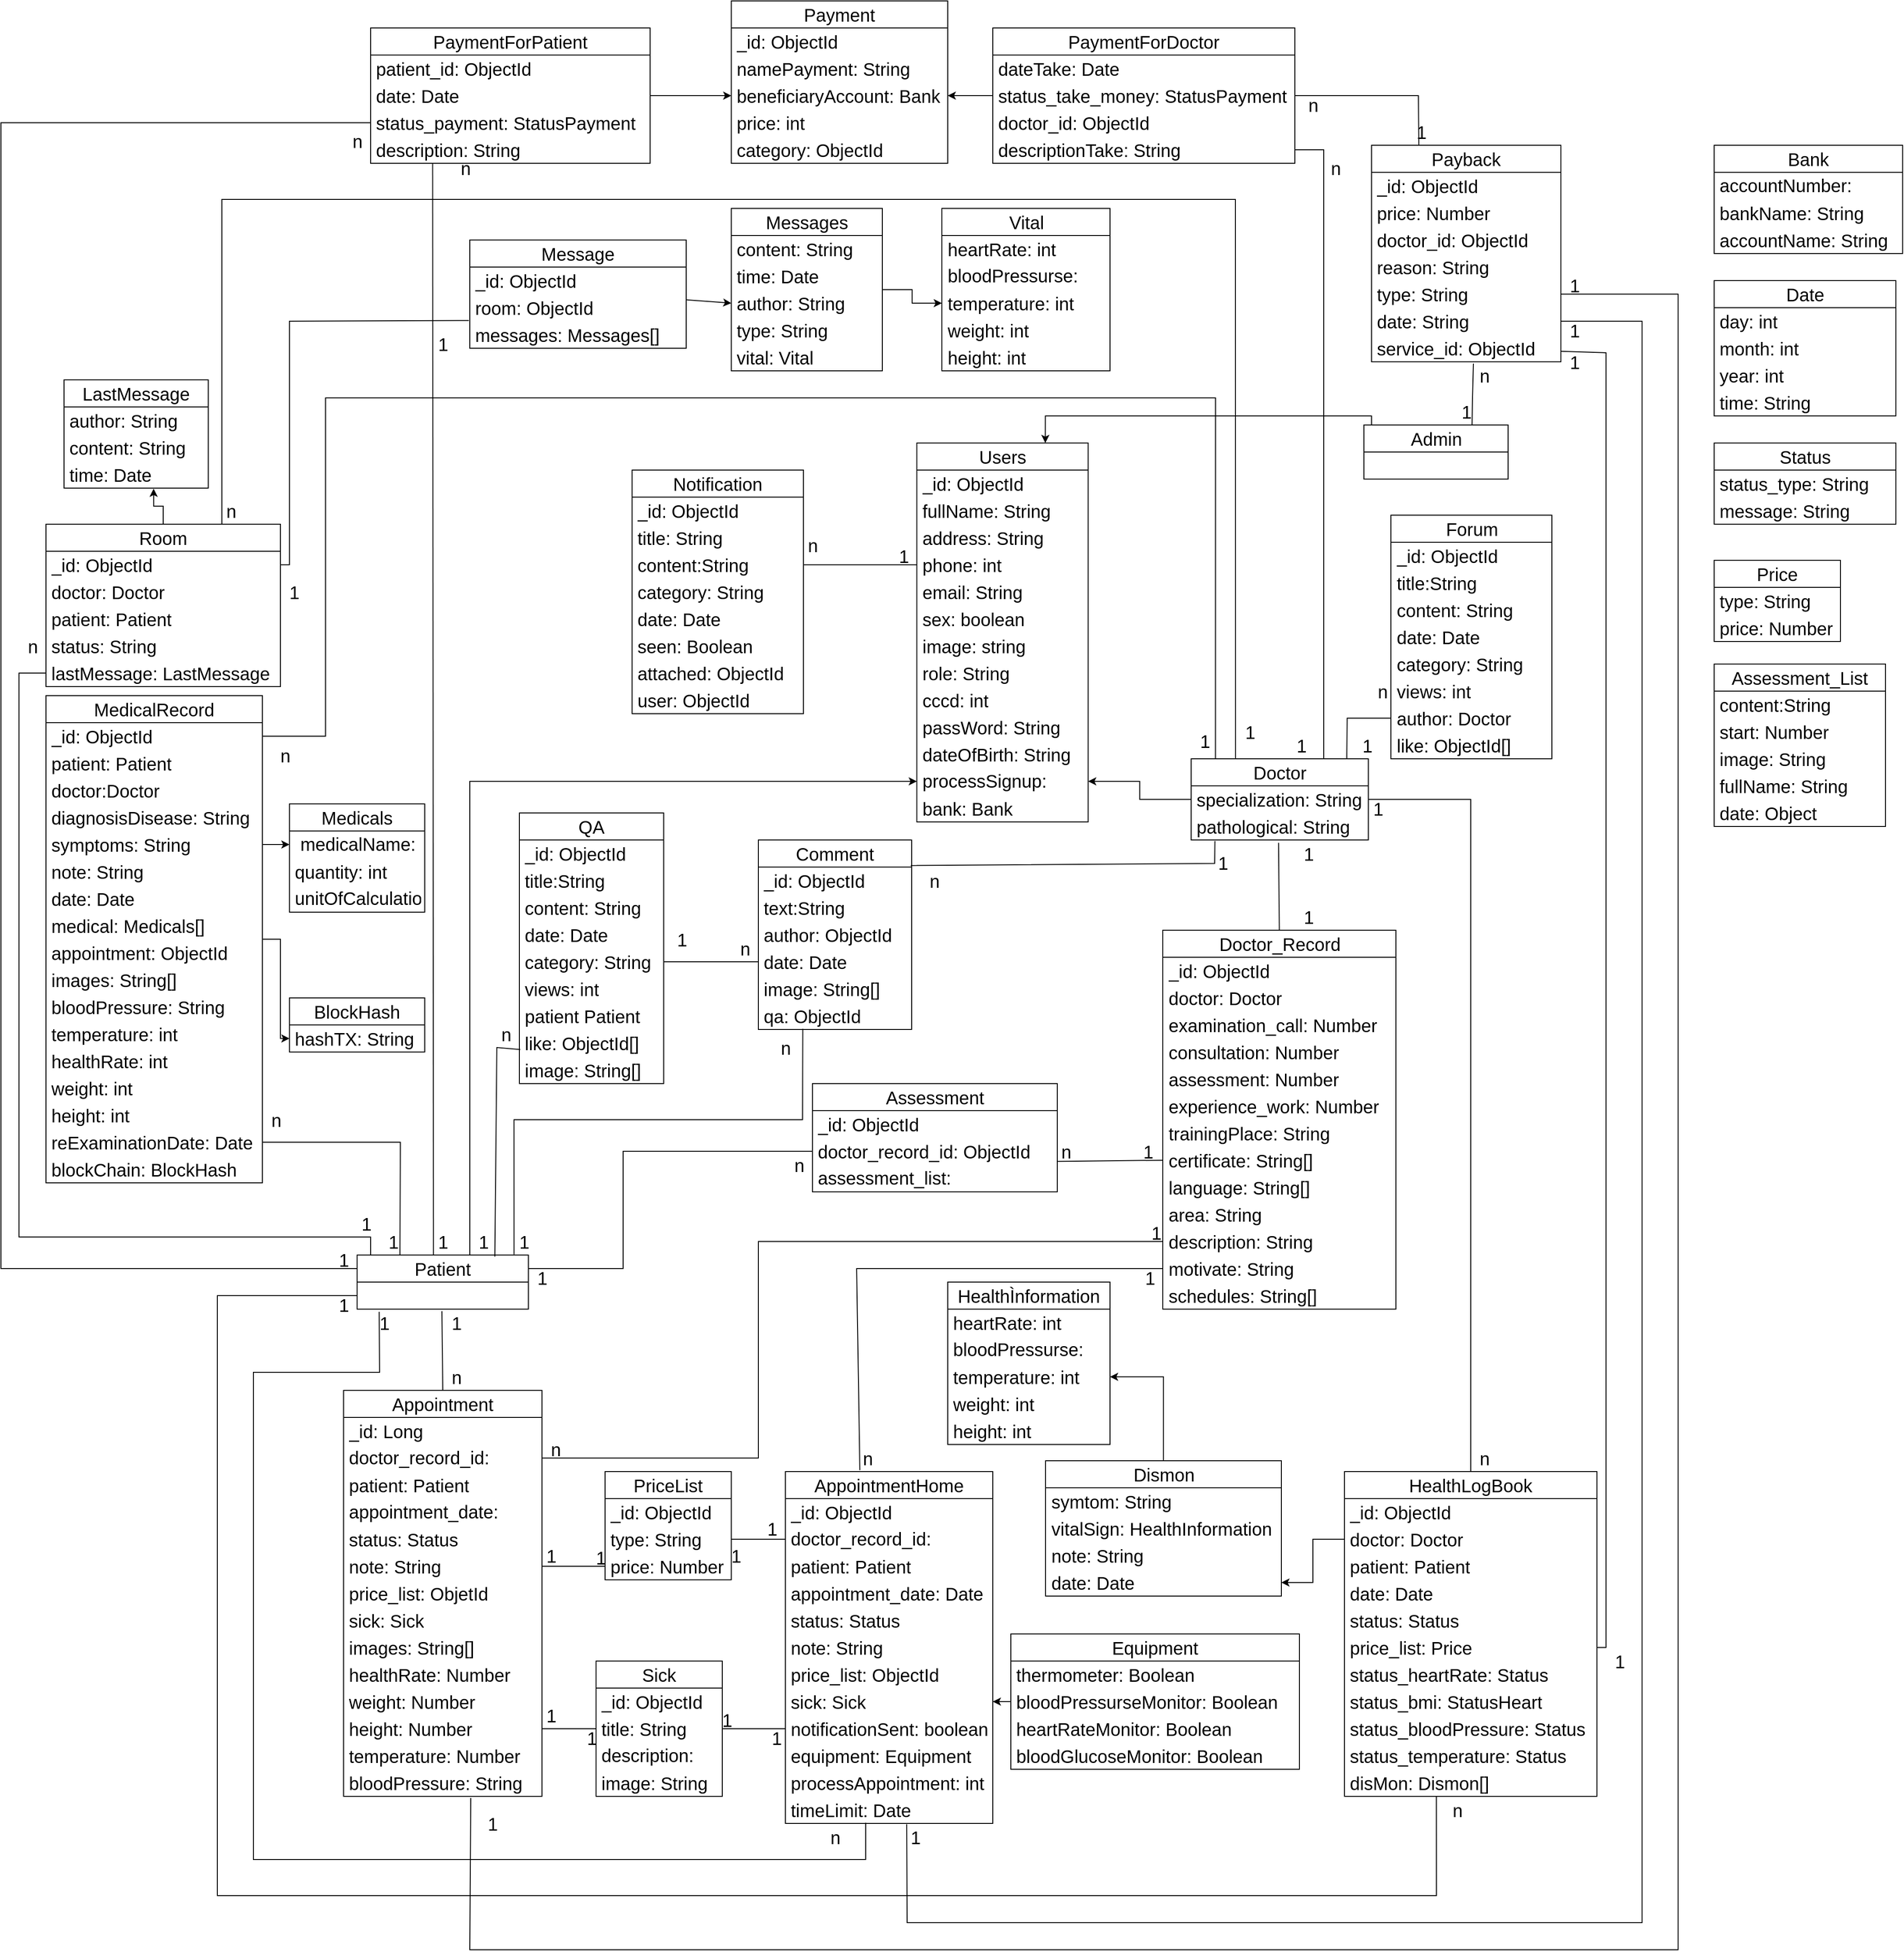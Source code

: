 <mxfile version="24.9.0">
  <diagram name="Hospital ER Diagram" id="0">
    <mxGraphModel dx="3357" dy="3755" grid="1" gridSize="10" guides="1" tooltips="1" connect="1" arrows="1" fold="1" page="1" pageScale="1" pageWidth="827" pageHeight="1169" math="0" shadow="0">
      <root>
        <mxCell id="0" />
        <mxCell id="1" parent="0" />
        <mxCell id="uGLxTM2DFbwT5KClBr5C-273" style="edgeStyle=orthogonalEdgeStyle;rounded=0;orthogonalLoop=1;jettySize=auto;html=1;entryX=0.621;entryY=1.022;entryDx=0;entryDy=0;entryPerimeter=0;fontSize=20;fontStyle=0;labelBackgroundColor=none;fontColor=#000000;" parent="1" source="UZzyd5HIegSU0YCeQs_y-48" target="uGLxTM2DFbwT5KClBr5C-256" edge="1">
          <mxGeometry relative="1" as="geometry" />
        </mxCell>
        <mxCell id="UZzyd5HIegSU0YCeQs_y-48" value="Room" style="swimlane;fontStyle=0;childLayout=stackLayout;horizontal=1;startSize=30;horizontalStack=0;resizeParent=1;resizeParentMax=0;resizeLast=0;collapsible=1;marginBottom=0;whiteSpace=wrap;html=1;fontSize=20;labelBackgroundColor=none;fontColor=#000000;" parent="1" vertex="1">
          <mxGeometry x="-550" y="-860" width="260" height="180" as="geometry" />
        </mxCell>
        <mxCell id="UZzyd5HIegSU0YCeQs_y-49" value="&lt;span style=&quot;text-align: center;&quot;&gt;_id&lt;/span&gt;&lt;span style=&quot;text-align: center;&quot;&gt;: ObjectId&lt;/span&gt;" style="text;strokeColor=none;fillColor=none;align=left;verticalAlign=middle;spacingLeft=4;spacingRight=4;overflow=hidden;points=[[0,0.5],[1,0.5]];portConstraint=eastwest;rotatable=0;whiteSpace=wrap;html=1;fontSize=20;fontStyle=0;labelBackgroundColor=none;fontColor=#000000;" parent="UZzyd5HIegSU0YCeQs_y-48" vertex="1">
          <mxGeometry y="30" width="260" height="30" as="geometry" />
        </mxCell>
        <mxCell id="UZzyd5HIegSU0YCeQs_y-50" value="&lt;span style=&quot;text-align: center;&quot;&gt;doctor&lt;/span&gt;&lt;span style=&quot;text-align: center;&quot;&gt;: Doctor&lt;/span&gt;" style="text;strokeColor=none;fillColor=none;align=left;verticalAlign=middle;spacingLeft=4;spacingRight=4;overflow=hidden;points=[[0,0.5],[1,0.5]];portConstraint=eastwest;rotatable=0;whiteSpace=wrap;html=1;fontSize=20;fontStyle=0;labelBackgroundColor=none;fontColor=#000000;" parent="UZzyd5HIegSU0YCeQs_y-48" vertex="1">
          <mxGeometry y="60" width="260" height="30" as="geometry" />
        </mxCell>
        <mxCell id="UZzyd5HIegSU0YCeQs_y-51" value="&lt;span style=&quot;text-align: center;&quot;&gt;patient: Patient&lt;/span&gt;" style="text;strokeColor=none;fillColor=none;align=left;verticalAlign=middle;spacingLeft=4;spacingRight=4;overflow=hidden;points=[[0,0.5],[1,0.5]];portConstraint=eastwest;rotatable=0;whiteSpace=wrap;html=1;fontSize=20;fontStyle=0;labelBackgroundColor=none;fontColor=#000000;" parent="UZzyd5HIegSU0YCeQs_y-48" vertex="1">
          <mxGeometry y="90" width="260" height="30" as="geometry" />
        </mxCell>
        <mxCell id="UZzyd5HIegSU0YCeQs_y-52" value="&lt;span style=&quot;text-align: center;&quot;&gt;status: String&lt;/span&gt;" style="text;strokeColor=none;fillColor=none;align=left;verticalAlign=middle;spacingLeft=4;spacingRight=4;overflow=hidden;points=[[0,0.5],[1,0.5]];portConstraint=eastwest;rotatable=0;whiteSpace=wrap;html=1;fontSize=20;fontStyle=0;labelBackgroundColor=none;fontColor=#000000;" parent="UZzyd5HIegSU0YCeQs_y-48" vertex="1">
          <mxGeometry y="120" width="260" height="30" as="geometry" />
        </mxCell>
        <mxCell id="UZzyd5HIegSU0YCeQs_y-53" value="&lt;span style=&quot;text-align: center;&quot;&gt;lastMessage: LastMessage&lt;/span&gt;" style="text;strokeColor=none;fillColor=none;align=left;verticalAlign=middle;spacingLeft=4;spacingRight=4;overflow=hidden;points=[[0,0.5],[1,0.5]];portConstraint=eastwest;rotatable=0;whiteSpace=wrap;html=1;fontSize=20;fontStyle=0;labelBackgroundColor=none;fontColor=#000000;" parent="UZzyd5HIegSU0YCeQs_y-48" vertex="1">
          <mxGeometry y="150" width="260" height="30" as="geometry" />
        </mxCell>
        <mxCell id="uGLxTM2DFbwT5KClBr5C-212" style="edgeStyle=orthogonalEdgeStyle;rounded=0;orthogonalLoop=1;jettySize=auto;html=1;entryX=0;entryY=0.5;entryDx=0;entryDy=0;fontSize=20;fontStyle=0;labelBackgroundColor=none;fontColor=#000000;" parent="1" source="UZzyd5HIegSU0YCeQs_y-56" target="uGLxTM2DFbwT5KClBr5C-205" edge="1">
          <mxGeometry relative="1" as="geometry" />
        </mxCell>
        <mxCell id="UZzyd5HIegSU0YCeQs_y-56" value="MedicalRecord" style="swimlane;fontStyle=0;childLayout=stackLayout;horizontal=1;startSize=30;horizontalStack=0;resizeParent=1;resizeParentMax=0;resizeLast=0;collapsible=1;marginBottom=0;whiteSpace=wrap;html=1;fontSize=20;labelBackgroundColor=none;fontColor=#000000;" parent="1" vertex="1">
          <mxGeometry x="-550" y="-670" width="240" height="540" as="geometry" />
        </mxCell>
        <mxCell id="UZzyd5HIegSU0YCeQs_y-57" value="&lt;span style=&quot;text-align: center;&quot;&gt;_id&lt;/span&gt;&lt;span style=&quot;text-align: center;&quot;&gt;: ObjectId&lt;/span&gt;" style="text;strokeColor=none;fillColor=none;align=left;verticalAlign=middle;spacingLeft=4;spacingRight=4;overflow=hidden;points=[[0,0.5],[1,0.5]];portConstraint=eastwest;rotatable=0;whiteSpace=wrap;html=1;fontSize=20;fontStyle=0;labelBackgroundColor=none;fontColor=#000000;" parent="UZzyd5HIegSU0YCeQs_y-56" vertex="1">
          <mxGeometry y="30" width="240" height="30" as="geometry" />
        </mxCell>
        <mxCell id="UZzyd5HIegSU0YCeQs_y-58" value="&lt;span style=&quot;text-align: center;&quot;&gt;patient:&lt;/span&gt;&lt;span style=&quot;text-align: center;&quot;&gt;&amp;nbsp;Patient&lt;/span&gt;" style="text;strokeColor=none;fillColor=none;align=left;verticalAlign=middle;spacingLeft=4;spacingRight=4;overflow=hidden;points=[[0,0.5],[1,0.5]];portConstraint=eastwest;rotatable=0;whiteSpace=wrap;html=1;fontSize=20;fontStyle=0;labelBackgroundColor=none;fontColor=#000000;" parent="UZzyd5HIegSU0YCeQs_y-56" vertex="1">
          <mxGeometry y="60" width="240" height="30" as="geometry" />
        </mxCell>
        <mxCell id="UZzyd5HIegSU0YCeQs_y-59" value="&lt;span style=&quot;text-align: center;&quot;&gt;doctor:Doctor&lt;/span&gt;" style="text;strokeColor=none;fillColor=none;align=left;verticalAlign=middle;spacingLeft=4;spacingRight=4;overflow=hidden;points=[[0,0.5],[1,0.5]];portConstraint=eastwest;rotatable=0;whiteSpace=wrap;html=1;fontSize=20;fontStyle=0;labelBackgroundColor=none;fontColor=#000000;" parent="UZzyd5HIegSU0YCeQs_y-56" vertex="1">
          <mxGeometry y="90" width="240" height="30" as="geometry" />
        </mxCell>
        <mxCell id="UZzyd5HIegSU0YCeQs_y-60" value="&lt;span style=&quot;white-space: pre;&quot;&gt;diagnosisDisease&lt;/span&gt;&lt;span style=&quot;text-align: center;&quot;&gt;: String&lt;/span&gt;" style="text;strokeColor=none;fillColor=none;align=left;verticalAlign=middle;spacingLeft=4;spacingRight=4;overflow=hidden;points=[[0,0.5],[1,0.5]];portConstraint=eastwest;rotatable=0;whiteSpace=wrap;html=1;fontFamily=Helvetica;labelBackgroundColor=none;fontSize=20;fontStyle=0;fontColor=#000000;" parent="UZzyd5HIegSU0YCeQs_y-56" vertex="1">
          <mxGeometry y="120" width="240" height="30" as="geometry" />
        </mxCell>
        <mxCell id="UZzyd5HIegSU0YCeQs_y-61" value="&lt;span style=&quot;white-space: pre;&quot;&gt;symptoms&lt;/span&gt;&lt;span style=&quot;text-align: center;&quot;&gt;: String&lt;/span&gt;" style="text;strokeColor=none;fillColor=none;align=left;verticalAlign=middle;spacingLeft=4;spacingRight=4;overflow=hidden;points=[[0,0.5],[1,0.5]];portConstraint=eastwest;rotatable=0;whiteSpace=wrap;html=1;fontFamily=Helvetica;labelBackgroundColor=none;fontSize=20;fontStyle=0;fontColor=#000000;" parent="UZzyd5HIegSU0YCeQs_y-56" vertex="1">
          <mxGeometry y="150" width="240" height="30" as="geometry" />
        </mxCell>
        <mxCell id="UZzyd5HIegSU0YCeQs_y-68" value="&lt;span style=&quot;white-space: pre;&quot;&gt;note&lt;/span&gt;&lt;span style=&quot;text-align: center;&quot;&gt;: String&lt;/span&gt;" style="text;strokeColor=none;fillColor=none;align=left;verticalAlign=middle;spacingLeft=4;spacingRight=4;overflow=hidden;points=[[0,0.5],[1,0.5]];portConstraint=eastwest;rotatable=0;whiteSpace=wrap;html=1;fontFamily=Helvetica;labelBackgroundColor=none;fontSize=20;fontStyle=0;fontColor=#000000;" parent="UZzyd5HIegSU0YCeQs_y-56" vertex="1">
          <mxGeometry y="180" width="240" height="30" as="geometry" />
        </mxCell>
        <mxCell id="UZzyd5HIegSU0YCeQs_y-69" value="&lt;span style=&quot;text-align: center;&quot;&gt;date: Date&lt;/span&gt;" style="text;strokeColor=none;fillColor=none;align=left;verticalAlign=middle;spacingLeft=4;spacingRight=4;overflow=hidden;points=[[0,0.5],[1,0.5]];portConstraint=eastwest;rotatable=0;whiteSpace=wrap;html=1;fontSize=20;fontStyle=0;labelBackgroundColor=none;fontColor=#000000;" parent="UZzyd5HIegSU0YCeQs_y-56" vertex="1">
          <mxGeometry y="210" width="240" height="30" as="geometry" />
        </mxCell>
        <mxCell id="uGLxTM2DFbwT5KClBr5C-194" value="&lt;span style=&quot;text-align: center;&quot;&gt;medical: Medicals[]&lt;/span&gt;" style="text;strokeColor=none;fillColor=none;align=left;verticalAlign=middle;spacingLeft=4;spacingRight=4;overflow=hidden;points=[[0,0.5],[1,0.5]];portConstraint=eastwest;rotatable=0;whiteSpace=wrap;html=1;fontSize=20;fontStyle=0;labelBackgroundColor=none;fontColor=#000000;" parent="UZzyd5HIegSU0YCeQs_y-56" vertex="1">
          <mxGeometry y="240" width="240" height="30" as="geometry" />
        </mxCell>
        <mxCell id="uGLxTM2DFbwT5KClBr5C-195" value="&lt;span style=&quot;text-align: center;&quot;&gt;appointment: ObjectId&lt;/span&gt;" style="text;strokeColor=none;fillColor=none;align=left;verticalAlign=middle;spacingLeft=4;spacingRight=4;overflow=hidden;points=[[0,0.5],[1,0.5]];portConstraint=eastwest;rotatable=0;whiteSpace=wrap;html=1;fontSize=20;fontStyle=0;labelBackgroundColor=none;fontColor=#000000;" parent="UZzyd5HIegSU0YCeQs_y-56" vertex="1">
          <mxGeometry y="270" width="240" height="30" as="geometry" />
        </mxCell>
        <mxCell id="uGLxTM2DFbwT5KClBr5C-196" value="&lt;span style=&quot;text-align: center;&quot;&gt;images: String[]&lt;/span&gt;" style="text;strokeColor=none;fillColor=none;align=left;verticalAlign=middle;spacingLeft=4;spacingRight=4;overflow=hidden;points=[[0,0.5],[1,0.5]];portConstraint=eastwest;rotatable=0;whiteSpace=wrap;html=1;fontSize=20;fontStyle=0;labelBackgroundColor=none;fontColor=#000000;" parent="UZzyd5HIegSU0YCeQs_y-56" vertex="1">
          <mxGeometry y="300" width="240" height="30" as="geometry" />
        </mxCell>
        <mxCell id="uGLxTM2DFbwT5KClBr5C-197" value="&lt;span style=&quot;white-space: pre;&quot;&gt;bloodPressure&lt;/span&gt;&lt;span style=&quot;text-align: center;&quot;&gt;: String&lt;/span&gt;" style="text;strokeColor=none;fillColor=none;align=left;verticalAlign=middle;spacingLeft=4;spacingRight=4;overflow=hidden;points=[[0,0.5],[1,0.5]];portConstraint=eastwest;rotatable=0;whiteSpace=wrap;html=1;fontFamily=Helvetica;labelBackgroundColor=none;fontSize=20;fontStyle=0;fontColor=#000000;" parent="UZzyd5HIegSU0YCeQs_y-56" vertex="1">
          <mxGeometry y="330" width="240" height="30" as="geometry" />
        </mxCell>
        <mxCell id="uGLxTM2DFbwT5KClBr5C-198" value="&lt;span style=&quot;white-space: pre;&quot;&gt;temperature&lt;/span&gt;&lt;span style=&quot;text-align: center;&quot;&gt;: int&lt;/span&gt;" style="text;strokeColor=none;fillColor=none;align=left;verticalAlign=middle;spacingLeft=4;spacingRight=4;overflow=hidden;points=[[0,0.5],[1,0.5]];portConstraint=eastwest;rotatable=0;whiteSpace=wrap;html=1;fontFamily=Helvetica;labelBackgroundColor=none;fontSize=20;fontStyle=0;fontColor=#000000;" parent="UZzyd5HIegSU0YCeQs_y-56" vertex="1">
          <mxGeometry y="360" width="240" height="30" as="geometry" />
        </mxCell>
        <mxCell id="uGLxTM2DFbwT5KClBr5C-199" value="&lt;span style=&quot;white-space: pre;&quot;&gt;healthRate&lt;/span&gt;&lt;span style=&quot;text-align: center;&quot;&gt;: int&lt;/span&gt;" style="text;strokeColor=none;fillColor=none;align=left;verticalAlign=middle;spacingLeft=4;spacingRight=4;overflow=hidden;points=[[0,0.5],[1,0.5]];portConstraint=eastwest;rotatable=0;whiteSpace=wrap;html=1;fontFamily=Helvetica;labelBackgroundColor=none;fontSize=20;fontStyle=0;fontColor=#000000;" parent="UZzyd5HIegSU0YCeQs_y-56" vertex="1">
          <mxGeometry y="390" width="240" height="30" as="geometry" />
        </mxCell>
        <mxCell id="uGLxTM2DFbwT5KClBr5C-200" value="&lt;div style=&quot;text-align: left;&quot;&gt;&lt;span style=&quot;text-align: center; white-space: pre;&quot;&gt;&lt;font&gt;weight:&lt;/font&gt;&lt;/span&gt;&lt;span style=&quot;text-align: center;&quot;&gt; int&lt;/span&gt;&lt;/div&gt;" style="text;strokeColor=none;fillColor=none;align=left;verticalAlign=middle;spacingLeft=4;spacingRight=4;overflow=hidden;points=[[0,0.5],[1,0.5]];portConstraint=eastwest;rotatable=0;whiteSpace=wrap;html=1;fontFamily=Helvetica;labelBackgroundColor=none;fontSize=20;fontStyle=0;fontColor=#000000;" parent="UZzyd5HIegSU0YCeQs_y-56" vertex="1">
          <mxGeometry y="420" width="240" height="30" as="geometry" />
        </mxCell>
        <mxCell id="uGLxTM2DFbwT5KClBr5C-201" value="&lt;div style=&quot;text-align: left;&quot;&gt;&lt;span style=&quot;text-align: center; white-space: pre;&quot;&gt;&lt;font&gt;height:&lt;/font&gt;&lt;/span&gt;&lt;span style=&quot;text-align: center;&quot;&gt; int&lt;/span&gt;&lt;/div&gt;" style="text;strokeColor=none;fillColor=none;align=left;verticalAlign=middle;spacingLeft=4;spacingRight=4;overflow=hidden;points=[[0,0.5],[1,0.5]];portConstraint=eastwest;rotatable=0;whiteSpace=wrap;html=1;fontFamily=Helvetica;labelBackgroundColor=none;fontSize=20;fontStyle=0;fontColor=#000000;" parent="UZzyd5HIegSU0YCeQs_y-56" vertex="1">
          <mxGeometry y="450" width="240" height="30" as="geometry" />
        </mxCell>
        <mxCell id="uGLxTM2DFbwT5KClBr5C-202" value="&lt;div style=&quot;text-align: left;&quot;&gt;&lt;span style=&quot;white-space: pre;&quot;&gt;reExaminationDate&lt;/span&gt;&lt;span style=&quot;text-align: center; white-space: pre;&quot;&gt;&lt;font&gt;:&lt;/font&gt;&lt;/span&gt;&lt;span style=&quot;text-align: center;&quot;&gt; Date&lt;/span&gt;&lt;/div&gt;" style="text;strokeColor=none;fillColor=none;align=left;verticalAlign=middle;spacingLeft=4;spacingRight=4;overflow=hidden;points=[[0,0.5],[1,0.5]];portConstraint=eastwest;rotatable=0;whiteSpace=wrap;html=1;fontFamily=Helvetica;labelBackgroundColor=none;fontSize=20;fontStyle=0;fontColor=#000000;" parent="UZzyd5HIegSU0YCeQs_y-56" vertex="1">
          <mxGeometry y="480" width="240" height="30" as="geometry" />
        </mxCell>
        <mxCell id="uGLxTM2DFbwT5KClBr5C-203" value="&lt;div style=&quot;text-align: left;&quot;&gt;&lt;span style=&quot;white-space: pre;&quot;&gt;blockChain&lt;/span&gt;&lt;span style=&quot;text-align: center; white-space: pre;&quot;&gt;&lt;font&gt;:&lt;/font&gt;&lt;/span&gt;&lt;span style=&quot;text-align: center;&quot;&gt;&amp;nbsp;BlockHash&lt;/span&gt;&lt;/div&gt;" style="text;strokeColor=none;fillColor=none;align=left;verticalAlign=middle;spacingLeft=4;spacingRight=4;overflow=hidden;points=[[0,0.5],[1,0.5]];portConstraint=eastwest;rotatable=0;whiteSpace=wrap;html=1;fontFamily=Helvetica;labelBackgroundColor=none;fontSize=20;fontStyle=0;fontColor=#000000;" parent="UZzyd5HIegSU0YCeQs_y-56" vertex="1">
          <mxGeometry y="510" width="240" height="30" as="geometry" />
        </mxCell>
        <mxCell id="UZzyd5HIegSU0YCeQs_y-73" value="PriceList" style="swimlane;fontStyle=0;childLayout=stackLayout;horizontal=1;startSize=30;horizontalStack=0;resizeParent=1;resizeParentMax=0;resizeLast=0;collapsible=1;marginBottom=0;whiteSpace=wrap;html=1;fontSize=20;labelBackgroundColor=none;fontColor=#000000;" parent="1" vertex="1">
          <mxGeometry x="70" y="190" width="140" height="120" as="geometry" />
        </mxCell>
        <mxCell id="UZzyd5HIegSU0YCeQs_y-74" value="&lt;span style=&quot;text-align: center;&quot;&gt;_id&lt;/span&gt;&lt;span style=&quot;text-align: center;&quot;&gt;: ObjectId&lt;/span&gt;" style="text;strokeColor=none;fillColor=none;align=left;verticalAlign=middle;spacingLeft=4;spacingRight=4;overflow=hidden;points=[[0,0.5],[1,0.5]];portConstraint=eastwest;rotatable=0;whiteSpace=wrap;html=1;fontSize=20;fontStyle=0;labelBackgroundColor=none;fontColor=#000000;" parent="UZzyd5HIegSU0YCeQs_y-73" vertex="1">
          <mxGeometry y="30" width="140" height="30" as="geometry" />
        </mxCell>
        <mxCell id="UZzyd5HIegSU0YCeQs_y-75" value="&lt;span style=&quot;text-align: center;&quot;&gt;type&lt;/span&gt;&lt;span style=&quot;text-align: center;&quot;&gt;: String&lt;/span&gt;" style="text;strokeColor=none;fillColor=none;align=left;verticalAlign=middle;spacingLeft=4;spacingRight=4;overflow=hidden;points=[[0,0.5],[1,0.5]];portConstraint=eastwest;rotatable=0;whiteSpace=wrap;html=1;fontSize=20;fontStyle=0;labelBackgroundColor=none;fontColor=#000000;" parent="UZzyd5HIegSU0YCeQs_y-73" vertex="1">
          <mxGeometry y="60" width="140" height="30" as="geometry" />
        </mxCell>
        <mxCell id="UZzyd5HIegSU0YCeQs_y-76" value="&lt;span style=&quot;text-align: center;&quot;&gt;price&lt;/span&gt;&lt;span style=&quot;text-align: center;&quot;&gt;: Number&lt;/span&gt;" style="text;strokeColor=none;fillColor=none;align=left;verticalAlign=middle;spacingLeft=4;spacingRight=4;overflow=hidden;points=[[0,0.5],[1,0.5]];portConstraint=eastwest;rotatable=0;whiteSpace=wrap;html=1;fontSize=20;fontStyle=0;labelBackgroundColor=none;fontColor=#000000;" parent="UZzyd5HIegSU0YCeQs_y-73" vertex="1">
          <mxGeometry y="90" width="140" height="30" as="geometry" />
        </mxCell>
        <mxCell id="uGLxTM2DFbwT5KClBr5C-193" style="edgeStyle=orthogonalEdgeStyle;rounded=0;orthogonalLoop=1;jettySize=auto;html=1;entryX=0;entryY=0.5;entryDx=0;entryDy=0;exitX=0.658;exitY=0.167;exitDx=0;exitDy=0;exitPerimeter=0;fontSize=20;fontStyle=0;labelBackgroundColor=none;fontColor=#000000;" parent="1" source="UZzyd5HIegSU0YCeQs_y-80" target="DxQ8z24LICRfDCV-2qwh-4" edge="1">
          <mxGeometry relative="1" as="geometry" />
        </mxCell>
        <mxCell id="UZzyd5HIegSU0YCeQs_y-80" value="Patient" style="swimlane;fontStyle=0;childLayout=stackLayout;horizontal=1;startSize=30;horizontalStack=0;resizeParent=1;resizeParentMax=0;resizeLast=0;collapsible=1;marginBottom=0;whiteSpace=wrap;html=1;fontSize=20;labelBackgroundColor=none;fontColor=#000000;" parent="1" vertex="1">
          <mxGeometry x="-205" y="-50" width="190" height="60" as="geometry" />
        </mxCell>
        <mxCell id="UZzyd5HIegSU0YCeQs_y-102" value="Appointment" style="swimlane;fontStyle=0;childLayout=stackLayout;horizontal=1;startSize=30;horizontalStack=0;resizeParent=1;resizeParentMax=0;resizeLast=0;collapsible=1;marginBottom=0;whiteSpace=wrap;html=1;fontSize=20;labelBackgroundColor=none;fontColor=#000000;" parent="1" vertex="1">
          <mxGeometry x="-220" y="100" width="220" height="450" as="geometry" />
        </mxCell>
        <mxCell id="UZzyd5HIegSU0YCeQs_y-103" value="&lt;span style=&quot;text-align: center;&quot;&gt;_id&lt;/span&gt;&lt;span style=&quot;text-align: center;&quot;&gt;: Long&lt;/span&gt;" style="text;strokeColor=none;fillColor=none;align=left;verticalAlign=middle;spacingLeft=4;spacingRight=4;overflow=hidden;points=[[0,0.5],[1,0.5]];portConstraint=eastwest;rotatable=0;whiteSpace=wrap;html=1;fontSize=20;fontStyle=0;labelBackgroundColor=none;fontColor=#000000;" parent="UZzyd5HIegSU0YCeQs_y-102" vertex="1">
          <mxGeometry y="30" width="220" height="30" as="geometry" />
        </mxCell>
        <mxCell id="UZzyd5HIegSU0YCeQs_y-104" value="&lt;span style=&quot;text-align: center;&quot;&gt;doctor_record_id&lt;/span&gt;&lt;span style=&quot;text-align: center;&quot;&gt;: ObjectId&lt;/span&gt;" style="text;strokeColor=none;fillColor=none;align=left;verticalAlign=middle;spacingLeft=4;spacingRight=4;overflow=hidden;points=[[0,0.5],[1,0.5]];portConstraint=eastwest;rotatable=0;whiteSpace=wrap;html=1;fontSize=20;fontStyle=0;labelBackgroundColor=none;fontColor=#000000;" parent="UZzyd5HIegSU0YCeQs_y-102" vertex="1">
          <mxGeometry y="60" width="220" height="30" as="geometry" />
        </mxCell>
        <mxCell id="UZzyd5HIegSU0YCeQs_y-105" value="&lt;div style=&quot;text-align: center;&quot;&gt;&lt;span style=&quot;background-color: initial;&quot;&gt;patient: Patient&lt;/span&gt;&lt;/div&gt;" style="text;strokeColor=none;fillColor=none;align=left;verticalAlign=middle;spacingLeft=4;spacingRight=4;overflow=hidden;points=[[0,0.5],[1,0.5]];portConstraint=eastwest;rotatable=0;whiteSpace=wrap;html=1;fontSize=20;fontStyle=0;labelBackgroundColor=none;fontColor=#000000;" parent="UZzyd5HIegSU0YCeQs_y-102" vertex="1">
          <mxGeometry y="90" width="220" height="30" as="geometry" />
        </mxCell>
        <mxCell id="UZzyd5HIegSU0YCeQs_y-107" value="&lt;span style=&quot;text-align: center;&quot;&gt;appointment_date&lt;/span&gt;&lt;span style=&quot;text-align: center;&quot;&gt;: Date&lt;/span&gt;" style="text;strokeColor=none;fillColor=none;align=left;verticalAlign=middle;spacingLeft=4;spacingRight=4;overflow=hidden;points=[[0,0.5],[1,0.5]];portConstraint=eastwest;rotatable=0;whiteSpace=wrap;html=1;fontSize=20;fontStyle=0;labelBackgroundColor=none;fontColor=#000000;" parent="UZzyd5HIegSU0YCeQs_y-102" vertex="1">
          <mxGeometry y="120" width="220" height="30" as="geometry" />
        </mxCell>
        <mxCell id="UZzyd5HIegSU0YCeQs_y-108" value="&lt;div style=&quot;text-align: center;&quot;&gt;&lt;span style=&quot;background-color: initial;&quot;&gt;status: Status&lt;/span&gt;&lt;/div&gt;" style="text;strokeColor=none;fillColor=none;align=left;verticalAlign=middle;spacingLeft=4;spacingRight=4;overflow=hidden;points=[[0,0.5],[1,0.5]];portConstraint=eastwest;rotatable=0;whiteSpace=wrap;html=1;fontSize=20;fontStyle=0;labelBackgroundColor=none;fontColor=#000000;" parent="UZzyd5HIegSU0YCeQs_y-102" vertex="1">
          <mxGeometry y="150" width="220" height="30" as="geometry" />
        </mxCell>
        <mxCell id="UZzyd5HIegSU0YCeQs_y-109" value="&lt;span style=&quot;text-align: center;&quot;&gt;note: String&lt;/span&gt;" style="text;strokeColor=none;fillColor=none;align=left;verticalAlign=middle;spacingLeft=4;spacingRight=4;overflow=hidden;points=[[0,0.5],[1,0.5]];portConstraint=eastwest;rotatable=0;whiteSpace=wrap;html=1;fontSize=20;fontStyle=0;labelBackgroundColor=none;fontColor=#000000;" parent="UZzyd5HIegSU0YCeQs_y-102" vertex="1">
          <mxGeometry y="180" width="220" height="30" as="geometry" />
        </mxCell>
        <mxCell id="DxQ8z24LICRfDCV-2qwh-47" value="&lt;div style=&quot;text-align: center;&quot;&gt;&lt;span style=&quot;background-color: initial;&quot;&gt;price_list: ObjetId&lt;/span&gt;&lt;/div&gt;" style="text;strokeColor=none;fillColor=none;align=left;verticalAlign=middle;spacingLeft=4;spacingRight=4;overflow=hidden;points=[[0,0.5],[1,0.5]];portConstraint=eastwest;rotatable=0;whiteSpace=wrap;html=1;fontSize=20;fontStyle=0;labelBackgroundColor=none;fontColor=#000000;" parent="UZzyd5HIegSU0YCeQs_y-102" vertex="1">
          <mxGeometry y="210" width="220" height="30" as="geometry" />
        </mxCell>
        <mxCell id="DxQ8z24LICRfDCV-2qwh-48" value="&lt;div style=&quot;text-align: center;&quot;&gt;&lt;span style=&quot;background-color: initial;&quot;&gt;sick: Sick&lt;/span&gt;&lt;/div&gt;" style="text;strokeColor=none;fillColor=none;align=left;verticalAlign=middle;spacingLeft=4;spacingRight=4;overflow=hidden;points=[[0,0.5],[1,0.5]];portConstraint=eastwest;rotatable=0;whiteSpace=wrap;html=1;fontSize=20;fontStyle=0;labelBackgroundColor=none;fontColor=#000000;" parent="UZzyd5HIegSU0YCeQs_y-102" vertex="1">
          <mxGeometry y="240" width="220" height="30" as="geometry" />
        </mxCell>
        <mxCell id="DxQ8z24LICRfDCV-2qwh-50" value="&lt;div style=&quot;text-align: center;&quot;&gt;&lt;span style=&quot;background-color: initial;&quot;&gt;images: String[]&lt;/span&gt;&lt;/div&gt;" style="text;strokeColor=none;fillColor=none;align=left;verticalAlign=middle;spacingLeft=4;spacingRight=4;overflow=hidden;points=[[0,0.5],[1,0.5]];portConstraint=eastwest;rotatable=0;whiteSpace=wrap;html=1;fontSize=20;fontStyle=0;labelBackgroundColor=none;fontColor=#000000;" parent="UZzyd5HIegSU0YCeQs_y-102" vertex="1">
          <mxGeometry y="270" width="220" height="30" as="geometry" />
        </mxCell>
        <mxCell id="DxQ8z24LICRfDCV-2qwh-51" value="&lt;div style=&quot;text-align: center;&quot;&gt;&lt;span style=&quot;background-color: initial;&quot;&gt;healthRate: Number&lt;/span&gt;&lt;/div&gt;" style="text;strokeColor=none;fillColor=none;align=left;verticalAlign=middle;spacingLeft=4;spacingRight=4;overflow=hidden;points=[[0,0.5],[1,0.5]];portConstraint=eastwest;rotatable=0;whiteSpace=wrap;html=1;fontSize=20;fontStyle=0;labelBackgroundColor=none;fontColor=#000000;" parent="UZzyd5HIegSU0YCeQs_y-102" vertex="1">
          <mxGeometry y="300" width="220" height="30" as="geometry" />
        </mxCell>
        <mxCell id="DxQ8z24LICRfDCV-2qwh-52" value="&lt;div style=&quot;text-align: center;&quot;&gt;&lt;span style=&quot;background-color: initial;&quot;&gt;weight: Number&lt;/span&gt;&lt;/div&gt;" style="text;strokeColor=none;fillColor=none;align=left;verticalAlign=middle;spacingLeft=4;spacingRight=4;overflow=hidden;points=[[0,0.5],[1,0.5]];portConstraint=eastwest;rotatable=0;whiteSpace=wrap;html=1;fontSize=20;fontStyle=0;labelBackgroundColor=none;fontColor=#000000;" parent="UZzyd5HIegSU0YCeQs_y-102" vertex="1">
          <mxGeometry y="330" width="220" height="30" as="geometry" />
        </mxCell>
        <mxCell id="DxQ8z24LICRfDCV-2qwh-53" value="&lt;div style=&quot;text-align: center;&quot;&gt;&lt;span style=&quot;background-color: initial;&quot;&gt;height: Number&lt;/span&gt;&lt;/div&gt;" style="text;strokeColor=none;fillColor=none;align=left;verticalAlign=middle;spacingLeft=4;spacingRight=4;overflow=hidden;points=[[0,0.5],[1,0.5]];portConstraint=eastwest;rotatable=0;whiteSpace=wrap;html=1;fontSize=20;fontStyle=0;labelBackgroundColor=none;fontColor=#000000;" parent="UZzyd5HIegSU0YCeQs_y-102" vertex="1">
          <mxGeometry y="360" width="220" height="30" as="geometry" />
        </mxCell>
        <mxCell id="DxQ8z24LICRfDCV-2qwh-54" value="&lt;div style=&quot;text-align: center;&quot;&gt;&lt;span style=&quot;background-color: initial;&quot;&gt;temperature: Number&lt;/span&gt;&lt;/div&gt;" style="text;strokeColor=none;fillColor=none;align=left;verticalAlign=middle;spacingLeft=4;spacingRight=4;overflow=hidden;points=[[0,0.5],[1,0.5]];portConstraint=eastwest;rotatable=0;whiteSpace=wrap;html=1;fontSize=20;fontStyle=0;labelBackgroundColor=none;fontColor=#000000;" parent="UZzyd5HIegSU0YCeQs_y-102" vertex="1">
          <mxGeometry y="390" width="220" height="30" as="geometry" />
        </mxCell>
        <mxCell id="DxQ8z24LICRfDCV-2qwh-55" value="&lt;div style=&quot;text-align: center;&quot;&gt;&lt;span style=&quot;background-color: initial;&quot;&gt;bloodPressure: String&lt;/span&gt;&lt;/div&gt;" style="text;strokeColor=none;fillColor=none;align=left;verticalAlign=middle;spacingLeft=4;spacingRight=4;overflow=hidden;points=[[0,0.5],[1,0.5]];portConstraint=eastwest;rotatable=0;whiteSpace=wrap;html=1;fontSize=20;fontStyle=0;labelBackgroundColor=none;fontColor=#000000;" parent="UZzyd5HIegSU0YCeQs_y-102" vertex="1">
          <mxGeometry y="420" width="220" height="30" as="geometry" />
        </mxCell>
        <mxCell id="XuVh04JDV7u7HP7zkTSy-18" value="HealthÌnformation" style="swimlane;fontStyle=0;childLayout=stackLayout;horizontal=1;startSize=30;horizontalStack=0;resizeParent=1;resizeParentMax=0;resizeLast=0;collapsible=1;marginBottom=0;whiteSpace=wrap;html=1;fontSize=20;labelBackgroundColor=none;fontColor=#000000;" parent="1" vertex="1">
          <mxGeometry x="450" y="-20" width="180" height="180" as="geometry" />
        </mxCell>
        <mxCell id="XuVh04JDV7u7HP7zkTSy-20" value="heartRate: int" style="text;strokeColor=none;fillColor=none;align=left;verticalAlign=middle;spacingLeft=4;spacingRight=4;overflow=hidden;points=[[0,0.5],[1,0.5]];portConstraint=eastwest;rotatable=0;whiteSpace=wrap;html=1;fontSize=20;fontStyle=0;labelBackgroundColor=none;fontColor=#000000;" parent="XuVh04JDV7u7HP7zkTSy-18" vertex="1">
          <mxGeometry y="30" width="180" height="30" as="geometry" />
        </mxCell>
        <mxCell id="XuVh04JDV7u7HP7zkTSy-21" value="bloodPressurse: String" style="text;strokeColor=none;fillColor=none;align=left;verticalAlign=middle;spacingLeft=4;spacingRight=4;overflow=hidden;points=[[0,0.5],[1,0.5]];portConstraint=eastwest;rotatable=0;whiteSpace=wrap;html=1;fontSize=20;fontStyle=0;labelBackgroundColor=none;fontColor=#000000;" parent="XuVh04JDV7u7HP7zkTSy-18" vertex="1">
          <mxGeometry y="60" width="180" height="30" as="geometry" />
        </mxCell>
        <mxCell id="XuVh04JDV7u7HP7zkTSy-70" value="temperature: int" style="text;strokeColor=none;fillColor=none;align=left;verticalAlign=middle;spacingLeft=4;spacingRight=4;overflow=hidden;points=[[0,0.5],[1,0.5]];portConstraint=eastwest;rotatable=0;whiteSpace=wrap;html=1;fontSize=20;fontStyle=0;labelBackgroundColor=none;fontColor=#000000;" parent="XuVh04JDV7u7HP7zkTSy-18" vertex="1">
          <mxGeometry y="90" width="180" height="30" as="geometry" />
        </mxCell>
        <mxCell id="uGLxTM2DFbwT5KClBr5C-100" value="weight: int" style="text;strokeColor=none;fillColor=none;align=left;verticalAlign=middle;spacingLeft=4;spacingRight=4;overflow=hidden;points=[[0,0.5],[1,0.5]];portConstraint=eastwest;rotatable=0;whiteSpace=wrap;html=1;fontSize=20;fontStyle=0;labelBackgroundColor=none;fontColor=#000000;" parent="XuVh04JDV7u7HP7zkTSy-18" vertex="1">
          <mxGeometry y="120" width="180" height="30" as="geometry" />
        </mxCell>
        <mxCell id="uGLxTM2DFbwT5KClBr5C-101" value="height: int" style="text;strokeColor=none;fillColor=none;align=left;verticalAlign=middle;spacingLeft=4;spacingRight=4;overflow=hidden;points=[[0,0.5],[1,0.5]];portConstraint=eastwest;rotatable=0;whiteSpace=wrap;html=1;fontSize=20;fontStyle=0;labelBackgroundColor=none;fontColor=#000000;" parent="XuVh04JDV7u7HP7zkTSy-18" vertex="1">
          <mxGeometry y="150" width="180" height="30" as="geometry" />
        </mxCell>
        <mxCell id="XuVh04JDV7u7HP7zkTSy-22" value="Users" style="swimlane;fontStyle=0;childLayout=stackLayout;horizontal=1;startSize=30;horizontalStack=0;resizeParent=1;resizeParentMax=0;resizeLast=0;collapsible=1;marginBottom=0;whiteSpace=wrap;html=1;fontSize=20;labelBackgroundColor=none;fontColor=#000000;" parent="1" vertex="1">
          <mxGeometry x="415.75" y="-950" width="190" height="420" as="geometry" />
        </mxCell>
        <mxCell id="XuVh04JDV7u7HP7zkTSy-23" value="&lt;span style=&quot;text-align: center;&quot;&gt;_id&lt;/span&gt;&lt;span style=&quot;text-align: center;&quot;&gt;: ObjectId&lt;/span&gt;" style="text;strokeColor=none;fillColor=none;align=left;verticalAlign=middle;spacingLeft=4;spacingRight=4;overflow=hidden;points=[[0,0.5],[1,0.5]];portConstraint=eastwest;rotatable=0;whiteSpace=wrap;html=1;fontSize=20;fontStyle=0;labelBackgroundColor=none;fontColor=#000000;" parent="XuVh04JDV7u7HP7zkTSy-22" vertex="1">
          <mxGeometry y="30" width="190" height="30" as="geometry" />
        </mxCell>
        <mxCell id="XuVh04JDV7u7HP7zkTSy-24" value="&lt;span style=&quot;text-align: center;&quot;&gt;fullName&lt;/span&gt;&lt;span style=&quot;text-align: center;&quot;&gt;: String&lt;/span&gt;" style="text;strokeColor=none;fillColor=none;align=left;verticalAlign=middle;spacingLeft=4;spacingRight=4;overflow=hidden;points=[[0,0.5],[1,0.5]];portConstraint=eastwest;rotatable=0;whiteSpace=wrap;html=1;fontSize=20;fontStyle=0;labelBackgroundColor=none;fontColor=#000000;" parent="XuVh04JDV7u7HP7zkTSy-22" vertex="1">
          <mxGeometry y="60" width="190" height="30" as="geometry" />
        </mxCell>
        <mxCell id="XuVh04JDV7u7HP7zkTSy-25" value="&lt;span style=&quot;text-align: center;&quot;&gt;address: String&lt;/span&gt;" style="text;strokeColor=none;fillColor=none;align=left;verticalAlign=middle;spacingLeft=4;spacingRight=4;overflow=hidden;points=[[0,0.5],[1,0.5]];portConstraint=eastwest;rotatable=0;whiteSpace=wrap;html=1;fontSize=20;fontStyle=0;labelBackgroundColor=none;fontColor=#000000;" parent="XuVh04JDV7u7HP7zkTSy-22" vertex="1">
          <mxGeometry y="90" width="190" height="30" as="geometry" />
        </mxCell>
        <mxCell id="XuVh04JDV7u7HP7zkTSy-26" value="&lt;span style=&quot;text-align: center;&quot;&gt;phone: int&lt;/span&gt;" style="text;strokeColor=none;fillColor=none;align=left;verticalAlign=middle;spacingLeft=4;spacingRight=4;overflow=hidden;points=[[0,0.5],[1,0.5]];portConstraint=eastwest;rotatable=0;whiteSpace=wrap;html=1;fontSize=20;fontStyle=0;labelBackgroundColor=none;fontColor=#000000;" parent="XuVh04JDV7u7HP7zkTSy-22" vertex="1">
          <mxGeometry y="120" width="190" height="30" as="geometry" />
        </mxCell>
        <mxCell id="XuVh04JDV7u7HP7zkTSy-27" value="&lt;span style=&quot;text-align: center;&quot;&gt;email: String&lt;/span&gt;" style="text;strokeColor=none;fillColor=none;align=left;verticalAlign=middle;spacingLeft=4;spacingRight=4;overflow=hidden;points=[[0,0.5],[1,0.5]];portConstraint=eastwest;rotatable=0;whiteSpace=wrap;html=1;fontSize=20;fontStyle=0;labelBackgroundColor=none;fontColor=#000000;" parent="XuVh04JDV7u7HP7zkTSy-22" vertex="1">
          <mxGeometry y="150" width="190" height="30" as="geometry" />
        </mxCell>
        <mxCell id="XuVh04JDV7u7HP7zkTSy-28" value="&lt;span style=&quot;text-align: center;&quot;&gt;sex: boolean&lt;/span&gt;" style="text;strokeColor=none;fillColor=none;align=left;verticalAlign=middle;spacingLeft=4;spacingRight=4;overflow=hidden;points=[[0,0.5],[1,0.5]];portConstraint=eastwest;rotatable=0;whiteSpace=wrap;html=1;fontSize=20;fontStyle=0;labelBackgroundColor=none;fontColor=#000000;" parent="XuVh04JDV7u7HP7zkTSy-22" vertex="1">
          <mxGeometry y="180" width="190" height="30" as="geometry" />
        </mxCell>
        <mxCell id="XuVh04JDV7u7HP7zkTSy-32" value="&lt;span style=&quot;text-align: center;&quot;&gt;image: string&lt;/span&gt;" style="text;strokeColor=none;fillColor=none;align=left;verticalAlign=middle;spacingLeft=4;spacingRight=4;overflow=hidden;points=[[0,0.5],[1,0.5]];portConstraint=eastwest;rotatable=0;whiteSpace=wrap;html=1;fontSize=20;fontStyle=0;labelBackgroundColor=none;fontColor=#000000;" parent="XuVh04JDV7u7HP7zkTSy-22" vertex="1">
          <mxGeometry y="210" width="190" height="30" as="geometry" />
        </mxCell>
        <mxCell id="XuVh04JDV7u7HP7zkTSy-33" value="&lt;span style=&quot;text-align: center;&quot;&gt;role: String&lt;/span&gt;" style="text;strokeColor=none;fillColor=none;align=left;verticalAlign=middle;spacingLeft=4;spacingRight=4;overflow=hidden;points=[[0,0.5],[1,0.5]];portConstraint=eastwest;rotatable=0;whiteSpace=wrap;html=1;fontSize=20;fontStyle=0;labelBackgroundColor=none;fontColor=#000000;" parent="XuVh04JDV7u7HP7zkTSy-22" vertex="1">
          <mxGeometry y="240" width="190" height="30" as="geometry" />
        </mxCell>
        <mxCell id="ejqagCk_B0uTGuNVZC27-2" value="&lt;span style=&quot;text-align: center;&quot;&gt;cccd: int&lt;/span&gt;" style="text;strokeColor=none;fillColor=none;align=left;verticalAlign=middle;spacingLeft=4;spacingRight=4;overflow=hidden;points=[[0,0.5],[1,0.5]];portConstraint=eastwest;rotatable=0;whiteSpace=wrap;html=1;fontSize=20;fontStyle=0;labelBackgroundColor=none;fontColor=#000000;" parent="XuVh04JDV7u7HP7zkTSy-22" vertex="1">
          <mxGeometry y="270" width="190" height="30" as="geometry" />
        </mxCell>
        <mxCell id="ejqagCk_B0uTGuNVZC27-3" value="&lt;span style=&quot;text-align: center;&quot;&gt;passWord: String&lt;/span&gt;" style="text;strokeColor=none;fillColor=none;align=left;verticalAlign=middle;spacingLeft=4;spacingRight=4;overflow=hidden;points=[[0,0.5],[1,0.5]];portConstraint=eastwest;rotatable=0;whiteSpace=wrap;html=1;fontSize=20;fontStyle=0;labelBackgroundColor=none;fontColor=#000000;" parent="XuVh04JDV7u7HP7zkTSy-22" vertex="1">
          <mxGeometry y="300" width="190" height="30" as="geometry" />
        </mxCell>
        <mxCell id="DxQ8z24LICRfDCV-2qwh-3" value="&lt;span style=&quot;text-align: center;&quot;&gt;dateOfBirth: String&lt;/span&gt;" style="text;strokeColor=none;fillColor=none;align=left;verticalAlign=middle;spacingLeft=4;spacingRight=4;overflow=hidden;points=[[0,0.5],[1,0.5]];portConstraint=eastwest;rotatable=0;whiteSpace=wrap;html=1;fontSize=20;fontStyle=0;labelBackgroundColor=none;fontColor=#000000;" parent="XuVh04JDV7u7HP7zkTSy-22" vertex="1">
          <mxGeometry y="330" width="190" height="30" as="geometry" />
        </mxCell>
        <mxCell id="DxQ8z24LICRfDCV-2qwh-4" value="&lt;span style=&quot;text-align: center;&quot;&gt;processSignup: Number&lt;/span&gt;" style="text;strokeColor=none;fillColor=none;align=left;verticalAlign=middle;spacingLeft=4;spacingRight=4;overflow=hidden;points=[[0,0.5],[1,0.5]];portConstraint=eastwest;rotatable=0;whiteSpace=wrap;html=1;fontSize=20;fontStyle=0;labelBackgroundColor=none;fontColor=#000000;" parent="XuVh04JDV7u7HP7zkTSy-22" vertex="1">
          <mxGeometry y="360" width="190" height="30" as="geometry" />
        </mxCell>
        <mxCell id="K-hoV5M5BKxwaFi9iEAO-27" value="&lt;span style=&quot;text-align: center;&quot;&gt;bank: Bank&lt;/span&gt;" style="text;strokeColor=none;fillColor=none;align=left;verticalAlign=middle;spacingLeft=4;spacingRight=4;overflow=hidden;points=[[0,0.5],[1,0.5]];portConstraint=eastwest;rotatable=0;whiteSpace=wrap;html=1;fontSize=20;fontStyle=0;labelBackgroundColor=none;fontColor=#000000;" parent="XuVh04JDV7u7HP7zkTSy-22" vertex="1">
          <mxGeometry y="390" width="190" height="30" as="geometry" />
        </mxCell>
        <mxCell id="uGLxTM2DFbwT5KClBr5C-191" style="edgeStyle=orthogonalEdgeStyle;rounded=0;orthogonalLoop=1;jettySize=auto;html=1;entryX=1;entryY=0.5;entryDx=0;entryDy=0;fontSize=20;fontStyle=0;labelBackgroundColor=none;fontColor=#000000;" parent="1" source="XuVh04JDV7u7HP7zkTSy-57" target="DxQ8z24LICRfDCV-2qwh-4" edge="1">
          <mxGeometry relative="1" as="geometry" />
        </mxCell>
        <mxCell id="XuVh04JDV7u7HP7zkTSy-57" value="Doctor" style="swimlane;fontStyle=0;childLayout=stackLayout;horizontal=1;startSize=30;horizontalStack=0;resizeParent=1;resizeParentMax=0;resizeLast=0;collapsible=1;marginBottom=0;whiteSpace=wrap;html=1;fontSize=20;labelBackgroundColor=none;fontColor=#000000;" parent="1" vertex="1">
          <mxGeometry x="720" y="-600" width="196.5" height="90" as="geometry" />
        </mxCell>
        <mxCell id="XuVh04JDV7u7HP7zkTSy-60" value="&lt;span style=&quot;text-align: center;&quot;&gt;specialization&lt;/span&gt;&lt;span style=&quot;text-align: center;&quot;&gt;: String&lt;/span&gt;" style="text;strokeColor=none;fillColor=none;align=left;verticalAlign=middle;spacingLeft=4;spacingRight=4;overflow=hidden;points=[[0,0.5],[1,0.5]];portConstraint=eastwest;rotatable=0;whiteSpace=wrap;html=1;fontSize=20;fontStyle=0;labelBackgroundColor=none;fontColor=#000000;" parent="XuVh04JDV7u7HP7zkTSy-57" vertex="1">
          <mxGeometry y="30" width="196.5" height="30" as="geometry" />
        </mxCell>
        <mxCell id="XuVh04JDV7u7HP7zkTSy-61" value="&lt;div style=&quot;text-align: center;&quot;&gt;pathological: String&lt;/div&gt;" style="text;strokeColor=none;fillColor=none;align=left;verticalAlign=middle;spacingLeft=4;spacingRight=4;overflow=hidden;points=[[0,0.5],[1,0.5]];portConstraint=eastwest;rotatable=0;whiteSpace=wrap;html=1;fontSize=20;fontStyle=0;labelBackgroundColor=none;fontColor=#000000;" parent="XuVh04JDV7u7HP7zkTSy-57" vertex="1">
          <mxGeometry y="60" width="196.5" height="30" as="geometry" />
        </mxCell>
        <mxCell id="XuVh04JDV7u7HP7zkTSy-101" value="Forum" style="swimlane;fontStyle=0;childLayout=stackLayout;horizontal=1;startSize=30;horizontalStack=0;resizeParent=1;resizeParentMax=0;resizeLast=0;collapsible=1;marginBottom=0;whiteSpace=wrap;html=1;fontSize=20;labelBackgroundColor=none;fontColor=#000000;" parent="1" vertex="1">
          <mxGeometry x="941.5" y="-870" width="178.5" height="270" as="geometry" />
        </mxCell>
        <mxCell id="XuVh04JDV7u7HP7zkTSy-102" value="&lt;div style=&quot;text-align: center;&quot;&gt;&lt;span style=&quot;background-color: initial;&quot;&gt;_id: ObjectId&lt;/span&gt;&lt;/div&gt;" style="text;strokeColor=none;fillColor=none;align=left;verticalAlign=middle;spacingLeft=4;spacingRight=4;overflow=hidden;points=[[0,0.5],[1,0.5]];portConstraint=eastwest;rotatable=0;whiteSpace=wrap;html=1;fontSize=20;fontStyle=0;labelBackgroundColor=none;fontColor=#000000;" parent="XuVh04JDV7u7HP7zkTSy-101" vertex="1">
          <mxGeometry y="30" width="178.5" height="30" as="geometry" />
        </mxCell>
        <mxCell id="XuVh04JDV7u7HP7zkTSy-103" value="&lt;div style=&quot;text-align: center;&quot;&gt;&lt;span style=&quot;background-color: initial;&quot;&gt;title:String&lt;/span&gt;&lt;/div&gt;" style="text;strokeColor=none;fillColor=none;align=left;verticalAlign=middle;spacingLeft=4;spacingRight=4;overflow=hidden;points=[[0,0.5],[1,0.5]];portConstraint=eastwest;rotatable=0;whiteSpace=wrap;html=1;fontSize=20;fontStyle=0;labelBackgroundColor=none;fontColor=#000000;" parent="XuVh04JDV7u7HP7zkTSy-101" vertex="1">
          <mxGeometry y="60" width="178.5" height="30" as="geometry" />
        </mxCell>
        <mxCell id="XuVh04JDV7u7HP7zkTSy-104" value="&lt;div style=&quot;text-align: center;&quot;&gt;&lt;span style=&quot;background-color: initial;&quot;&gt;content: String&lt;/span&gt;&lt;/div&gt;" style="text;strokeColor=none;fillColor=none;align=left;verticalAlign=middle;spacingLeft=4;spacingRight=4;overflow=hidden;points=[[0,0.5],[1,0.5]];portConstraint=eastwest;rotatable=0;whiteSpace=wrap;html=1;fontSize=20;fontStyle=0;labelBackgroundColor=none;fontColor=#000000;" parent="XuVh04JDV7u7HP7zkTSy-101" vertex="1">
          <mxGeometry y="90" width="178.5" height="30" as="geometry" />
        </mxCell>
        <mxCell id="XuVh04JDV7u7HP7zkTSy-105" value="&lt;span style=&quot;text-align: center;&quot;&gt;date: Date&lt;/span&gt;" style="text;strokeColor=none;fillColor=none;align=left;verticalAlign=middle;spacingLeft=4;spacingRight=4;overflow=hidden;points=[[0,0.5],[1,0.5]];portConstraint=eastwest;rotatable=0;whiteSpace=wrap;html=1;fontSize=20;fontStyle=0;labelBackgroundColor=none;fontColor=#000000;" parent="XuVh04JDV7u7HP7zkTSy-101" vertex="1">
          <mxGeometry y="120" width="178.5" height="30" as="geometry" />
        </mxCell>
        <mxCell id="uGLxTM2DFbwT5KClBr5C-215" value="&lt;font&gt;&lt;span style=&quot;white-space: pre;&quot;&gt;category&lt;/span&gt;&lt;span style=&quot;text-align: center;&quot;&gt;: String&lt;/span&gt;&lt;/font&gt;" style="text;strokeColor=none;fillColor=none;align=left;verticalAlign=middle;spacingLeft=4;spacingRight=4;overflow=hidden;points=[[0,0.5],[1,0.5]];portConstraint=eastwest;rotatable=0;whiteSpace=wrap;html=1;labelBackgroundColor=none;fontFamily=Helvetica;fontStyle=0;fontSize=20;fontColor=#000000;" parent="XuVh04JDV7u7HP7zkTSy-101" vertex="1">
          <mxGeometry y="150" width="178.5" height="30" as="geometry" />
        </mxCell>
        <mxCell id="uGLxTM2DFbwT5KClBr5C-216" value="&lt;font&gt;&lt;span style=&quot;white-space: pre;&quot;&gt;views&lt;/span&gt;&lt;span style=&quot;text-align: center;&quot;&gt;: int&lt;/span&gt;&lt;/font&gt;" style="text;strokeColor=none;fillColor=none;align=left;verticalAlign=middle;spacingLeft=4;spacingRight=4;overflow=hidden;points=[[0,0.5],[1,0.5]];portConstraint=eastwest;rotatable=0;whiteSpace=wrap;html=1;labelBackgroundColor=none;fontFamily=Helvetica;fontStyle=0;fontSize=20;fontColor=#000000;" parent="XuVh04JDV7u7HP7zkTSy-101" vertex="1">
          <mxGeometry y="180" width="178.5" height="30" as="geometry" />
        </mxCell>
        <mxCell id="uGLxTM2DFbwT5KClBr5C-217" value="&lt;font&gt;&lt;span style=&quot;white-space: pre;&quot;&gt;author&lt;/span&gt;&lt;span style=&quot;text-align: center;&quot;&gt;: Doctor&lt;/span&gt;&lt;/font&gt;" style="text;strokeColor=none;fillColor=none;align=left;verticalAlign=middle;spacingLeft=4;spacingRight=4;overflow=hidden;points=[[0,0.5],[1,0.5]];portConstraint=eastwest;rotatable=0;whiteSpace=wrap;html=1;labelBackgroundColor=none;fontFamily=Helvetica;fontStyle=0;fontSize=20;fontColor=#000000;" parent="XuVh04JDV7u7HP7zkTSy-101" vertex="1">
          <mxGeometry y="210" width="178.5" height="30" as="geometry" />
        </mxCell>
        <mxCell id="uGLxTM2DFbwT5KClBr5C-218" value="&lt;div style=&quot;text-align: left;&quot;&gt;&lt;span style=&quot;text-align: center; white-space: pre;&quot;&gt;&lt;font&gt;like&lt;/font&gt;&lt;/span&gt;&lt;span style=&quot;text-align: center;&quot;&gt;: ObjectId[]&lt;/span&gt;&lt;/div&gt;" style="text;strokeColor=none;fillColor=none;align=left;verticalAlign=middle;spacingLeft=4;spacingRight=4;overflow=hidden;points=[[0,0.5],[1,0.5]];portConstraint=eastwest;rotatable=0;whiteSpace=wrap;html=1;labelBackgroundColor=none;fontFamily=Helvetica;fontStyle=0;fontSize=20;fontColor=#000000;" parent="XuVh04JDV7u7HP7zkTSy-101" vertex="1">
          <mxGeometry y="240" width="178.5" height="30" as="geometry" />
        </mxCell>
        <mxCell id="DxQ8z24LICRfDCV-2qwh-5" value="Doctor_Record" style="swimlane;fontStyle=0;childLayout=stackLayout;horizontal=1;startSize=30;horizontalStack=0;resizeParent=1;resizeParentMax=0;resizeLast=0;collapsible=1;marginBottom=0;whiteSpace=wrap;html=1;fontSize=20;labelBackgroundColor=none;fontColor=#000000;" parent="1" vertex="1">
          <mxGeometry x="688.5" y="-410" width="258.5" height="420" as="geometry" />
        </mxCell>
        <mxCell id="DxQ8z24LICRfDCV-2qwh-6" value="&lt;span style=&quot;text-align: center;&quot;&gt;_id&lt;/span&gt;&lt;span style=&quot;text-align: center;&quot;&gt;: ObjectId&lt;/span&gt;" style="text;strokeColor=none;fillColor=none;align=left;verticalAlign=middle;spacingLeft=4;spacingRight=4;overflow=hidden;points=[[0,0.5],[1,0.5]];portConstraint=eastwest;rotatable=0;whiteSpace=wrap;html=1;fontSize=20;fontStyle=0;labelBackgroundColor=none;fontColor=#000000;" parent="DxQ8z24LICRfDCV-2qwh-5" vertex="1">
          <mxGeometry y="30" width="258.5" height="30" as="geometry" />
        </mxCell>
        <mxCell id="DxQ8z24LICRfDCV-2qwh-7" value="&lt;div style=&quot;text-align: center;&quot;&gt;doctor: Doctor&lt;/div&gt;" style="text;strokeColor=none;fillColor=none;align=left;verticalAlign=middle;spacingLeft=4;spacingRight=4;overflow=hidden;points=[[0,0.5],[1,0.5]];portConstraint=eastwest;rotatable=0;whiteSpace=wrap;html=1;fontSize=20;fontStyle=0;labelBackgroundColor=none;fontColor=#000000;" parent="DxQ8z24LICRfDCV-2qwh-5" vertex="1">
          <mxGeometry y="60" width="258.5" height="30" as="geometry" />
        </mxCell>
        <mxCell id="DxQ8z24LICRfDCV-2qwh-9" value="&lt;div&gt;&lt;span style=&quot;white-space: pre;&quot;&gt;&lt;font&gt;examination_call&lt;/font&gt;&lt;/span&gt;: Number&lt;/div&gt;" style="text;strokeColor=none;fillColor=none;align=left;verticalAlign=middle;spacingLeft=4;spacingRight=4;overflow=hidden;points=[[0,0.5],[1,0.5]];portConstraint=eastwest;rotatable=0;whiteSpace=wrap;html=1;fontFamily=Helvetica;fontSize=20;fontStyle=0;labelBackgroundColor=none;fontColor=#000000;" parent="DxQ8z24LICRfDCV-2qwh-5" vertex="1">
          <mxGeometry y="90" width="258.5" height="30" as="geometry" />
        </mxCell>
        <mxCell id="DxQ8z24LICRfDCV-2qwh-10" value="&lt;div&gt;&lt;font&gt;&lt;span style=&quot;white-space: pre;&quot;&gt;consultation&lt;/span&gt;&lt;/font&gt;: Number&lt;/div&gt;" style="text;strokeColor=none;fillColor=none;align=left;verticalAlign=middle;spacingLeft=4;spacingRight=4;overflow=hidden;points=[[0,0.5],[1,0.5]];portConstraint=eastwest;rotatable=0;whiteSpace=wrap;html=1;fontFamily=Helvetica;fontSize=20;fontStyle=0;labelBackgroundColor=none;fontColor=#000000;" parent="DxQ8z24LICRfDCV-2qwh-5" vertex="1">
          <mxGeometry y="120" width="258.5" height="30" as="geometry" />
        </mxCell>
        <mxCell id="DxQ8z24LICRfDCV-2qwh-11" value="&lt;div&gt;&lt;font&gt;&lt;span style=&quot;white-space: pre;&quot;&gt;assessment&lt;/span&gt;&lt;/font&gt;: Number&lt;/div&gt;" style="text;strokeColor=none;fillColor=none;align=left;verticalAlign=middle;spacingLeft=4;spacingRight=4;overflow=hidden;points=[[0,0.5],[1,0.5]];portConstraint=eastwest;rotatable=0;whiteSpace=wrap;html=1;fontFamily=Helvetica;fontSize=20;fontStyle=0;labelBackgroundColor=none;fontColor=#000000;" parent="DxQ8z24LICRfDCV-2qwh-5" vertex="1">
          <mxGeometry y="150" width="258.5" height="30" as="geometry" />
        </mxCell>
        <mxCell id="DxQ8z24LICRfDCV-2qwh-14" value="&lt;div&gt;&lt;font&gt;&lt;span style=&quot;white-space: pre;&quot;&gt;experience_work&lt;/span&gt;&lt;/font&gt;: Number&lt;/div&gt;" style="text;strokeColor=none;fillColor=none;align=left;verticalAlign=middle;spacingLeft=4;spacingRight=4;overflow=hidden;points=[[0,0.5],[1,0.5]];portConstraint=eastwest;rotatable=0;whiteSpace=wrap;html=1;fontFamily=Helvetica;fontSize=20;fontStyle=0;labelBackgroundColor=none;fontColor=#000000;" parent="DxQ8z24LICRfDCV-2qwh-5" vertex="1">
          <mxGeometry y="180" width="258.5" height="30" as="geometry" />
        </mxCell>
        <mxCell id="DxQ8z24LICRfDCV-2qwh-15" value="&lt;div&gt;&lt;font&gt;&lt;span style=&quot;white-space: pre;&quot;&gt;trainingPlace: String&lt;/span&gt;&lt;/font&gt;&lt;/div&gt;" style="text;strokeColor=none;fillColor=none;align=left;verticalAlign=middle;spacingLeft=4;spacingRight=4;overflow=hidden;points=[[0,0.5],[1,0.5]];portConstraint=eastwest;rotatable=0;whiteSpace=wrap;html=1;fontFamily=Helvetica;fontSize=20;fontStyle=0;labelBackgroundColor=none;fontColor=#000000;" parent="DxQ8z24LICRfDCV-2qwh-5" vertex="1">
          <mxGeometry y="210" width="258.5" height="30" as="geometry" />
        </mxCell>
        <mxCell id="DxQ8z24LICRfDCV-2qwh-16" value="&lt;div&gt;&lt;font&gt;&lt;span style=&quot;white-space: pre;&quot;&gt;certificate: String[]&lt;/span&gt;&lt;/font&gt;&lt;/div&gt;" style="text;strokeColor=none;fillColor=none;align=left;verticalAlign=middle;spacingLeft=4;spacingRight=4;overflow=hidden;points=[[0,0.5],[1,0.5]];portConstraint=eastwest;rotatable=0;whiteSpace=wrap;html=1;fontFamily=Helvetica;fontSize=20;fontStyle=0;labelBackgroundColor=none;fontColor=#000000;" parent="DxQ8z24LICRfDCV-2qwh-5" vertex="1">
          <mxGeometry y="240" width="258.5" height="30" as="geometry" />
        </mxCell>
        <mxCell id="DxQ8z24LICRfDCV-2qwh-17" value="&lt;div&gt;&lt;font&gt;&lt;span style=&quot;white-space: pre;&quot;&gt;language: &lt;/span&gt;&lt;/font&gt;&lt;span style=&quot;white-space: pre; background-color: initial;&quot;&gt;String[]&lt;/span&gt;&lt;/div&gt;" style="text;strokeColor=none;fillColor=none;align=left;verticalAlign=middle;spacingLeft=4;spacingRight=4;overflow=hidden;points=[[0,0.5],[1,0.5]];portConstraint=eastwest;rotatable=0;whiteSpace=wrap;html=1;fontFamily=Helvetica;fontSize=20;fontStyle=0;labelBackgroundColor=none;fontColor=#000000;" parent="DxQ8z24LICRfDCV-2qwh-5" vertex="1">
          <mxGeometry y="270" width="258.5" height="30" as="geometry" />
        </mxCell>
        <mxCell id="DxQ8z24LICRfDCV-2qwh-18" value="&lt;div&gt;&lt;font&gt;&lt;span style=&quot;white-space: pre;&quot;&gt;area: String&lt;/span&gt;&lt;/font&gt;&lt;/div&gt;" style="text;strokeColor=none;fillColor=none;align=left;verticalAlign=middle;spacingLeft=4;spacingRight=4;overflow=hidden;points=[[0,0.5],[1,0.5]];portConstraint=eastwest;rotatable=0;whiteSpace=wrap;html=1;fontFamily=Helvetica;fontSize=20;fontStyle=0;labelBackgroundColor=none;fontColor=#000000;" parent="DxQ8z24LICRfDCV-2qwh-5" vertex="1">
          <mxGeometry y="300" width="258.5" height="30" as="geometry" />
        </mxCell>
        <mxCell id="DxQ8z24LICRfDCV-2qwh-19" value="&lt;div&gt;&lt;font&gt;&lt;span style=&quot;white-space: pre;&quot;&gt;description: String&lt;/span&gt;&lt;/font&gt;&lt;/div&gt;" style="text;strokeColor=none;fillColor=none;align=left;verticalAlign=middle;spacingLeft=4;spacingRight=4;overflow=hidden;points=[[0,0.5],[1,0.5]];portConstraint=eastwest;rotatable=0;whiteSpace=wrap;html=1;fontFamily=Helvetica;fontSize=20;fontStyle=0;labelBackgroundColor=none;fontColor=#000000;" parent="DxQ8z24LICRfDCV-2qwh-5" vertex="1">
          <mxGeometry y="330" width="258.5" height="30" as="geometry" />
        </mxCell>
        <mxCell id="DxQ8z24LICRfDCV-2qwh-21" value="&lt;div&gt;&lt;font&gt;&lt;span style=&quot;white-space: pre;&quot;&gt;motivate: String&lt;/span&gt;&lt;/font&gt;&lt;/div&gt;" style="text;strokeColor=none;fillColor=none;align=left;verticalAlign=middle;spacingLeft=4;spacingRight=4;overflow=hidden;points=[[0,0.5],[1,0.5]];portConstraint=eastwest;rotatable=0;whiteSpace=wrap;html=1;fontFamily=Helvetica;fontSize=20;fontStyle=0;labelBackgroundColor=none;fontColor=#000000;" parent="DxQ8z24LICRfDCV-2qwh-5" vertex="1">
          <mxGeometry y="360" width="258.5" height="30" as="geometry" />
        </mxCell>
        <mxCell id="DxQ8z24LICRfDCV-2qwh-36" value="&lt;div&gt;&lt;font&gt;&lt;span style=&quot;white-space: pre;&quot;&gt;schedules: &lt;/span&gt;&lt;/font&gt;&lt;span style=&quot;white-space: pre; background-color: initial;&quot;&gt;String[]&lt;/span&gt;&lt;/div&gt;" style="text;strokeColor=none;fillColor=none;align=left;verticalAlign=middle;spacingLeft=4;spacingRight=4;overflow=hidden;points=[[0,0.5],[1,0.5]];portConstraint=eastwest;rotatable=0;whiteSpace=wrap;html=1;fontFamily=Helvetica;fontSize=20;fontStyle=0;labelBackgroundColor=none;fontColor=#000000;" parent="DxQ8z24LICRfDCV-2qwh-5" vertex="1">
          <mxGeometry y="390" width="258.5" height="30" as="geometry" />
        </mxCell>
        <mxCell id="DxQ8z24LICRfDCV-2qwh-78" value="Assessment" style="swimlane;fontStyle=0;childLayout=stackLayout;horizontal=1;startSize=30;horizontalStack=0;resizeParent=1;resizeParentMax=0;resizeLast=0;collapsible=1;marginBottom=0;whiteSpace=wrap;html=1;fontSize=20;labelBackgroundColor=none;fontColor=#000000;" parent="1" vertex="1">
          <mxGeometry x="300" y="-240" width="271.5" height="120" as="geometry" />
        </mxCell>
        <mxCell id="DxQ8z24LICRfDCV-2qwh-79" value="&lt;span style=&quot;text-align: center;&quot;&gt;_id&lt;/span&gt;&lt;span style=&quot;text-align: center;&quot;&gt;: ObjectId&lt;/span&gt;" style="text;strokeColor=none;fillColor=none;align=left;verticalAlign=middle;spacingLeft=4;spacingRight=4;overflow=hidden;points=[[0,0.5],[1,0.5]];portConstraint=eastwest;rotatable=0;whiteSpace=wrap;html=1;fontSize=20;fontStyle=0;labelBackgroundColor=none;fontColor=#000000;" parent="DxQ8z24LICRfDCV-2qwh-78" vertex="1">
          <mxGeometry y="30" width="271.5" height="30" as="geometry" />
        </mxCell>
        <mxCell id="DxQ8z24LICRfDCV-2qwh-80" value="&lt;span style=&quot;text-align: center;&quot;&gt;doctor_record_id&lt;/span&gt;&lt;span style=&quot;text-align: center;&quot;&gt;: ObjectId&lt;/span&gt;" style="text;strokeColor=none;fillColor=none;align=left;verticalAlign=middle;spacingLeft=4;spacingRight=4;overflow=hidden;points=[[0,0.5],[1,0.5]];portConstraint=eastwest;rotatable=0;whiteSpace=wrap;html=1;fontSize=20;fontStyle=0;labelBackgroundColor=none;fontColor=#000000;" parent="DxQ8z24LICRfDCV-2qwh-78" vertex="1">
          <mxGeometry y="60" width="271.5" height="30" as="geometry" />
        </mxCell>
        <mxCell id="DxQ8z24LICRfDCV-2qwh-81" value="&lt;span style=&quot;text-align: center;&quot;&gt;assessment_list&lt;/span&gt;&lt;span style=&quot;text-align: center;&quot;&gt;: Assessment_List&lt;/span&gt;" style="text;strokeColor=none;fillColor=none;align=left;verticalAlign=middle;spacingLeft=4;spacingRight=4;overflow=hidden;points=[[0,0.5],[1,0.5]];portConstraint=eastwest;rotatable=0;whiteSpace=wrap;html=1;fontSize=20;fontStyle=0;labelBackgroundColor=none;fontColor=#000000;" parent="DxQ8z24LICRfDCV-2qwh-78" vertex="1">
          <mxGeometry y="90" width="271.5" height="30" as="geometry" />
        </mxCell>
        <mxCell id="uGLxTM2DFbwT5KClBr5C-12" value="AppointmentHome" style="swimlane;fontStyle=0;childLayout=stackLayout;horizontal=1;startSize=30;horizontalStack=0;resizeParent=1;resizeParentMax=0;resizeLast=0;collapsible=1;marginBottom=0;whiteSpace=wrap;html=1;fontSize=20;labelBackgroundColor=none;fontColor=#000000;" parent="1" vertex="1">
          <mxGeometry x="270" y="190" width="230" height="390" as="geometry" />
        </mxCell>
        <mxCell id="uGLxTM2DFbwT5KClBr5C-13" value="&lt;span style=&quot;text-align: center;&quot;&gt;_id&lt;/span&gt;&lt;span style=&quot;text-align: center;&quot;&gt;: ObjectId&lt;/span&gt;" style="text;strokeColor=none;fillColor=none;align=left;verticalAlign=middle;spacingLeft=4;spacingRight=4;overflow=hidden;points=[[0,0.5],[1,0.5]];portConstraint=eastwest;rotatable=0;whiteSpace=wrap;html=1;fontSize=20;fontStyle=0;labelBackgroundColor=none;fontColor=#000000;" parent="uGLxTM2DFbwT5KClBr5C-12" vertex="1">
          <mxGeometry y="30" width="230" height="30" as="geometry" />
        </mxCell>
        <mxCell id="uGLxTM2DFbwT5KClBr5C-14" value="&lt;span style=&quot;text-align: center;&quot;&gt;doctor_record_id&lt;/span&gt;&lt;span style=&quot;text-align: center;&quot;&gt;: ObjectId&lt;/span&gt;" style="text;strokeColor=none;fillColor=none;align=left;verticalAlign=middle;spacingLeft=4;spacingRight=4;overflow=hidden;points=[[0,0.5],[1,0.5]];portConstraint=eastwest;rotatable=0;whiteSpace=wrap;html=1;fontSize=20;fontStyle=0;labelBackgroundColor=none;fontColor=#000000;" parent="uGLxTM2DFbwT5KClBr5C-12" vertex="1">
          <mxGeometry y="60" width="230" height="30" as="geometry" />
        </mxCell>
        <mxCell id="uGLxTM2DFbwT5KClBr5C-15" value="&lt;div style=&quot;text-align: center;&quot;&gt;&lt;span style=&quot;background-color: initial;&quot;&gt;patient: Patient&lt;/span&gt;&lt;/div&gt;" style="text;strokeColor=none;fillColor=none;align=left;verticalAlign=middle;spacingLeft=4;spacingRight=4;overflow=hidden;points=[[0,0.5],[1,0.5]];portConstraint=eastwest;rotatable=0;whiteSpace=wrap;html=1;fontSize=20;fontStyle=0;labelBackgroundColor=none;fontColor=#000000;" parent="uGLxTM2DFbwT5KClBr5C-12" vertex="1">
          <mxGeometry y="90" width="230" height="30" as="geometry" />
        </mxCell>
        <mxCell id="uGLxTM2DFbwT5KClBr5C-16" value="&lt;span style=&quot;text-align: center;&quot;&gt;appointment_date&lt;/span&gt;&lt;span style=&quot;text-align: center;&quot;&gt;: Date&lt;/span&gt;" style="text;strokeColor=none;fillColor=none;align=left;verticalAlign=middle;spacingLeft=4;spacingRight=4;overflow=hidden;points=[[0,0.5],[1,0.5]];portConstraint=eastwest;rotatable=0;whiteSpace=wrap;html=1;fontSize=20;fontStyle=0;labelBackgroundColor=none;fontColor=#000000;" parent="uGLxTM2DFbwT5KClBr5C-12" vertex="1">
          <mxGeometry y="120" width="230" height="30" as="geometry" />
        </mxCell>
        <mxCell id="uGLxTM2DFbwT5KClBr5C-17" value="&lt;div style=&quot;text-align: center;&quot;&gt;&lt;span style=&quot;background-color: initial;&quot;&gt;status: Status&lt;/span&gt;&lt;/div&gt;" style="text;strokeColor=none;fillColor=none;align=left;verticalAlign=middle;spacingLeft=4;spacingRight=4;overflow=hidden;points=[[0,0.5],[1,0.5]];portConstraint=eastwest;rotatable=0;whiteSpace=wrap;html=1;fontSize=20;fontStyle=0;labelBackgroundColor=none;fontColor=#000000;" parent="uGLxTM2DFbwT5KClBr5C-12" vertex="1">
          <mxGeometry y="150" width="230" height="30" as="geometry" />
        </mxCell>
        <mxCell id="uGLxTM2DFbwT5KClBr5C-18" value="&lt;span style=&quot;text-align: center;&quot;&gt;note: String&lt;/span&gt;" style="text;strokeColor=none;fillColor=none;align=left;verticalAlign=middle;spacingLeft=4;spacingRight=4;overflow=hidden;points=[[0,0.5],[1,0.5]];portConstraint=eastwest;rotatable=0;whiteSpace=wrap;html=1;fontSize=20;fontStyle=0;labelBackgroundColor=none;fontColor=#000000;" parent="uGLxTM2DFbwT5KClBr5C-12" vertex="1">
          <mxGeometry y="180" width="230" height="30" as="geometry" />
        </mxCell>
        <mxCell id="uGLxTM2DFbwT5KClBr5C-20" value="&lt;div style=&quot;text-align: center;&quot;&gt;&lt;span style=&quot;background-color: initial;&quot;&gt;price_list: ObjectId&lt;/span&gt;&lt;/div&gt;" style="text;strokeColor=none;fillColor=none;align=left;verticalAlign=middle;spacingLeft=4;spacingRight=4;overflow=hidden;points=[[0,0.5],[1,0.5]];portConstraint=eastwest;rotatable=0;whiteSpace=wrap;html=1;fontSize=20;fontStyle=0;labelBackgroundColor=none;fontColor=#000000;" parent="uGLxTM2DFbwT5KClBr5C-12" vertex="1">
          <mxGeometry y="210" width="230" height="30" as="geometry" />
        </mxCell>
        <mxCell id="uGLxTM2DFbwT5KClBr5C-21" value="&lt;div style=&quot;text-align: center;&quot;&gt;&lt;span style=&quot;background-color: initial;&quot;&gt;sick: Sick&lt;/span&gt;&lt;/div&gt;" style="text;strokeColor=none;fillColor=none;align=left;verticalAlign=middle;spacingLeft=4;spacingRight=4;overflow=hidden;points=[[0,0.5],[1,0.5]];portConstraint=eastwest;rotatable=0;whiteSpace=wrap;html=1;fontSize=20;fontStyle=0;labelBackgroundColor=none;fontColor=#000000;" parent="uGLxTM2DFbwT5KClBr5C-12" vertex="1">
          <mxGeometry y="240" width="230" height="30" as="geometry" />
        </mxCell>
        <mxCell id="uGLxTM2DFbwT5KClBr5C-22" value="&lt;div style=&quot;text-align: center;&quot;&gt;&lt;span style=&quot;background-color: initial;&quot;&gt;notificationSent: boolean&lt;/span&gt;&lt;/div&gt;" style="text;strokeColor=none;fillColor=none;align=left;verticalAlign=middle;spacingLeft=4;spacingRight=4;overflow=hidden;points=[[0,0.5],[1,0.5]];portConstraint=eastwest;rotatable=0;whiteSpace=wrap;html=1;fontSize=20;fontStyle=0;labelBackgroundColor=none;fontColor=#000000;" parent="uGLxTM2DFbwT5KClBr5C-12" vertex="1">
          <mxGeometry y="270" width="230" height="30" as="geometry" />
        </mxCell>
        <mxCell id="uGLxTM2DFbwT5KClBr5C-24" value="&lt;div style=&quot;text-align: center;&quot;&gt;&lt;span style=&quot;background-color: initial;&quot;&gt;equipment: Equipment&lt;/span&gt;&lt;/div&gt;" style="text;strokeColor=none;fillColor=none;align=left;verticalAlign=middle;spacingLeft=4;spacingRight=4;overflow=hidden;points=[[0,0.5],[1,0.5]];portConstraint=eastwest;rotatable=0;whiteSpace=wrap;html=1;fontSize=20;fontStyle=0;labelBackgroundColor=none;fontColor=#000000;" parent="uGLxTM2DFbwT5KClBr5C-12" vertex="1">
          <mxGeometry y="300" width="230" height="30" as="geometry" />
        </mxCell>
        <mxCell id="uGLxTM2DFbwT5KClBr5C-50" value="&lt;div style=&quot;text-align: center;&quot;&gt;&lt;span style=&quot;background-color: initial;&quot;&gt;processAppointment: int&lt;/span&gt;&lt;/div&gt;" style="text;strokeColor=none;fillColor=none;align=left;verticalAlign=middle;spacingLeft=4;spacingRight=4;overflow=hidden;points=[[0,0.5],[1,0.5]];portConstraint=eastwest;rotatable=0;whiteSpace=wrap;html=1;fontSize=20;fontStyle=0;labelBackgroundColor=none;fontColor=#000000;" parent="uGLxTM2DFbwT5KClBr5C-12" vertex="1">
          <mxGeometry y="330" width="230" height="30" as="geometry" />
        </mxCell>
        <mxCell id="uGLxTM2DFbwT5KClBr5C-61" value="&lt;div style=&quot;text-align: center;&quot;&gt;&lt;span style=&quot;background-color: initial;&quot;&gt;timeLimit: Date&lt;/span&gt;&lt;/div&gt;" style="text;strokeColor=none;fillColor=none;align=left;verticalAlign=middle;spacingLeft=4;spacingRight=4;overflow=hidden;points=[[0,0.5],[1,0.5]];portConstraint=eastwest;rotatable=0;whiteSpace=wrap;html=1;fontSize=20;fontStyle=0;labelBackgroundColor=none;fontColor=#000000;" parent="uGLxTM2DFbwT5KClBr5C-12" vertex="1">
          <mxGeometry y="360" width="230" height="30" as="geometry" />
        </mxCell>
        <mxCell id="uGLxTM2DFbwT5KClBr5C-46" value="Status" style="swimlane;fontStyle=0;childLayout=stackLayout;horizontal=1;startSize=30;horizontalStack=0;resizeParent=1;resizeParentMax=0;resizeLast=0;collapsible=1;marginBottom=0;whiteSpace=wrap;html=1;fontSize=20;labelBackgroundColor=none;fontColor=#000000;" parent="1" vertex="1">
          <mxGeometry x="1300" y="-950" width="201.5" height="90" as="geometry" />
        </mxCell>
        <mxCell id="uGLxTM2DFbwT5KClBr5C-48" value="&lt;span style=&quot;text-align: center;&quot;&gt;status_type&lt;/span&gt;&lt;span style=&quot;text-align: center;&quot;&gt;: String&lt;/span&gt;" style="text;strokeColor=none;fillColor=none;align=left;verticalAlign=middle;spacingLeft=4;spacingRight=4;overflow=hidden;points=[[0,0.5],[1,0.5]];portConstraint=eastwest;rotatable=0;whiteSpace=wrap;html=1;fontSize=20;fontStyle=0;labelBackgroundColor=none;fontColor=#000000;" parent="uGLxTM2DFbwT5KClBr5C-46" vertex="1">
          <mxGeometry y="30" width="201.5" height="30" as="geometry" />
        </mxCell>
        <mxCell id="uGLxTM2DFbwT5KClBr5C-49" value="&lt;div style=&quot;text-align: center;&quot;&gt;&lt;span style=&quot;background-color: initial;&quot;&gt;message: String&lt;/span&gt;&lt;/div&gt;" style="text;strokeColor=none;fillColor=none;align=left;verticalAlign=middle;spacingLeft=4;spacingRight=4;overflow=hidden;points=[[0,0.5],[1,0.5]];portConstraint=eastwest;rotatable=0;whiteSpace=wrap;html=1;fontSize=20;fontStyle=0;labelBackgroundColor=none;fontColor=#000000;" parent="uGLxTM2DFbwT5KClBr5C-46" vertex="1">
          <mxGeometry y="60" width="201.5" height="30" as="geometry" />
        </mxCell>
        <mxCell id="uGLxTM2DFbwT5KClBr5C-174" style="edgeStyle=orthogonalEdgeStyle;rounded=0;orthogonalLoop=1;jettySize=auto;html=1;entryX=1;entryY=0.5;entryDx=0;entryDy=0;fontSize=20;fontStyle=0;labelBackgroundColor=none;fontColor=#000000;" parent="1" source="uGLxTM2DFbwT5KClBr5C-51" target="uGLxTM2DFbwT5KClBr5C-21" edge="1">
          <mxGeometry relative="1" as="geometry" />
        </mxCell>
        <mxCell id="uGLxTM2DFbwT5KClBr5C-51" value="Equipment" style="swimlane;fontStyle=0;childLayout=stackLayout;horizontal=1;startSize=30;horizontalStack=0;resizeParent=1;resizeParentMax=0;resizeLast=0;collapsible=1;marginBottom=0;whiteSpace=wrap;html=1;fontSize=20;labelBackgroundColor=none;fontColor=#000000;" parent="1" vertex="1">
          <mxGeometry x="520" y="370" width="320" height="150" as="geometry" />
        </mxCell>
        <mxCell id="uGLxTM2DFbwT5KClBr5C-52" value="&lt;div style=&quot;text-align: center;&quot;&gt;thermometer: Boolean&lt;/div&gt;" style="text;strokeColor=none;fillColor=none;align=left;verticalAlign=middle;spacingLeft=4;spacingRight=4;overflow=hidden;points=[[0,0.5],[1,0.5]];portConstraint=eastwest;rotatable=0;whiteSpace=wrap;html=1;fontSize=20;fontStyle=0;labelBackgroundColor=none;fontColor=#000000;" parent="uGLxTM2DFbwT5KClBr5C-51" vertex="1">
          <mxGeometry y="30" width="320" height="30" as="geometry" />
        </mxCell>
        <mxCell id="uGLxTM2DFbwT5KClBr5C-53" value="&lt;div style=&quot;text-align: center;&quot;&gt;&lt;span style=&quot;background-color: initial;&quot;&gt;bloodPressurseMonitor: Boolean&lt;/span&gt;&lt;/div&gt;" style="text;strokeColor=none;fillColor=none;align=left;verticalAlign=middle;spacingLeft=4;spacingRight=4;overflow=hidden;points=[[0,0.5],[1,0.5]];portConstraint=eastwest;rotatable=0;whiteSpace=wrap;html=1;fontSize=20;fontStyle=0;labelBackgroundColor=none;fontColor=#000000;" parent="uGLxTM2DFbwT5KClBr5C-51" vertex="1">
          <mxGeometry y="60" width="320" height="30" as="geometry" />
        </mxCell>
        <mxCell id="uGLxTM2DFbwT5KClBr5C-54" value="&lt;div style=&quot;text-align: center;&quot;&gt;&lt;span style=&quot;background-color: initial;&quot;&gt;heartRateMonitor: Boolean&lt;/span&gt;&lt;/div&gt;" style="text;strokeColor=none;fillColor=none;align=left;verticalAlign=middle;spacingLeft=4;spacingRight=4;overflow=hidden;points=[[0,0.5],[1,0.5]];portConstraint=eastwest;rotatable=0;whiteSpace=wrap;html=1;fontSize=20;fontStyle=0;labelBackgroundColor=none;fontColor=#000000;" parent="uGLxTM2DFbwT5KClBr5C-51" vertex="1">
          <mxGeometry y="90" width="320" height="30" as="geometry" />
        </mxCell>
        <mxCell id="uGLxTM2DFbwT5KClBr5C-55" value="&lt;div style=&quot;text-align: center;&quot;&gt;&lt;span style=&quot;background-color: initial;&quot;&gt;bloodGlucoseMonitor: Boolean&lt;/span&gt;&lt;/div&gt;" style="text;strokeColor=none;fillColor=none;align=left;verticalAlign=middle;spacingLeft=4;spacingRight=4;overflow=hidden;points=[[0,0.5],[1,0.5]];portConstraint=eastwest;rotatable=0;whiteSpace=wrap;html=1;fontSize=20;fontStyle=0;labelBackgroundColor=none;fontColor=#000000;" parent="uGLxTM2DFbwT5KClBr5C-51" vertex="1">
          <mxGeometry y="120" width="320" height="30" as="geometry" />
        </mxCell>
        <mxCell id="uGLxTM2DFbwT5KClBr5C-56" value="Date" style="swimlane;fontStyle=0;childLayout=stackLayout;horizontal=1;startSize=30;horizontalStack=0;resizeParent=1;resizeParentMax=0;resizeLast=0;collapsible=1;marginBottom=0;whiteSpace=wrap;html=1;fontSize=20;labelBackgroundColor=none;fontColor=#000000;" parent="1" vertex="1">
          <mxGeometry x="1300" y="-1130" width="201.5" height="150" as="geometry" />
        </mxCell>
        <mxCell id="uGLxTM2DFbwT5KClBr5C-57" value="&lt;span style=&quot;text-align: center;&quot;&gt;day: int&lt;/span&gt;" style="text;strokeColor=none;fillColor=none;align=left;verticalAlign=middle;spacingLeft=4;spacingRight=4;overflow=hidden;points=[[0,0.5],[1,0.5]];portConstraint=eastwest;rotatable=0;whiteSpace=wrap;html=1;fontSize=20;fontStyle=0;labelBackgroundColor=none;fontColor=#000000;" parent="uGLxTM2DFbwT5KClBr5C-56" vertex="1">
          <mxGeometry y="30" width="201.5" height="30" as="geometry" />
        </mxCell>
        <mxCell id="uGLxTM2DFbwT5KClBr5C-58" value="&lt;div style=&quot;text-align: center;&quot;&gt;&lt;span style=&quot;background-color: initial;&quot;&gt;month: int&lt;/span&gt;&lt;/div&gt;" style="text;strokeColor=none;fillColor=none;align=left;verticalAlign=middle;spacingLeft=4;spacingRight=4;overflow=hidden;points=[[0,0.5],[1,0.5]];portConstraint=eastwest;rotatable=0;whiteSpace=wrap;html=1;fontSize=20;fontStyle=0;labelBackgroundColor=none;fontColor=#000000;" parent="uGLxTM2DFbwT5KClBr5C-56" vertex="1">
          <mxGeometry y="60" width="201.5" height="30" as="geometry" />
        </mxCell>
        <mxCell id="uGLxTM2DFbwT5KClBr5C-59" value="&lt;div style=&quot;text-align: center;&quot;&gt;&lt;span style=&quot;background-color: initial;&quot;&gt;year: int&lt;/span&gt;&lt;/div&gt;" style="text;strokeColor=none;fillColor=none;align=left;verticalAlign=middle;spacingLeft=4;spacingRight=4;overflow=hidden;points=[[0,0.5],[1,0.5]];portConstraint=eastwest;rotatable=0;whiteSpace=wrap;html=1;fontSize=20;fontStyle=0;labelBackgroundColor=none;fontColor=#000000;" parent="uGLxTM2DFbwT5KClBr5C-56" vertex="1">
          <mxGeometry y="90" width="201.5" height="30" as="geometry" />
        </mxCell>
        <mxCell id="uGLxTM2DFbwT5KClBr5C-60" value="&lt;div style=&quot;text-align: center;&quot;&gt;&lt;span style=&quot;background-color: initial;&quot;&gt;time: String&lt;/span&gt;&lt;/div&gt;" style="text;strokeColor=none;fillColor=none;align=left;verticalAlign=middle;spacingLeft=4;spacingRight=4;overflow=hidden;points=[[0,0.5],[1,0.5]];portConstraint=eastwest;rotatable=0;whiteSpace=wrap;html=1;fontSize=20;fontStyle=0;labelBackgroundColor=none;fontColor=#000000;" parent="uGLxTM2DFbwT5KClBr5C-56" vertex="1">
          <mxGeometry y="120" width="201.5" height="30" as="geometry" />
        </mxCell>
        <mxCell id="uGLxTM2DFbwT5KClBr5C-82" value="HealthLogBook" style="swimlane;fontStyle=0;childLayout=stackLayout;horizontal=1;startSize=30;horizontalStack=0;resizeParent=1;resizeParentMax=0;resizeLast=0;collapsible=1;marginBottom=0;whiteSpace=wrap;html=1;fontSize=20;labelBackgroundColor=none;fontColor=#000000;" parent="1" vertex="1">
          <mxGeometry x="890" y="190" width="280" height="360" as="geometry" />
        </mxCell>
        <mxCell id="uGLxTM2DFbwT5KClBr5C-83" value="&lt;span style=&quot;text-align: center;&quot;&gt;_id&lt;/span&gt;&lt;span style=&quot;text-align: center;&quot;&gt;: ObjectId&lt;/span&gt;" style="text;strokeColor=none;fillColor=none;align=left;verticalAlign=middle;spacingLeft=4;spacingRight=4;overflow=hidden;points=[[0,0.5],[1,0.5]];portConstraint=eastwest;rotatable=0;whiteSpace=wrap;html=1;fontSize=20;fontStyle=0;labelBackgroundColor=none;fontColor=#000000;" parent="uGLxTM2DFbwT5KClBr5C-82" vertex="1">
          <mxGeometry y="30" width="280" height="30" as="geometry" />
        </mxCell>
        <mxCell id="uGLxTM2DFbwT5KClBr5C-84" value="&lt;span style=&quot;text-align: center;&quot;&gt;doctor: Doctor&lt;/span&gt;" style="text;strokeColor=none;fillColor=none;align=left;verticalAlign=middle;spacingLeft=4;spacingRight=4;overflow=hidden;points=[[0,0.5],[1,0.5]];portConstraint=eastwest;rotatable=0;whiteSpace=wrap;html=1;fontSize=20;fontStyle=0;labelBackgroundColor=none;fontColor=#000000;" parent="uGLxTM2DFbwT5KClBr5C-82" vertex="1">
          <mxGeometry y="60" width="280" height="30" as="geometry" />
        </mxCell>
        <mxCell id="uGLxTM2DFbwT5KClBr5C-85" value="&lt;div style=&quot;text-align: center;&quot;&gt;&lt;span style=&quot;background-color: initial;&quot;&gt;patient: Patient&lt;/span&gt;&lt;/div&gt;" style="text;strokeColor=none;fillColor=none;align=left;verticalAlign=middle;spacingLeft=4;spacingRight=4;overflow=hidden;points=[[0,0.5],[1,0.5]];portConstraint=eastwest;rotatable=0;whiteSpace=wrap;html=1;fontSize=20;fontStyle=0;labelBackgroundColor=none;fontColor=#000000;" parent="uGLxTM2DFbwT5KClBr5C-82" vertex="1">
          <mxGeometry y="90" width="280" height="30" as="geometry" />
        </mxCell>
        <mxCell id="uGLxTM2DFbwT5KClBr5C-86" value="&lt;span style=&quot;text-align: center;&quot;&gt;date&lt;/span&gt;&lt;span style=&quot;text-align: center;&quot;&gt;: Date&lt;/span&gt;" style="text;strokeColor=none;fillColor=none;align=left;verticalAlign=middle;spacingLeft=4;spacingRight=4;overflow=hidden;points=[[0,0.5],[1,0.5]];portConstraint=eastwest;rotatable=0;whiteSpace=wrap;html=1;fontSize=20;fontStyle=0;labelBackgroundColor=none;fontColor=#000000;" parent="uGLxTM2DFbwT5KClBr5C-82" vertex="1">
          <mxGeometry y="120" width="280" height="30" as="geometry" />
        </mxCell>
        <mxCell id="uGLxTM2DFbwT5KClBr5C-87" value="&lt;div style=&quot;text-align: center;&quot;&gt;&lt;span style=&quot;background-color: initial;&quot;&gt;status: Status&lt;/span&gt;&lt;/div&gt;" style="text;strokeColor=none;fillColor=none;align=left;verticalAlign=middle;spacingLeft=4;spacingRight=4;overflow=hidden;points=[[0,0.5],[1,0.5]];portConstraint=eastwest;rotatable=0;whiteSpace=wrap;html=1;fontSize=20;fontStyle=0;labelBackgroundColor=none;fontColor=#000000;" parent="uGLxTM2DFbwT5KClBr5C-82" vertex="1">
          <mxGeometry y="150" width="280" height="30" as="geometry" />
        </mxCell>
        <mxCell id="uGLxTM2DFbwT5KClBr5C-89" value="&lt;div style=&quot;text-align: center;&quot;&gt;&lt;span style=&quot;background-color: initial;&quot;&gt;price_list: Price&lt;/span&gt;&lt;/div&gt;" style="text;strokeColor=none;fillColor=none;align=left;verticalAlign=middle;spacingLeft=4;spacingRight=4;overflow=hidden;points=[[0,0.5],[1,0.5]];portConstraint=eastwest;rotatable=0;whiteSpace=wrap;html=1;fontSize=20;fontStyle=0;labelBackgroundColor=none;fontColor=#000000;" parent="uGLxTM2DFbwT5KClBr5C-82" vertex="1">
          <mxGeometry y="180" width="280" height="30" as="geometry" />
        </mxCell>
        <mxCell id="uGLxTM2DFbwT5KClBr5C-112" value="&lt;div style=&quot;text-align: center;&quot;&gt;&lt;span style=&quot;background-color: initial;&quot;&gt;status_heartRate: Status&lt;/span&gt;&lt;/div&gt;" style="text;strokeColor=none;fillColor=none;align=left;verticalAlign=middle;spacingLeft=4;spacingRight=4;overflow=hidden;points=[[0,0.5],[1,0.5]];portConstraint=eastwest;rotatable=0;whiteSpace=wrap;html=1;fontSize=20;fontStyle=0;labelBackgroundColor=none;fontColor=#000000;" parent="uGLxTM2DFbwT5KClBr5C-82" vertex="1">
          <mxGeometry y="210" width="280" height="30" as="geometry" />
        </mxCell>
        <mxCell id="uGLxTM2DFbwT5KClBr5C-113" value="&lt;div style=&quot;text-align: center;&quot;&gt;&lt;span style=&quot;background-color: initial;&quot;&gt;status_bmi: StatusHeart&lt;/span&gt;&lt;/div&gt;" style="text;strokeColor=none;fillColor=none;align=left;verticalAlign=middle;spacingLeft=4;spacingRight=4;overflow=hidden;points=[[0,0.5],[1,0.5]];portConstraint=eastwest;rotatable=0;whiteSpace=wrap;html=1;fontSize=20;fontStyle=0;labelBackgroundColor=none;fontColor=#000000;" parent="uGLxTM2DFbwT5KClBr5C-82" vertex="1">
          <mxGeometry y="240" width="280" height="30" as="geometry" />
        </mxCell>
        <mxCell id="uGLxTM2DFbwT5KClBr5C-114" value="&lt;div style=&quot;text-align: center;&quot;&gt;&lt;span style=&quot;background-color: initial;&quot;&gt;status_bloodPressure: Status&lt;/span&gt;&lt;/div&gt;" style="text;strokeColor=none;fillColor=none;align=left;verticalAlign=middle;spacingLeft=4;spacingRight=4;overflow=hidden;points=[[0,0.5],[1,0.5]];portConstraint=eastwest;rotatable=0;whiteSpace=wrap;html=1;fontSize=20;fontStyle=0;labelBackgroundColor=none;fontColor=#000000;" parent="uGLxTM2DFbwT5KClBr5C-82" vertex="1">
          <mxGeometry y="270" width="280" height="30" as="geometry" />
        </mxCell>
        <mxCell id="uGLxTM2DFbwT5KClBr5C-115" value="&lt;div style=&quot;text-align: center;&quot;&gt;&lt;span style=&quot;background-color: initial;&quot;&gt;status_temperature: Status&lt;/span&gt;&lt;/div&gt;" style="text;strokeColor=none;fillColor=none;align=left;verticalAlign=middle;spacingLeft=4;spacingRight=4;overflow=hidden;points=[[0,0.5],[1,0.5]];portConstraint=eastwest;rotatable=0;whiteSpace=wrap;html=1;fontSize=20;fontStyle=0;labelBackgroundColor=none;fontColor=#000000;" parent="uGLxTM2DFbwT5KClBr5C-82" vertex="1">
          <mxGeometry y="300" width="280" height="30" as="geometry" />
        </mxCell>
        <mxCell id="uGLxTM2DFbwT5KClBr5C-118" value="&lt;div style=&quot;text-align: center;&quot;&gt;&lt;span style=&quot;background-color: initial;&quot;&gt;disMon: Dismon[]&amp;nbsp;&lt;/span&gt;&lt;/div&gt;" style="text;strokeColor=none;fillColor=none;align=left;verticalAlign=middle;spacingLeft=4;spacingRight=4;overflow=hidden;points=[[0,0.5],[1,0.5]];portConstraint=eastwest;rotatable=0;whiteSpace=wrap;html=1;fontSize=20;fontStyle=0;labelBackgroundColor=none;fontColor=#000000;" parent="uGLxTM2DFbwT5KClBr5C-82" vertex="1">
          <mxGeometry y="330" width="280" height="30" as="geometry" />
        </mxCell>
        <mxCell id="uGLxTM2DFbwT5KClBr5C-185" style="edgeStyle=orthogonalEdgeStyle;rounded=0;orthogonalLoop=1;jettySize=auto;html=1;entryX=1;entryY=0.5;entryDx=0;entryDy=0;fontSize=20;fontStyle=0;labelBackgroundColor=none;fontColor=#000000;" parent="1" source="uGLxTM2DFbwT5KClBr5C-95" target="XuVh04JDV7u7HP7zkTSy-70" edge="1">
          <mxGeometry relative="1" as="geometry" />
        </mxCell>
        <mxCell id="uGLxTM2DFbwT5KClBr5C-95" value="Dismon" style="swimlane;fontStyle=0;childLayout=stackLayout;horizontal=1;startSize=30;horizontalStack=0;resizeParent=1;resizeParentMax=0;resizeLast=0;collapsible=1;marginBottom=0;whiteSpace=wrap;html=1;fontSize=20;labelBackgroundColor=none;fontColor=#000000;" parent="1" vertex="1">
          <mxGeometry x="558.5" y="178" width="261.5" height="150" as="geometry" />
        </mxCell>
        <mxCell id="uGLxTM2DFbwT5KClBr5C-97" value="symtom: String" style="text;strokeColor=none;fillColor=none;align=left;verticalAlign=middle;spacingLeft=4;spacingRight=4;overflow=hidden;points=[[0,0.5],[1,0.5]];portConstraint=eastwest;rotatable=0;whiteSpace=wrap;html=1;fontSize=20;fontStyle=0;labelBackgroundColor=none;fontColor=#000000;" parent="uGLxTM2DFbwT5KClBr5C-95" vertex="1">
          <mxGeometry y="30" width="261.5" height="30" as="geometry" />
        </mxCell>
        <mxCell id="uGLxTM2DFbwT5KClBr5C-98" value="vitalSign:&amp;nbsp;&lt;span style=&quot;text-align: center;&quot;&gt;HealthInformation&lt;/span&gt;" style="text;strokeColor=none;fillColor=none;align=left;verticalAlign=middle;spacingLeft=4;spacingRight=4;overflow=hidden;points=[[0,0.5],[1,0.5]];portConstraint=eastwest;rotatable=0;whiteSpace=wrap;html=1;fontSize=20;fontStyle=0;labelBackgroundColor=none;fontColor=#000000;" parent="uGLxTM2DFbwT5KClBr5C-95" vertex="1">
          <mxGeometry y="60" width="261.5" height="30" as="geometry" />
        </mxCell>
        <mxCell id="uGLxTM2DFbwT5KClBr5C-99" value="note: String" style="text;strokeColor=none;fillColor=none;align=left;verticalAlign=middle;spacingLeft=4;spacingRight=4;overflow=hidden;points=[[0,0.5],[1,0.5]];portConstraint=eastwest;rotatable=0;whiteSpace=wrap;html=1;fontSize=20;fontStyle=0;labelBackgroundColor=none;fontColor=#000000;" parent="uGLxTM2DFbwT5KClBr5C-95" vertex="1">
          <mxGeometry y="90" width="261.5" height="30" as="geometry" />
        </mxCell>
        <mxCell id="uGLxTM2DFbwT5KClBr5C-102" value="date: Date" style="text;strokeColor=none;fillColor=none;align=left;verticalAlign=middle;spacingLeft=4;spacingRight=4;overflow=hidden;points=[[0,0.5],[1,0.5]];portConstraint=eastwest;rotatable=0;whiteSpace=wrap;html=1;fontSize=20;fontStyle=0;labelBackgroundColor=none;fontColor=#000000;" parent="uGLxTM2DFbwT5KClBr5C-95" vertex="1">
          <mxGeometry y="120" width="261.5" height="30" as="geometry" />
        </mxCell>
        <mxCell id="XuVh04JDV7u7HP7zkTSy-92" value="Notification" style="swimlane;fontStyle=0;childLayout=stackLayout;horizontal=1;startSize=30;horizontalStack=0;resizeParent=1;resizeParentMax=0;resizeLast=0;collapsible=1;marginBottom=0;whiteSpace=wrap;html=1;fontSize=20;labelBackgroundColor=none;fontColor=#000000;" parent="1" vertex="1">
          <mxGeometry x="100" y="-920" width="190" height="270" as="geometry" />
        </mxCell>
        <mxCell id="XuVh04JDV7u7HP7zkTSy-93" value="&lt;div style=&quot;text-align: center;&quot;&gt;&lt;span style=&quot;background-color: initial;&quot;&gt;_id: ObjectId&lt;/span&gt;&lt;/div&gt;" style="text;strokeColor=none;fillColor=none;align=left;verticalAlign=middle;spacingLeft=4;spacingRight=4;overflow=hidden;points=[[0,0.5],[1,0.5]];portConstraint=eastwest;rotatable=0;whiteSpace=wrap;html=1;fontSize=20;fontStyle=0;labelBackgroundColor=none;fontColor=#000000;" parent="XuVh04JDV7u7HP7zkTSy-92" vertex="1">
          <mxGeometry y="30" width="190" height="30" as="geometry" />
        </mxCell>
        <mxCell id="XuVh04JDV7u7HP7zkTSy-94" value="&lt;span style=&quot;text-align: center;&quot;&gt;title: String&lt;/span&gt;" style="text;strokeColor=none;fillColor=none;align=left;verticalAlign=middle;spacingLeft=4;spacingRight=4;overflow=hidden;points=[[0,0.5],[1,0.5]];portConstraint=eastwest;rotatable=0;whiteSpace=wrap;html=1;fontSize=20;fontStyle=0;labelBackgroundColor=none;fontColor=#000000;" parent="XuVh04JDV7u7HP7zkTSy-92" vertex="1">
          <mxGeometry y="60" width="190" height="30" as="geometry" />
        </mxCell>
        <mxCell id="XuVh04JDV7u7HP7zkTSy-95" value="&lt;span style=&quot;text-align: center;&quot;&gt;content:String&lt;/span&gt;" style="text;strokeColor=none;fillColor=none;align=left;verticalAlign=middle;spacingLeft=4;spacingRight=4;overflow=hidden;points=[[0,0.5],[1,0.5]];portConstraint=eastwest;rotatable=0;whiteSpace=wrap;html=1;fontSize=20;fontStyle=0;labelBackgroundColor=none;fontColor=#000000;" parent="XuVh04JDV7u7HP7zkTSy-92" vertex="1">
          <mxGeometry y="90" width="190" height="30" as="geometry" />
        </mxCell>
        <mxCell id="XuVh04JDV7u7HP7zkTSy-96" value="&lt;span style=&quot;text-align: center;&quot;&gt;category: String&lt;/span&gt;" style="text;strokeColor=none;fillColor=none;align=left;verticalAlign=middle;spacingLeft=4;spacingRight=4;overflow=hidden;points=[[0,0.5],[1,0.5]];portConstraint=eastwest;rotatable=0;whiteSpace=wrap;html=1;fontSize=20;fontStyle=0;labelBackgroundColor=none;fontColor=#000000;" parent="XuVh04JDV7u7HP7zkTSy-92" vertex="1">
          <mxGeometry y="120" width="190" height="30" as="geometry" />
        </mxCell>
        <mxCell id="XuVh04JDV7u7HP7zkTSy-97" value="&lt;span style=&quot;text-align: center;&quot;&gt;date: Date&lt;/span&gt;" style="text;strokeColor=none;fillColor=none;align=left;verticalAlign=middle;spacingLeft=4;spacingRight=4;overflow=hidden;points=[[0,0.5],[1,0.5]];portConstraint=eastwest;rotatable=0;whiteSpace=wrap;html=1;fontSize=20;fontStyle=0;labelBackgroundColor=none;fontColor=#000000;" parent="XuVh04JDV7u7HP7zkTSy-92" vertex="1">
          <mxGeometry y="150" width="190" height="30" as="geometry" />
        </mxCell>
        <mxCell id="uGLxTM2DFbwT5KClBr5C-120" value="&lt;span style=&quot;text-align: center;&quot;&gt;seen: Boolean&lt;/span&gt;" style="text;strokeColor=none;fillColor=none;align=left;verticalAlign=middle;spacingLeft=4;spacingRight=4;overflow=hidden;points=[[0,0.5],[1,0.5]];portConstraint=eastwest;rotatable=0;whiteSpace=wrap;html=1;fontSize=20;fontStyle=0;labelBackgroundColor=none;fontColor=#000000;" parent="XuVh04JDV7u7HP7zkTSy-92" vertex="1">
          <mxGeometry y="180" width="190" height="30" as="geometry" />
        </mxCell>
        <mxCell id="uGLxTM2DFbwT5KClBr5C-121" value="&lt;span style=&quot;text-align: center;&quot;&gt;attached: ObjectId&lt;/span&gt;" style="text;strokeColor=none;fillColor=none;align=left;verticalAlign=middle;spacingLeft=4;spacingRight=4;overflow=hidden;points=[[0,0.5],[1,0.5]];portConstraint=eastwest;rotatable=0;whiteSpace=wrap;html=1;fontSize=20;fontStyle=0;labelBackgroundColor=none;fontColor=#000000;" parent="XuVh04JDV7u7HP7zkTSy-92" vertex="1">
          <mxGeometry y="210" width="190" height="30" as="geometry" />
        </mxCell>
        <mxCell id="uGLxTM2DFbwT5KClBr5C-122" value="&lt;span style=&quot;text-align: center;&quot;&gt;user: ObjectId&lt;/span&gt;" style="text;strokeColor=none;fillColor=none;align=left;verticalAlign=middle;spacingLeft=4;spacingRight=4;overflow=hidden;points=[[0,0.5],[1,0.5]];portConstraint=eastwest;rotatable=0;whiteSpace=wrap;html=1;fontSize=20;fontStyle=0;labelBackgroundColor=none;fontColor=#000000;" parent="XuVh04JDV7u7HP7zkTSy-92" vertex="1">
          <mxGeometry y="240" width="190" height="30" as="geometry" />
        </mxCell>
        <mxCell id="uGLxTM2DFbwT5KClBr5C-134" value="Sick" style="swimlane;fontStyle=0;childLayout=stackLayout;horizontal=1;startSize=30;horizontalStack=0;resizeParent=1;resizeParentMax=0;resizeLast=0;collapsible=1;marginBottom=0;whiteSpace=wrap;html=1;fontSize=20;labelBackgroundColor=none;fontColor=#000000;" parent="1" vertex="1">
          <mxGeometry x="60" y="400" width="140" height="150" as="geometry" />
        </mxCell>
        <mxCell id="uGLxTM2DFbwT5KClBr5C-135" value="&lt;span style=&quot;text-align: center;&quot;&gt;_id&lt;/span&gt;&lt;span style=&quot;text-align: center;&quot;&gt;: ObjectId&lt;/span&gt;" style="text;strokeColor=none;fillColor=none;align=left;verticalAlign=middle;spacingLeft=4;spacingRight=4;overflow=hidden;points=[[0,0.5],[1,0.5]];portConstraint=eastwest;rotatable=0;whiteSpace=wrap;html=1;fontSize=20;fontStyle=0;labelBackgroundColor=none;fontColor=#000000;" parent="uGLxTM2DFbwT5KClBr5C-134" vertex="1">
          <mxGeometry y="30" width="140" height="30" as="geometry" />
        </mxCell>
        <mxCell id="uGLxTM2DFbwT5KClBr5C-136" value="&lt;span style=&quot;text-align: center;&quot;&gt;title: String&lt;/span&gt;" style="text;strokeColor=none;fillColor=none;align=left;verticalAlign=middle;spacingLeft=4;spacingRight=4;overflow=hidden;points=[[0,0.5],[1,0.5]];portConstraint=eastwest;rotatable=0;whiteSpace=wrap;html=1;fontSize=20;fontStyle=0;labelBackgroundColor=none;fontColor=#000000;" parent="uGLxTM2DFbwT5KClBr5C-134" vertex="1">
          <mxGeometry y="60" width="140" height="30" as="geometry" />
        </mxCell>
        <mxCell id="uGLxTM2DFbwT5KClBr5C-137" value="&lt;span style=&quot;text-align: center;&quot;&gt;description: String&lt;/span&gt;" style="text;strokeColor=none;fillColor=none;align=left;verticalAlign=middle;spacingLeft=4;spacingRight=4;overflow=hidden;points=[[0,0.5],[1,0.5]];portConstraint=eastwest;rotatable=0;whiteSpace=wrap;html=1;fontSize=20;fontStyle=0;labelBackgroundColor=none;fontColor=#000000;" parent="uGLxTM2DFbwT5KClBr5C-134" vertex="1">
          <mxGeometry y="90" width="140" height="30" as="geometry" />
        </mxCell>
        <mxCell id="uGLxTM2DFbwT5KClBr5C-138" value="&lt;span style=&quot;text-align: center;&quot;&gt;image: String&lt;/span&gt;" style="text;strokeColor=none;fillColor=none;align=left;verticalAlign=middle;spacingLeft=4;spacingRight=4;overflow=hidden;points=[[0,0.5],[1,0.5]];portConstraint=eastwest;rotatable=0;whiteSpace=wrap;html=1;fontSize=20;fontStyle=0;labelBackgroundColor=none;fontColor=#000000;" parent="uGLxTM2DFbwT5KClBr5C-134" vertex="1">
          <mxGeometry y="120" width="140" height="30" as="geometry" />
        </mxCell>
        <mxCell id="uGLxTM2DFbwT5KClBr5C-140" value="" style="endArrow=none;html=1;rounded=0;exitX=0;exitY=0.5;exitDx=0;exitDy=0;fontSize=20;fontStyle=0;entryX=1;entryY=0.5;entryDx=0;entryDy=0;labelBackgroundColor=none;fontColor=#000000;" parent="1" source="uGLxTM2DFbwT5KClBr5C-136" target="DxQ8z24LICRfDCV-2qwh-53" edge="1">
          <mxGeometry width="50" height="50" relative="1" as="geometry">
            <mxPoint x="-260" y="410" as="sourcePoint" />
            <mxPoint x="40" y="350" as="targetPoint" />
          </mxGeometry>
        </mxCell>
        <mxCell id="uGLxTM2DFbwT5KClBr5C-141" value="" style="endArrow=none;html=1;rounded=0;entryX=1;entryY=0.5;entryDx=0;entryDy=0;exitX=0;exitY=0.5;exitDx=0;exitDy=0;fontSize=20;fontStyle=0;labelBackgroundColor=none;fontColor=#000000;" parent="1" source="uGLxTM2DFbwT5KClBr5C-22" target="uGLxTM2DFbwT5KClBr5C-136" edge="1">
          <mxGeometry width="50" height="50" relative="1" as="geometry">
            <mxPoint x="200" y="650" as="sourcePoint" />
            <mxPoint y="495" as="targetPoint" />
          </mxGeometry>
        </mxCell>
        <mxCell id="uGLxTM2DFbwT5KClBr5C-152" value="" style="endArrow=none;html=1;rounded=0;exitX=0.998;exitY=0.873;exitDx=0;exitDy=0;entryX=0;entryY=0.5;entryDx=0;entryDy=0;exitPerimeter=0;fontSize=20;fontStyle=0;labelBackgroundColor=none;fontColor=#000000;" parent="1" source="DxQ8z24LICRfDCV-2qwh-80" target="DxQ8z24LICRfDCV-2qwh-16" edge="1">
          <mxGeometry width="50" height="50" relative="1" as="geometry">
            <mxPoint x="840" y="-430" as="sourcePoint" />
            <mxPoint x="890" y="-480" as="targetPoint" />
          </mxGeometry>
        </mxCell>
        <mxCell id="uGLxTM2DFbwT5KClBr5C-156" value="" style="endArrow=none;html=1;rounded=0;exitX=1;exitY=0.5;exitDx=0;exitDy=0;entryX=0;entryY=0.5;entryDx=0;entryDy=0;fontSize=20;fontStyle=0;labelBackgroundColor=none;fontColor=#000000;" parent="1" source="UZzyd5HIegSU0YCeQs_y-75" target="uGLxTM2DFbwT5KClBr5C-14" edge="1">
          <mxGeometry width="50" height="50" relative="1" as="geometry">
            <mxPoint x="460" y="640" as="sourcePoint" />
            <mxPoint x="290" y="275" as="targetPoint" />
          </mxGeometry>
        </mxCell>
        <mxCell id="uGLxTM2DFbwT5KClBr5C-161" value="" style="endArrow=none;html=1;rounded=0;entryX=1;entryY=0.5;entryDx=0;entryDy=0;exitX=0.5;exitY=0;exitDx=0;exitDy=0;fontSize=20;fontStyle=0;labelBackgroundColor=none;fontColor=#000000;" parent="1" source="uGLxTM2DFbwT5KClBr5C-82" target="XuVh04JDV7u7HP7zkTSy-60" edge="1">
          <mxGeometry width="50" height="50" relative="1" as="geometry">
            <mxPoint x="790" y="-270" as="sourcePoint" />
            <mxPoint x="840" y="-320" as="targetPoint" />
            <Array as="points">
              <mxPoint x="1030" y="-555" />
            </Array>
          </mxGeometry>
        </mxCell>
        <mxCell id="uGLxTM2DFbwT5KClBr5C-163" value="" style="endArrow=none;html=1;rounded=0;exitX=1;exitY=0.5;exitDx=0;exitDy=0;entryX=0;entryY=0.5;entryDx=0;entryDy=0;fontSize=20;fontStyle=0;labelBackgroundColor=none;fontColor=#000000;" parent="1" source="UZzyd5HIegSU0YCeQs_y-104" target="DxQ8z24LICRfDCV-2qwh-19" edge="1">
          <mxGeometry width="50" height="50" relative="1" as="geometry">
            <mxPoint x="440" y="160" as="sourcePoint" />
            <mxPoint x="490" y="110" as="targetPoint" />
            <Array as="points">
              <mxPoint x="240" y="175" />
              <mxPoint x="240" y="-65" />
            </Array>
          </mxGeometry>
        </mxCell>
        <mxCell id="uGLxTM2DFbwT5KClBr5C-171" value="" style="endArrow=none;html=1;rounded=0;exitX=1;exitY=0.5;exitDx=0;exitDy=0;entryX=0;entryY=0.5;entryDx=0;entryDy=0;fontSize=20;fontStyle=0;labelBackgroundColor=none;fontColor=#000000;" parent="1" source="XuVh04JDV7u7HP7zkTSy-95" target="XuVh04JDV7u7HP7zkTSy-26" edge="1">
          <mxGeometry width="50" height="50" relative="1" as="geometry">
            <mxPoint x="410" y="-880" as="sourcePoint" />
            <mxPoint x="460" y="-930" as="targetPoint" />
          </mxGeometry>
        </mxCell>
        <mxCell id="uGLxTM2DFbwT5KClBr5C-173" value="" style="endArrow=none;html=1;rounded=0;entryX=0;entryY=0.5;entryDx=0;entryDy=0;exitX=1;exitY=0.5;exitDx=0;exitDy=0;fontSize=20;fontStyle=0;labelBackgroundColor=none;fontColor=#000000;" parent="1" source="UZzyd5HIegSU0YCeQs_y-109" target="UZzyd5HIegSU0YCeQs_y-76" edge="1">
          <mxGeometry width="50" height="50" relative="1" as="geometry">
            <mxPoint x="10" y="305" as="sourcePoint" />
            <mxPoint x="420" y="490" as="targetPoint" />
          </mxGeometry>
        </mxCell>
        <mxCell id="uGLxTM2DFbwT5KClBr5C-177" value="" style="endArrow=none;html=1;rounded=0;entryX=0;entryY=0.5;entryDx=0;entryDy=0;exitX=0.359;exitY=-0.004;exitDx=0;exitDy=0;exitPerimeter=0;fontSize=20;fontStyle=0;labelBackgroundColor=none;fontColor=#000000;" parent="1" source="uGLxTM2DFbwT5KClBr5C-12" target="DxQ8z24LICRfDCV-2qwh-21" edge="1">
          <mxGeometry width="50" height="50" relative="1" as="geometry">
            <mxPoint x="370" y="200" as="sourcePoint" />
            <mxPoint x="420" y="150" as="targetPoint" />
            <Array as="points">
              <mxPoint x="349" y="-35" />
            </Array>
          </mxGeometry>
        </mxCell>
        <mxCell id="uGLxTM2DFbwT5KClBr5C-178" value="" style="endArrow=none;html=1;rounded=0;exitX=0.495;exitY=1.075;exitDx=0;exitDy=0;exitPerimeter=0;entryX=0.5;entryY=0;entryDx=0;entryDy=0;fontSize=20;fontStyle=0;labelBackgroundColor=none;fontColor=#000000;" parent="1" target="UZzyd5HIegSU0YCeQs_y-102" edge="1">
          <mxGeometry width="50" height="50" relative="1" as="geometry">
            <mxPoint x="-110.95" y="12.25" as="sourcePoint" />
            <mxPoint x="420" y="150" as="targetPoint" />
          </mxGeometry>
        </mxCell>
        <mxCell id="uGLxTM2DFbwT5KClBr5C-179" value="" style="endArrow=none;html=1;rounded=0;exitX=0.129;exitY=1.098;exitDx=0;exitDy=0;entryX=0.387;entryY=0.975;entryDx=0;entryDy=0;entryPerimeter=0;exitPerimeter=0;fontSize=20;fontStyle=0;labelBackgroundColor=none;fontColor=#000000;" parent="1" target="uGLxTM2DFbwT5KClBr5C-61" edge="1">
          <mxGeometry width="50" height="50" relative="1" as="geometry">
            <mxPoint x="-180.49" y="12.94" as="sourcePoint" />
            <mxPoint x="420" y="150" as="targetPoint" />
            <Array as="points">
              <mxPoint x="-180" y="80" />
              <mxPoint x="-320" y="80" />
              <mxPoint x="-320" y="620" />
              <mxPoint x="359" y="620" />
            </Array>
          </mxGeometry>
        </mxCell>
        <mxCell id="uGLxTM2DFbwT5KClBr5C-180" value="" style="endArrow=none;html=1;rounded=0;entryX=0;entryY=0.5;entryDx=0;entryDy=0;exitX=0.364;exitY=0.999;exitDx=0;exitDy=0;exitPerimeter=0;fontSize=20;fontStyle=0;labelBackgroundColor=none;fontColor=#000000;" parent="1" source="uGLxTM2DFbwT5KClBr5C-118" edge="1">
          <mxGeometry width="50" height="50" relative="1" as="geometry">
            <mxPoint x="930" y="700" as="sourcePoint" />
            <mxPoint x="-205" y="-5.0" as="targetPoint" />
            <Array as="points">
              <mxPoint x="992" y="660" />
              <mxPoint x="-360" y="660" />
              <mxPoint x="-360" y="-5" />
            </Array>
          </mxGeometry>
        </mxCell>
        <mxCell id="uGLxTM2DFbwT5KClBr5C-181" value="" style="endArrow=none;html=1;rounded=0;exitX=1;exitY=0.25;exitDx=0;exitDy=0;entryX=0;entryY=0.5;entryDx=0;entryDy=0;fontSize=20;fontStyle=0;labelBackgroundColor=none;fontColor=#000000;" parent="1" source="UZzyd5HIegSU0YCeQs_y-80" target="DxQ8z24LICRfDCV-2qwh-80" edge="1">
          <mxGeometry width="50" height="50" relative="1" as="geometry">
            <mxPoint x="200" y="-230" as="sourcePoint" />
            <mxPoint x="250" y="-280" as="targetPoint" />
            <Array as="points">
              <mxPoint x="90" y="-35" />
              <mxPoint x="90" y="-165" />
            </Array>
          </mxGeometry>
        </mxCell>
        <mxCell id="uGLxTM2DFbwT5KClBr5C-192" value="" style="endArrow=none;html=1;rounded=0;exitX=0.5;exitY=0;exitDx=0;exitDy=0;entryX=0.493;entryY=1.103;entryDx=0;entryDy=0;entryPerimeter=0;fontSize=20;fontStyle=0;labelBackgroundColor=none;fontColor=#000000;" parent="1" source="DxQ8z24LICRfDCV-2qwh-5" target="XuVh04JDV7u7HP7zkTSy-61" edge="1">
          <mxGeometry width="50" height="50" relative="1" as="geometry">
            <mxPoint x="610" y="-430" as="sourcePoint" />
            <mxPoint x="920" y="-480" as="targetPoint" />
          </mxGeometry>
        </mxCell>
        <mxCell id="uGLxTM2DFbwT5KClBr5C-204" value="BlockHash" style="swimlane;fontStyle=0;childLayout=stackLayout;horizontal=1;startSize=30;horizontalStack=0;resizeParent=1;resizeParentMax=0;resizeLast=0;collapsible=1;marginBottom=0;whiteSpace=wrap;html=1;fontSize=20;labelBackgroundColor=none;fontColor=#000000;" parent="1" vertex="1">
          <mxGeometry x="-280" y="-335" width="150" height="60" as="geometry" />
        </mxCell>
        <mxCell id="uGLxTM2DFbwT5KClBr5C-205" value="&lt;div style=&quot;text-align: center;&quot;&gt;&lt;span style=&quot;background-color: initial;&quot;&gt;hashTX: String&lt;/span&gt;&lt;/div&gt;" style="text;strokeColor=none;fillColor=none;align=left;verticalAlign=middle;spacingLeft=4;spacingRight=4;overflow=hidden;points=[[0,0.5],[1,0.5]];portConstraint=eastwest;rotatable=0;whiteSpace=wrap;html=1;fontSize=20;fontStyle=0;labelBackgroundColor=none;fontColor=#000000;" parent="uGLxTM2DFbwT5KClBr5C-204" vertex="1">
          <mxGeometry y="30" width="150" height="30" as="geometry" />
        </mxCell>
        <mxCell id="uGLxTM2DFbwT5KClBr5C-207" value="Medicals" style="swimlane;fontStyle=0;childLayout=stackLayout;horizontal=1;startSize=30;horizontalStack=0;resizeParent=1;resizeParentMax=0;resizeLast=0;collapsible=1;marginBottom=0;whiteSpace=wrap;html=1;fontSize=20;labelBackgroundColor=none;fontColor=#000000;" parent="1" vertex="1">
          <mxGeometry x="-280" y="-550" width="150" height="120" as="geometry" />
        </mxCell>
        <mxCell id="uGLxTM2DFbwT5KClBr5C-208" value="&lt;div style=&quot;text-align: center;&quot;&gt;&lt;span style=&quot;background-color: initial;&quot;&gt;medicalName: String&lt;/span&gt;&lt;/div&gt;" style="text;strokeColor=none;fillColor=none;align=left;verticalAlign=middle;spacingLeft=4;spacingRight=4;overflow=hidden;points=[[0,0.5],[1,0.5]];portConstraint=eastwest;rotatable=0;whiteSpace=wrap;html=1;fontSize=20;fontStyle=0;labelBackgroundColor=none;fontColor=#000000;" parent="uGLxTM2DFbwT5KClBr5C-207" vertex="1">
          <mxGeometry y="30" width="150" height="30" as="geometry" />
        </mxCell>
        <mxCell id="uGLxTM2DFbwT5KClBr5C-209" value="&lt;div style=&quot;text-align: center;&quot;&gt;&lt;span style=&quot;background-color: initial;&quot;&gt;quantity: int&lt;/span&gt;&lt;/div&gt;" style="text;strokeColor=none;fillColor=none;align=left;verticalAlign=middle;spacingLeft=4;spacingRight=4;overflow=hidden;points=[[0,0.5],[1,0.5]];portConstraint=eastwest;rotatable=0;whiteSpace=wrap;html=1;fontSize=20;fontStyle=0;labelBackgroundColor=none;fontColor=#000000;" parent="uGLxTM2DFbwT5KClBr5C-207" vertex="1">
          <mxGeometry y="60" width="150" height="30" as="geometry" />
        </mxCell>
        <mxCell id="uGLxTM2DFbwT5KClBr5C-210" value="&lt;div style=&quot;text-align: center;&quot;&gt;&lt;span style=&quot;white-space: pre; text-align: left;&quot;&gt;unitOfCalculation&lt;/span&gt;&lt;span&gt;: int&lt;/span&gt;&lt;/div&gt;" style="text;strokeColor=none;fillColor=none;align=left;verticalAlign=middle;spacingLeft=4;spacingRight=4;overflow=hidden;points=[[0,0.5],[1,0.5]];portConstraint=eastwest;rotatable=0;whiteSpace=wrap;html=1;fontFamily=Helvetica;labelBackgroundColor=none;fontSize=20;fontStyle=0;fontColor=#000000;" parent="uGLxTM2DFbwT5KClBr5C-207" vertex="1">
          <mxGeometry y="90" width="150" height="30" as="geometry" />
        </mxCell>
        <mxCell id="uGLxTM2DFbwT5KClBr5C-213" value="" style="endArrow=none;html=1;rounded=0;entryX=0.137;entryY=0.003;entryDx=0;entryDy=0;exitX=1;exitY=0.5;exitDx=0;exitDy=0;fontSize=20;fontStyle=0;labelBackgroundColor=none;fontColor=#000000;entryPerimeter=0;" parent="1" source="UZzyd5HIegSU0YCeQs_y-57" target="XuVh04JDV7u7HP7zkTSy-57" edge="1">
          <mxGeometry width="50" height="50" relative="1" as="geometry">
            <mxPoint x="-180" y="-540" as="sourcePoint" />
            <mxPoint x="-130" y="-590" as="targetPoint" />
            <Array as="points">
              <mxPoint x="-240" y="-625" />
              <mxPoint x="-240" y="-1000" />
              <mxPoint x="747" y="-1000" />
            </Array>
          </mxGeometry>
        </mxCell>
        <mxCell id="uGLxTM2DFbwT5KClBr5C-214" value="" style="endArrow=none;html=1;rounded=0;exitX=1;exitY=0.5;exitDx=0;exitDy=0;entryX=0.25;entryY=0;entryDx=0;entryDy=0;fontSize=20;fontStyle=0;labelBackgroundColor=none;fontColor=#000000;" parent="1" source="uGLxTM2DFbwT5KClBr5C-202" target="UZzyd5HIegSU0YCeQs_y-80" edge="1">
          <mxGeometry width="50" height="50" relative="1" as="geometry">
            <mxPoint x="-180" y="-450" as="sourcePoint" />
            <mxPoint x="-130" y="-500" as="targetPoint" />
            <Array as="points">
              <mxPoint x="-157" y="-175" />
            </Array>
          </mxGeometry>
        </mxCell>
        <mxCell id="uGLxTM2DFbwT5KClBr5C-219" value="" style="endArrow=none;html=1;rounded=0;entryX=0;entryY=0.5;entryDx=0;entryDy=0;exitX=0.878;exitY=0.003;exitDx=0;exitDy=0;exitPerimeter=0;fontSize=20;fontStyle=0;labelBackgroundColor=none;fontColor=#000000;" parent="1" source="XuVh04JDV7u7HP7zkTSy-57" target="uGLxTM2DFbwT5KClBr5C-217" edge="1">
          <mxGeometry width="50" height="50" relative="1" as="geometry">
            <mxPoint x="600" y="-810" as="sourcePoint" />
            <mxPoint x="650" y="-860" as="targetPoint" />
            <Array as="points">
              <mxPoint x="893" y="-645" />
            </Array>
          </mxGeometry>
        </mxCell>
        <mxCell id="uGLxTM2DFbwT5KClBr5C-220" value="QA" style="swimlane;fontStyle=0;childLayout=stackLayout;horizontal=1;startSize=30;horizontalStack=0;resizeParent=1;resizeParentMax=0;resizeLast=0;collapsible=1;marginBottom=0;whiteSpace=wrap;html=1;fontSize=20;labelBackgroundColor=none;fontColor=#000000;" parent="1" vertex="1">
          <mxGeometry x="-25" y="-540" width="160" height="300" as="geometry" />
        </mxCell>
        <mxCell id="uGLxTM2DFbwT5KClBr5C-221" value="&lt;div style=&quot;text-align: center;&quot;&gt;&lt;span style=&quot;background-color: initial;&quot;&gt;_id: ObjectId&lt;/span&gt;&lt;/div&gt;" style="text;strokeColor=none;fillColor=none;align=left;verticalAlign=middle;spacingLeft=4;spacingRight=4;overflow=hidden;points=[[0,0.5],[1,0.5]];portConstraint=eastwest;rotatable=0;whiteSpace=wrap;html=1;fontSize=20;fontStyle=0;labelBackgroundColor=none;fontColor=#000000;" parent="uGLxTM2DFbwT5KClBr5C-220" vertex="1">
          <mxGeometry y="30" width="160" height="30" as="geometry" />
        </mxCell>
        <mxCell id="uGLxTM2DFbwT5KClBr5C-222" value="&lt;div style=&quot;text-align: center;&quot;&gt;&lt;span style=&quot;background-color: initial;&quot;&gt;title:String&lt;/span&gt;&lt;/div&gt;" style="text;strokeColor=none;fillColor=none;align=left;verticalAlign=middle;spacingLeft=4;spacingRight=4;overflow=hidden;points=[[0,0.5],[1,0.5]];portConstraint=eastwest;rotatable=0;whiteSpace=wrap;html=1;fontSize=20;fontStyle=0;labelBackgroundColor=none;fontColor=#000000;" parent="uGLxTM2DFbwT5KClBr5C-220" vertex="1">
          <mxGeometry y="60" width="160" height="30" as="geometry" />
        </mxCell>
        <mxCell id="uGLxTM2DFbwT5KClBr5C-223" value="&lt;div style=&quot;text-align: center;&quot;&gt;&lt;span style=&quot;background-color: initial;&quot;&gt;content: String&lt;/span&gt;&lt;/div&gt;" style="text;strokeColor=none;fillColor=none;align=left;verticalAlign=middle;spacingLeft=4;spacingRight=4;overflow=hidden;points=[[0,0.5],[1,0.5]];portConstraint=eastwest;rotatable=0;whiteSpace=wrap;html=1;fontSize=20;fontStyle=0;labelBackgroundColor=none;fontColor=#000000;" parent="uGLxTM2DFbwT5KClBr5C-220" vertex="1">
          <mxGeometry y="90" width="160" height="30" as="geometry" />
        </mxCell>
        <mxCell id="uGLxTM2DFbwT5KClBr5C-224" value="&lt;span style=&quot;text-align: center;&quot;&gt;date: Date&lt;/span&gt;" style="text;strokeColor=none;fillColor=none;align=left;verticalAlign=middle;spacingLeft=4;spacingRight=4;overflow=hidden;points=[[0,0.5],[1,0.5]];portConstraint=eastwest;rotatable=0;whiteSpace=wrap;html=1;fontSize=20;fontStyle=0;labelBackgroundColor=none;fontColor=#000000;" parent="uGLxTM2DFbwT5KClBr5C-220" vertex="1">
          <mxGeometry y="120" width="160" height="30" as="geometry" />
        </mxCell>
        <mxCell id="uGLxTM2DFbwT5KClBr5C-225" value="&lt;span style=&quot;white-space: pre;&quot;&gt;category&lt;/span&gt;&lt;span style=&quot;text-align: center;&quot;&gt;: String&lt;/span&gt;" style="text;strokeColor=none;fillColor=none;align=left;verticalAlign=middle;spacingLeft=4;spacingRight=4;overflow=hidden;points=[[0,0.5],[1,0.5]];portConstraint=eastwest;rotatable=0;whiteSpace=wrap;html=1;labelBackgroundColor=none;fontFamily=Helvetica;fontSize=20;fontStyle=0;fontColor=#000000;" parent="uGLxTM2DFbwT5KClBr5C-220" vertex="1">
          <mxGeometry y="150" width="160" height="30" as="geometry" />
        </mxCell>
        <mxCell id="uGLxTM2DFbwT5KClBr5C-226" value="&lt;span style=&quot;white-space: pre;&quot;&gt;views&lt;/span&gt;&lt;span style=&quot;text-align: center;&quot;&gt;: int&lt;/span&gt;" style="text;strokeColor=none;fillColor=none;align=left;verticalAlign=middle;spacingLeft=4;spacingRight=4;overflow=hidden;points=[[0,0.5],[1,0.5]];portConstraint=eastwest;rotatable=0;whiteSpace=wrap;html=1;labelBackgroundColor=none;fontFamily=Helvetica;fontSize=20;fontStyle=0;fontColor=#000000;" parent="uGLxTM2DFbwT5KClBr5C-220" vertex="1">
          <mxGeometry y="180" width="160" height="30" as="geometry" />
        </mxCell>
        <mxCell id="uGLxTM2DFbwT5KClBr5C-227" value="&lt;div style=&quot;text-align: left;&quot;&gt;&lt;span style=&quot;text-align: center; background-color: initial;&quot;&gt;&lt;span style=&quot;white-space: pre;&quot;&gt;patient&lt;/span&gt;&amp;nbsp;Patient&lt;/span&gt;&lt;/div&gt;" style="text;strokeColor=none;fillColor=none;align=left;verticalAlign=middle;spacingLeft=4;spacingRight=4;overflow=hidden;points=[[0,0.5],[1,0.5]];portConstraint=eastwest;rotatable=0;whiteSpace=wrap;html=1;labelBackgroundColor=none;fontFamily=Helvetica;fontSize=20;fontStyle=0;fontColor=#000000;" parent="uGLxTM2DFbwT5KClBr5C-220" vertex="1">
          <mxGeometry y="210" width="160" height="30" as="geometry" />
        </mxCell>
        <mxCell id="uGLxTM2DFbwT5KClBr5C-228" value="&lt;div style=&quot;text-align: left;&quot;&gt;&lt;span style=&quot;text-align: center; white-space: pre;&quot;&gt;&lt;font&gt;like&lt;/font&gt;&lt;/span&gt;&lt;span style=&quot;text-align: center;&quot;&gt;: ObjectId[]&lt;/span&gt;&lt;/div&gt;" style="text;strokeColor=none;fillColor=none;align=left;verticalAlign=middle;spacingLeft=4;spacingRight=4;overflow=hidden;points=[[0,0.5],[1,0.5]];portConstraint=eastwest;rotatable=0;whiteSpace=wrap;html=1;labelBackgroundColor=none;fontFamily=Helvetica;fontSize=20;fontStyle=0;fontColor=#000000;" parent="uGLxTM2DFbwT5KClBr5C-220" vertex="1">
          <mxGeometry y="240" width="160" height="30" as="geometry" />
        </mxCell>
        <mxCell id="uGLxTM2DFbwT5KClBr5C-229" value="&lt;span style=&quot;white-space: pre;&quot;&gt;image&lt;/span&gt;&lt;span style=&quot;text-align: center;&quot;&gt;: String[]&lt;/span&gt;" style="text;strokeColor=none;fillColor=none;align=left;verticalAlign=middle;spacingLeft=4;spacingRight=4;overflow=hidden;points=[[0,0.5],[1,0.5]];portConstraint=eastwest;rotatable=0;whiteSpace=wrap;html=1;labelBackgroundColor=none;fontFamily=Helvetica;fontSize=20;fontStyle=0;fontColor=#000000;" parent="uGLxTM2DFbwT5KClBr5C-220" vertex="1">
          <mxGeometry y="270" width="160" height="30" as="geometry" />
        </mxCell>
        <mxCell id="uGLxTM2DFbwT5KClBr5C-230" value="" style="endArrow=none;html=1;rounded=0;exitX=0.804;exitY=0.03;exitDx=0;exitDy=0;entryX=0.006;entryY=-0.258;entryDx=0;entryDy=0;exitPerimeter=0;fontSize=20;fontStyle=0;labelBackgroundColor=none;fontColor=#000000;entryPerimeter=0;" parent="1" source="UZzyd5HIegSU0YCeQs_y-80" target="uGLxTM2DFbwT5KClBr5C-229" edge="1">
          <mxGeometry width="50" height="50" relative="1" as="geometry">
            <mxPoint x="230" y="-240" as="sourcePoint" />
            <mxPoint x="280" y="-290" as="targetPoint" />
            <Array as="points">
              <mxPoint x="-50" y="-280" />
            </Array>
          </mxGeometry>
        </mxCell>
        <mxCell id="uGLxTM2DFbwT5KClBr5C-231" value="Comment" style="swimlane;fontStyle=0;childLayout=stackLayout;horizontal=1;startSize=30;horizontalStack=0;resizeParent=1;resizeParentMax=0;resizeLast=0;collapsible=1;marginBottom=0;whiteSpace=wrap;html=1;fontSize=20;labelBackgroundColor=none;fontColor=#000000;" parent="1" vertex="1">
          <mxGeometry x="240" y="-510" width="170" height="210" as="geometry" />
        </mxCell>
        <mxCell id="uGLxTM2DFbwT5KClBr5C-232" value="&lt;div style=&quot;text-align: center;&quot;&gt;&lt;span style=&quot;background-color: initial;&quot;&gt;_id: ObjectId&lt;/span&gt;&lt;/div&gt;" style="text;strokeColor=none;fillColor=none;align=left;verticalAlign=middle;spacingLeft=4;spacingRight=4;overflow=hidden;points=[[0,0.5],[1,0.5]];portConstraint=eastwest;rotatable=0;whiteSpace=wrap;html=1;fontSize=20;fontStyle=0;labelBackgroundColor=none;fontColor=#000000;" parent="uGLxTM2DFbwT5KClBr5C-231" vertex="1">
          <mxGeometry y="30" width="170" height="30" as="geometry" />
        </mxCell>
        <mxCell id="uGLxTM2DFbwT5KClBr5C-233" value="&lt;div style=&quot;text-align: center;&quot;&gt;&lt;span style=&quot;background-color: initial;&quot;&gt;text:String&lt;/span&gt;&lt;/div&gt;" style="text;strokeColor=none;fillColor=none;align=left;verticalAlign=middle;spacingLeft=4;spacingRight=4;overflow=hidden;points=[[0,0.5],[1,0.5]];portConstraint=eastwest;rotatable=0;whiteSpace=wrap;html=1;fontSize=20;fontStyle=0;labelBackgroundColor=none;fontColor=#000000;" parent="uGLxTM2DFbwT5KClBr5C-231" vertex="1">
          <mxGeometry y="60" width="170" height="30" as="geometry" />
        </mxCell>
        <mxCell id="uGLxTM2DFbwT5KClBr5C-234" value="&lt;div style=&quot;text-align: center;&quot;&gt;&lt;span style=&quot;background-color: initial;&quot;&gt;author: ObjectId&lt;/span&gt;&lt;/div&gt;" style="text;strokeColor=none;fillColor=none;align=left;verticalAlign=middle;spacingLeft=4;spacingRight=4;overflow=hidden;points=[[0,0.5],[1,0.5]];portConstraint=eastwest;rotatable=0;whiteSpace=wrap;html=1;fontSize=20;fontStyle=0;labelBackgroundColor=none;fontColor=#000000;" parent="uGLxTM2DFbwT5KClBr5C-231" vertex="1">
          <mxGeometry y="90" width="170" height="30" as="geometry" />
        </mxCell>
        <mxCell id="uGLxTM2DFbwT5KClBr5C-235" value="&lt;span style=&quot;text-align: center;&quot;&gt;date: Date&lt;/span&gt;" style="text;strokeColor=none;fillColor=none;align=left;verticalAlign=middle;spacingLeft=4;spacingRight=4;overflow=hidden;points=[[0,0.5],[1,0.5]];portConstraint=eastwest;rotatable=0;whiteSpace=wrap;html=1;fontSize=20;fontStyle=0;labelBackgroundColor=none;fontColor=#000000;" parent="uGLxTM2DFbwT5KClBr5C-231" vertex="1">
          <mxGeometry y="120" width="170" height="30" as="geometry" />
        </mxCell>
        <mxCell id="uGLxTM2DFbwT5KClBr5C-240" value="&lt;span style=&quot;white-space: pre;&quot;&gt;image&lt;/span&gt;&lt;span style=&quot;text-align: center;&quot;&gt;: String[]&lt;/span&gt;" style="text;strokeColor=none;fillColor=none;align=left;verticalAlign=middle;spacingLeft=4;spacingRight=4;overflow=hidden;points=[[0,0.5],[1,0.5]];portConstraint=eastwest;rotatable=0;whiteSpace=wrap;html=1;labelBackgroundColor=none;fontFamily=Helvetica;fontSize=20;fontStyle=0;fontColor=#000000;" parent="uGLxTM2DFbwT5KClBr5C-231" vertex="1">
          <mxGeometry y="150" width="170" height="30" as="geometry" />
        </mxCell>
        <mxCell id="uGLxTM2DFbwT5KClBr5C-241" value="&lt;span style=&quot;white-space: pre;&quot;&gt;qa&lt;/span&gt;&lt;span style=&quot;text-align: center;&quot;&gt;: ObjectId&lt;/span&gt;" style="text;strokeColor=none;fillColor=none;align=left;verticalAlign=middle;spacingLeft=4;spacingRight=4;overflow=hidden;points=[[0,0.5],[1,0.5]];portConstraint=eastwest;rotatable=0;whiteSpace=wrap;html=1;labelBackgroundColor=none;fontFamily=Helvetica;fontSize=20;fontStyle=0;fontColor=#000000;" parent="uGLxTM2DFbwT5KClBr5C-231" vertex="1">
          <mxGeometry y="180" width="170" height="30" as="geometry" />
        </mxCell>
        <mxCell id="uGLxTM2DFbwT5KClBr5C-242" value="" style="endArrow=none;html=1;rounded=0;exitX=1;exitY=0.5;exitDx=0;exitDy=0;entryX=0;entryY=0.5;entryDx=0;entryDy=0;fontSize=20;fontStyle=0;labelBackgroundColor=none;fontColor=#000000;" parent="1" source="uGLxTM2DFbwT5KClBr5C-225" target="uGLxTM2DFbwT5KClBr5C-235" edge="1">
          <mxGeometry width="50" height="50" relative="1" as="geometry">
            <mxPoint x="230" y="-240" as="sourcePoint" />
            <mxPoint x="280" y="-290" as="targetPoint" />
          </mxGeometry>
        </mxCell>
        <mxCell id="uGLxTM2DFbwT5KClBr5C-243" value="" style="endArrow=none;html=1;rounded=0;entryX=0.29;entryY=0.973;entryDx=0;entryDy=0;entryPerimeter=0;exitX=0.916;exitY=-0.01;exitDx=0;exitDy=0;exitPerimeter=0;fontSize=20;fontStyle=0;labelBackgroundColor=none;fontColor=#000000;" parent="1" source="UZzyd5HIegSU0YCeQs_y-80" target="uGLxTM2DFbwT5KClBr5C-241" edge="1">
          <mxGeometry width="50" height="50" relative="1" as="geometry">
            <mxPoint x="250" y="-230" as="sourcePoint" />
            <mxPoint x="280" y="-290" as="targetPoint" />
            <Array as="points">
              <mxPoint x="-31" y="-200" />
              <mxPoint x="289" y="-200" />
            </Array>
          </mxGeometry>
        </mxCell>
        <mxCell id="uGLxTM2DFbwT5KClBr5C-244" value="" style="endArrow=none;html=1;rounded=0;entryX=0.994;entryY=0.135;entryDx=0;entryDy=0;entryPerimeter=0;exitX=0.134;exitY=1.038;exitDx=0;exitDy=0;exitPerimeter=0;fontSize=20;fontStyle=0;labelBackgroundColor=none;fontColor=#000000;" parent="1" source="XuVh04JDV7u7HP7zkTSy-61" target="uGLxTM2DFbwT5KClBr5C-231" edge="1">
          <mxGeometry width="50" height="50" relative="1" as="geometry">
            <mxPoint x="230" y="-450" as="sourcePoint" />
            <mxPoint x="280" y="-500" as="targetPoint" />
            <Array as="points">
              <mxPoint x="746" y="-484" />
            </Array>
          </mxGeometry>
        </mxCell>
        <mxCell id="uGLxTM2DFbwT5KClBr5C-245" value="Message" style="swimlane;fontStyle=0;childLayout=stackLayout;horizontal=1;startSize=30;horizontalStack=0;resizeParent=1;resizeParentMax=0;resizeLast=0;collapsible=1;marginBottom=0;whiteSpace=wrap;html=1;fontSize=20;labelBackgroundColor=none;fontColor=#000000;" parent="1" vertex="1">
          <mxGeometry x="-80" y="-1175" width="240" height="120" as="geometry" />
        </mxCell>
        <mxCell id="uGLxTM2DFbwT5KClBr5C-246" value="&lt;span style=&quot;text-align: center;&quot;&gt;_id&lt;/span&gt;&lt;span style=&quot;text-align: center;&quot;&gt;: ObjectId&lt;/span&gt;" style="text;strokeColor=none;fillColor=none;align=left;verticalAlign=middle;spacingLeft=4;spacingRight=4;overflow=hidden;points=[[0,0.5],[1,0.5]];portConstraint=eastwest;rotatable=0;whiteSpace=wrap;html=1;fontSize=20;fontStyle=0;labelBackgroundColor=none;fontColor=#000000;" parent="uGLxTM2DFbwT5KClBr5C-245" vertex="1">
          <mxGeometry y="30" width="240" height="30" as="geometry" />
        </mxCell>
        <mxCell id="uGLxTM2DFbwT5KClBr5C-247" value="&lt;span style=&quot;text-align: center;&quot;&gt;room&lt;/span&gt;&lt;span style=&quot;text-align: center;&quot;&gt;: ObjectId&lt;/span&gt;" style="text;strokeColor=none;fillColor=none;align=left;verticalAlign=middle;spacingLeft=4;spacingRight=4;overflow=hidden;points=[[0,0.5],[1,0.5]];portConstraint=eastwest;rotatable=0;whiteSpace=wrap;html=1;fontSize=20;fontStyle=0;labelBackgroundColor=none;fontColor=#000000;" parent="uGLxTM2DFbwT5KClBr5C-245" vertex="1">
          <mxGeometry y="60" width="240" height="30" as="geometry" />
        </mxCell>
        <mxCell id="uGLxTM2DFbwT5KClBr5C-248" value="&lt;div style=&quot;text-align: center;&quot;&gt;&lt;span style=&quot;background-color: initial;&quot;&gt;messages: Messages[]&lt;/span&gt;&lt;/div&gt;" style="text;strokeColor=none;fillColor=none;align=left;verticalAlign=middle;spacingLeft=4;spacingRight=4;overflow=hidden;points=[[0,0.5],[1,0.5]];portConstraint=eastwest;rotatable=0;whiteSpace=wrap;html=1;fontSize=20;fontStyle=0;labelBackgroundColor=none;fontColor=#000000;" parent="uGLxTM2DFbwT5KClBr5C-245" vertex="1">
          <mxGeometry y="90" width="240" height="30" as="geometry" />
        </mxCell>
        <mxCell id="uGLxTM2DFbwT5KClBr5C-251" value="" style="endArrow=none;html=1;rounded=0;exitX=-0.004;exitY=0.973;exitDx=0;exitDy=0;entryX=1;entryY=0.5;entryDx=0;entryDy=0;exitPerimeter=0;fontSize=20;fontStyle=0;labelBackgroundColor=none;fontColor=#000000;" parent="1" source="uGLxTM2DFbwT5KClBr5C-247" target="UZzyd5HIegSU0YCeQs_y-49" edge="1">
          <mxGeometry width="50" height="50" relative="1" as="geometry">
            <mxPoint x="-480" y="-690" as="sourcePoint" />
            <mxPoint x="-430" y="-740" as="targetPoint" />
            <Array as="points">
              <mxPoint x="-280" y="-1085" />
              <mxPoint x="-280" y="-815" />
            </Array>
          </mxGeometry>
        </mxCell>
        <mxCell id="uGLxTM2DFbwT5KClBr5C-252" value="LastMessage" style="swimlane;fontStyle=0;childLayout=stackLayout;horizontal=1;startSize=30;horizontalStack=0;resizeParent=1;resizeParentMax=0;resizeLast=0;collapsible=1;marginBottom=0;whiteSpace=wrap;html=1;fontSize=20;labelBackgroundColor=none;fontColor=#000000;" parent="1" vertex="1">
          <mxGeometry x="-530" y="-1020" width="160" height="120" as="geometry" />
        </mxCell>
        <mxCell id="uGLxTM2DFbwT5KClBr5C-253" value="&lt;div style=&quot;text-align: center;&quot;&gt;&lt;span style=&quot;background-color: initial;&quot;&gt;author: String&lt;/span&gt;&lt;/div&gt;" style="text;strokeColor=none;fillColor=none;align=left;verticalAlign=middle;spacingLeft=4;spacingRight=4;overflow=hidden;points=[[0,0.5],[1,0.5]];portConstraint=eastwest;rotatable=0;whiteSpace=wrap;html=1;fontSize=20;fontStyle=0;labelBackgroundColor=none;fontColor=#000000;" parent="uGLxTM2DFbwT5KClBr5C-252" vertex="1">
          <mxGeometry y="30" width="160" height="30" as="geometry" />
        </mxCell>
        <mxCell id="uGLxTM2DFbwT5KClBr5C-254" value="&lt;div style=&quot;text-align: center;&quot;&gt;&lt;span style=&quot;background-color: initial;&quot;&gt;content: String&lt;/span&gt;&lt;/div&gt;" style="text;strokeColor=none;fillColor=none;align=left;verticalAlign=middle;spacingLeft=4;spacingRight=4;overflow=hidden;points=[[0,0.5],[1,0.5]];portConstraint=eastwest;rotatable=0;whiteSpace=wrap;html=1;fontSize=20;fontStyle=0;labelBackgroundColor=none;fontColor=#000000;" parent="uGLxTM2DFbwT5KClBr5C-252" vertex="1">
          <mxGeometry y="60" width="160" height="30" as="geometry" />
        </mxCell>
        <mxCell id="uGLxTM2DFbwT5KClBr5C-256" value="&lt;div style=&quot;text-align: center;&quot;&gt;&lt;span style=&quot;background-color: initial;&quot;&gt;time: Date&lt;/span&gt;&lt;/div&gt;" style="text;strokeColor=none;fillColor=none;align=left;verticalAlign=middle;spacingLeft=4;spacingRight=4;overflow=hidden;points=[[0,0.5],[1,0.5]];portConstraint=eastwest;rotatable=0;whiteSpace=wrap;html=1;fontSize=20;fontStyle=0;labelBackgroundColor=none;fontColor=#000000;" parent="uGLxTM2DFbwT5KClBr5C-252" vertex="1">
          <mxGeometry y="90" width="160" height="30" as="geometry" />
        </mxCell>
        <mxCell id="uGLxTM2DFbwT5KClBr5C-272" style="edgeStyle=orthogonalEdgeStyle;rounded=0;orthogonalLoop=1;jettySize=auto;html=1;entryX=0;entryY=0.5;entryDx=0;entryDy=0;fontSize=20;fontStyle=0;labelBackgroundColor=none;fontColor=#000000;" parent="1" source="uGLxTM2DFbwT5KClBr5C-259" target="uGLxTM2DFbwT5KClBr5C-268" edge="1">
          <mxGeometry relative="1" as="geometry" />
        </mxCell>
        <mxCell id="uGLxTM2DFbwT5KClBr5C-259" value="Messages" style="swimlane;fontStyle=0;childLayout=stackLayout;horizontal=1;startSize=30;horizontalStack=0;resizeParent=1;resizeParentMax=0;resizeLast=0;collapsible=1;marginBottom=0;whiteSpace=wrap;html=1;fontSize=20;labelBackgroundColor=none;fontColor=#000000;" parent="1" vertex="1">
          <mxGeometry x="210" y="-1210" width="167.5" height="180" as="geometry" />
        </mxCell>
        <mxCell id="uGLxTM2DFbwT5KClBr5C-260" value="&lt;div style=&quot;text-align: center;&quot;&gt;&lt;span style=&quot;background-color: initial;&quot;&gt;content: String&lt;/span&gt;&lt;/div&gt;" style="text;strokeColor=none;fillColor=none;align=left;verticalAlign=middle;spacingLeft=4;spacingRight=4;overflow=hidden;points=[[0,0.5],[1,0.5]];portConstraint=eastwest;rotatable=0;whiteSpace=wrap;html=1;fontSize=20;fontStyle=0;labelBackgroundColor=none;fontColor=#000000;" parent="uGLxTM2DFbwT5KClBr5C-259" vertex="1">
          <mxGeometry y="30" width="167.5" height="30" as="geometry" />
        </mxCell>
        <mxCell id="uGLxTM2DFbwT5KClBr5C-261" value="&lt;div style=&quot;text-align: center;&quot;&gt;&lt;span style=&quot;background-color: initial;&quot;&gt;time: Date&lt;/span&gt;&lt;/div&gt;" style="text;strokeColor=none;fillColor=none;align=left;verticalAlign=middle;spacingLeft=4;spacingRight=4;overflow=hidden;points=[[0,0.5],[1,0.5]];portConstraint=eastwest;rotatable=0;whiteSpace=wrap;html=1;fontSize=20;fontStyle=0;labelBackgroundColor=none;fontColor=#000000;" parent="uGLxTM2DFbwT5KClBr5C-259" vertex="1">
          <mxGeometry y="60" width="167.5" height="30" as="geometry" />
        </mxCell>
        <mxCell id="uGLxTM2DFbwT5KClBr5C-262" value="&lt;div style=&quot;text-align: center;&quot;&gt;&lt;span style=&quot;background-color: initial;&quot;&gt;author: String&lt;/span&gt;&lt;/div&gt;" style="text;strokeColor=none;fillColor=none;align=left;verticalAlign=middle;spacingLeft=4;spacingRight=4;overflow=hidden;points=[[0,0.5],[1,0.5]];portConstraint=eastwest;rotatable=0;whiteSpace=wrap;html=1;fontSize=20;fontStyle=0;labelBackgroundColor=none;fontColor=#000000;" parent="uGLxTM2DFbwT5KClBr5C-259" vertex="1">
          <mxGeometry y="90" width="167.5" height="30" as="geometry" />
        </mxCell>
        <mxCell id="uGLxTM2DFbwT5KClBr5C-263" value="&lt;div style=&quot;text-align: center;&quot;&gt;&lt;span style=&quot;background-color: initial;&quot;&gt;type: String&lt;/span&gt;&lt;/div&gt;" style="text;strokeColor=none;fillColor=none;align=left;verticalAlign=middle;spacingLeft=4;spacingRight=4;overflow=hidden;points=[[0,0.5],[1,0.5]];portConstraint=eastwest;rotatable=0;whiteSpace=wrap;html=1;fontSize=20;fontStyle=0;labelBackgroundColor=none;fontColor=#000000;" parent="uGLxTM2DFbwT5KClBr5C-259" vertex="1">
          <mxGeometry y="120" width="167.5" height="30" as="geometry" />
        </mxCell>
        <mxCell id="uGLxTM2DFbwT5KClBr5C-264" value="&lt;div style=&quot;text-align: center;&quot;&gt;&lt;span style=&quot;background-color: initial;&quot;&gt;vital: Vital&lt;/span&gt;&lt;/div&gt;" style="text;strokeColor=none;fillColor=none;align=left;verticalAlign=middle;spacingLeft=4;spacingRight=4;overflow=hidden;points=[[0,0.5],[1,0.5]];portConstraint=eastwest;rotatable=0;whiteSpace=wrap;html=1;fontSize=20;fontStyle=0;labelBackgroundColor=none;fontColor=#000000;" parent="uGLxTM2DFbwT5KClBr5C-259" vertex="1">
          <mxGeometry y="150" width="167.5" height="30" as="geometry" />
        </mxCell>
        <mxCell id="uGLxTM2DFbwT5KClBr5C-265" value="Vital" style="swimlane;fontStyle=0;childLayout=stackLayout;horizontal=1;startSize=30;horizontalStack=0;resizeParent=1;resizeParentMax=0;resizeLast=0;collapsible=1;marginBottom=0;whiteSpace=wrap;html=1;fontSize=20;labelBackgroundColor=none;fontColor=#000000;" parent="1" vertex="1">
          <mxGeometry x="443.5" y="-1210" width="186.5" height="180" as="geometry" />
        </mxCell>
        <mxCell id="uGLxTM2DFbwT5KClBr5C-266" value="heartRate: int" style="text;strokeColor=none;fillColor=none;align=left;verticalAlign=middle;spacingLeft=4;spacingRight=4;overflow=hidden;points=[[0,0.5],[1,0.5]];portConstraint=eastwest;rotatable=0;whiteSpace=wrap;html=1;fontSize=20;fontStyle=0;labelBackgroundColor=none;fontColor=#000000;" parent="uGLxTM2DFbwT5KClBr5C-265" vertex="1">
          <mxGeometry y="30" width="186.5" height="30" as="geometry" />
        </mxCell>
        <mxCell id="uGLxTM2DFbwT5KClBr5C-267" value="bloodPressurse: String" style="text;strokeColor=none;fillColor=none;align=left;verticalAlign=middle;spacingLeft=4;spacingRight=4;overflow=hidden;points=[[0,0.5],[1,0.5]];portConstraint=eastwest;rotatable=0;whiteSpace=wrap;html=1;fontSize=20;fontStyle=0;labelBackgroundColor=none;fontColor=#000000;" parent="uGLxTM2DFbwT5KClBr5C-265" vertex="1">
          <mxGeometry y="60" width="186.5" height="30" as="geometry" />
        </mxCell>
        <mxCell id="uGLxTM2DFbwT5KClBr5C-268" value="temperature: int" style="text;strokeColor=none;fillColor=none;align=left;verticalAlign=middle;spacingLeft=4;spacingRight=4;overflow=hidden;points=[[0,0.5],[1,0.5]];portConstraint=eastwest;rotatable=0;whiteSpace=wrap;html=1;fontSize=20;fontStyle=0;labelBackgroundColor=none;fontColor=#000000;" parent="uGLxTM2DFbwT5KClBr5C-265" vertex="1">
          <mxGeometry y="90" width="186.5" height="30" as="geometry" />
        </mxCell>
        <mxCell id="uGLxTM2DFbwT5KClBr5C-269" value="weight: int" style="text;strokeColor=none;fillColor=none;align=left;verticalAlign=middle;spacingLeft=4;spacingRight=4;overflow=hidden;points=[[0,0.5],[1,0.5]];portConstraint=eastwest;rotatable=0;whiteSpace=wrap;html=1;fontSize=20;fontStyle=0;labelBackgroundColor=none;fontColor=#000000;" parent="uGLxTM2DFbwT5KClBr5C-265" vertex="1">
          <mxGeometry y="120" width="186.5" height="30" as="geometry" />
        </mxCell>
        <mxCell id="uGLxTM2DFbwT5KClBr5C-270" value="height: int" style="text;strokeColor=none;fillColor=none;align=left;verticalAlign=middle;spacingLeft=4;spacingRight=4;overflow=hidden;points=[[0,0.5],[1,0.5]];portConstraint=eastwest;rotatable=0;whiteSpace=wrap;html=1;fontSize=20;fontStyle=0;labelBackgroundColor=none;fontColor=#000000;" parent="uGLxTM2DFbwT5KClBr5C-265" vertex="1">
          <mxGeometry y="150" width="186.5" height="30" as="geometry" />
        </mxCell>
        <mxCell id="uGLxTM2DFbwT5KClBr5C-274" value="" style="endArrow=none;html=1;rounded=0;exitX=0.75;exitY=0;exitDx=0;exitDy=0;entryX=0.25;entryY=0;entryDx=0;entryDy=0;fontSize=20;fontStyle=0;labelBackgroundColor=none;fontColor=#000000;" parent="1" source="UZzyd5HIegSU0YCeQs_y-48" target="XuVh04JDV7u7HP7zkTSy-57" edge="1">
          <mxGeometry width="50" height="50" relative="1" as="geometry">
            <mxPoint x="370.0" y="-1105" as="sourcePoint" />
            <mxPoint x="410" y="-1220" as="targetPoint" />
            <Array as="points">
              <mxPoint x="-355" y="-1220" />
              <mxPoint x="769" y="-1220" />
            </Array>
          </mxGeometry>
        </mxCell>
        <mxCell id="uGLxTM2DFbwT5KClBr5C-275" value="" style="endArrow=none;html=1;rounded=0;entryX=0;entryY=0.5;entryDx=0;entryDy=0;fontSize=20;fontStyle=0;labelBackgroundColor=none;fontColor=#000000;" parent="1" target="UZzyd5HIegSU0YCeQs_y-53" edge="1">
          <mxGeometry width="50" height="50" relative="1" as="geometry">
            <mxPoint x="-190" y="-50" as="sourcePoint" />
            <mxPoint x="-70" y="-1080" as="targetPoint" />
            <Array as="points">
              <mxPoint x="-190" y="-70" />
              <mxPoint x="-580" y="-70" />
              <mxPoint x="-580" y="-695" />
            </Array>
          </mxGeometry>
        </mxCell>
        <mxCell id="uGLxTM2DFbwT5KClBr5C-276" value="1" style="text;html=1;align=center;verticalAlign=middle;resizable=0;points=[];autosize=1;strokeColor=none;fillColor=none;fontSize=20;fontStyle=0;labelBackgroundColor=none;fontColor=#000000;" parent="1" vertex="1">
          <mxGeometry x="835" y="-515" width="30" height="40" as="geometry" />
        </mxCell>
        <mxCell id="uGLxTM2DFbwT5KClBr5C-277" value="1" style="text;html=1;align=center;verticalAlign=middle;resizable=0;points=[];autosize=1;strokeColor=none;fillColor=none;fontSize=20;fontStyle=0;labelBackgroundColor=none;fontColor=#000000;" parent="1" vertex="1">
          <mxGeometry x="835" y="-445" width="30" height="40" as="geometry" />
        </mxCell>
        <mxCell id="uGLxTM2DFbwT5KClBr5C-278" value="1" style="text;html=1;align=center;verticalAlign=middle;resizable=0;points=[];autosize=1;strokeColor=none;fillColor=none;fontSize=20;fontStyle=0;labelBackgroundColor=none;fontColor=#000000;" parent="1" vertex="1">
          <mxGeometry x="657" y="-185" width="30" height="40" as="geometry" />
        </mxCell>
        <mxCell id="uGLxTM2DFbwT5KClBr5C-279" value="n" style="text;html=1;align=center;verticalAlign=middle;resizable=0;points=[];autosize=1;strokeColor=none;fillColor=none;fontSize=20;fontStyle=0;labelBackgroundColor=none;fontColor=#000000;" parent="1" vertex="1">
          <mxGeometry x="565.75" y="-185" width="30" height="40" as="geometry" />
        </mxCell>
        <mxCell id="uGLxTM2DFbwT5KClBr5C-280" value="n" style="text;html=1;align=center;verticalAlign=middle;resizable=0;points=[];autosize=1;strokeColor=none;fillColor=none;fontSize=20;fontStyle=0;labelBackgroundColor=none;fontColor=#000000;" parent="1" vertex="1">
          <mxGeometry x="270" y="-170" width="30" height="40" as="geometry" />
        </mxCell>
        <mxCell id="uGLxTM2DFbwT5KClBr5C-281" value="1" style="text;html=1;align=center;verticalAlign=middle;resizable=0;points=[];autosize=1;strokeColor=none;fillColor=none;fontSize=20;fontStyle=0;labelBackgroundColor=none;fontColor=#000000;" parent="1" vertex="1">
          <mxGeometry x="-15" y="-45" width="30" height="40" as="geometry" />
        </mxCell>
        <mxCell id="uGLxTM2DFbwT5KClBr5C-282" value="1" style="text;html=1;align=center;verticalAlign=middle;resizable=0;points=[];autosize=1;strokeColor=none;fillColor=none;fontSize=20;fontStyle=0;labelBackgroundColor=none;fontColor=#000000;" parent="1" vertex="1">
          <mxGeometry x="-35" y="-85" width="30" height="40" as="geometry" />
        </mxCell>
        <mxCell id="uGLxTM2DFbwT5KClBr5C-283" value="n" style="text;html=1;align=center;verticalAlign=middle;resizable=0;points=[];autosize=1;strokeColor=none;fillColor=none;fontSize=20;fontStyle=0;labelBackgroundColor=none;fontColor=#000000;" parent="1" vertex="1">
          <mxGeometry x="255" y="-300" width="30" height="40" as="geometry" />
        </mxCell>
        <mxCell id="uGLxTM2DFbwT5KClBr5C-284" value="1" style="text;html=1;align=center;verticalAlign=middle;resizable=0;points=[];autosize=1;strokeColor=none;fillColor=none;fontSize=20;fontStyle=0;labelBackgroundColor=none;fontColor=#000000;" parent="1" vertex="1">
          <mxGeometry x="-80" y="-85" width="30" height="40" as="geometry" />
        </mxCell>
        <mxCell id="uGLxTM2DFbwT5KClBr5C-285" value="n" style="text;html=1;align=center;verticalAlign=middle;resizable=0;points=[];autosize=1;strokeColor=none;fillColor=none;fontSize=20;fontStyle=0;labelBackgroundColor=none;fontColor=#000000;" parent="1" vertex="1">
          <mxGeometry x="-55" y="-315" width="30" height="40" as="geometry" />
        </mxCell>
        <mxCell id="uGLxTM2DFbwT5KClBr5C-286" value="1" style="text;html=1;align=center;verticalAlign=middle;resizable=0;points=[];autosize=1;strokeColor=none;fillColor=none;fontSize=20;fontStyle=0;labelBackgroundColor=none;fontColor=#000000;" parent="1" vertex="1">
          <mxGeometry x="665.5" y="-95" width="30" height="40" as="geometry" />
        </mxCell>
        <mxCell id="uGLxTM2DFbwT5KClBr5C-287" value="n" style="text;html=1;align=center;verticalAlign=middle;resizable=0;points=[];autosize=1;strokeColor=none;fillColor=none;fontSize=20;fontStyle=0;labelBackgroundColor=none;fontColor=#000000;" parent="1" vertex="1">
          <mxGeometry y="145" width="30" height="40" as="geometry" />
        </mxCell>
        <mxCell id="uGLxTM2DFbwT5KClBr5C-288" value="1" style="text;html=1;align=center;verticalAlign=middle;resizable=0;points=[];autosize=1;strokeColor=none;fillColor=none;fontSize=20;fontStyle=0;labelBackgroundColor=none;fontColor=#000000;" parent="1" vertex="1">
          <mxGeometry x="-110" y="5" width="30" height="40" as="geometry" />
        </mxCell>
        <mxCell id="uGLxTM2DFbwT5KClBr5C-289" value="n" style="text;html=1;align=center;verticalAlign=middle;resizable=0;points=[];autosize=1;strokeColor=none;fillColor=none;fontSize=20;fontStyle=0;labelBackgroundColor=none;fontColor=#000000;" parent="1" vertex="1">
          <mxGeometry x="-110" y="65" width="30" height="40" as="geometry" />
        </mxCell>
        <mxCell id="uGLxTM2DFbwT5KClBr5C-290" value="1" style="text;html=1;align=center;verticalAlign=middle;resizable=0;points=[];autosize=1;strokeColor=none;fillColor=none;fontSize=20;fontStyle=0;labelBackgroundColor=none;fontColor=#000000;" parent="1" vertex="1">
          <mxGeometry x="-190" y="5" width="30" height="40" as="geometry" />
        </mxCell>
        <mxCell id="uGLxTM2DFbwT5KClBr5C-291" value="n" style="text;html=1;align=center;verticalAlign=middle;resizable=0;points=[];autosize=1;strokeColor=none;fillColor=none;fontSize=20;fontStyle=0;labelBackgroundColor=none;fontColor=#000000;" parent="1" vertex="1">
          <mxGeometry x="310" y="575" width="30" height="40" as="geometry" />
        </mxCell>
        <mxCell id="uGLxTM2DFbwT5KClBr5C-292" value="1" style="text;html=1;align=center;verticalAlign=middle;resizable=0;points=[];autosize=1;strokeColor=none;fillColor=none;fontSize=20;fontStyle=0;labelBackgroundColor=none;fontColor=#000000;" parent="1" vertex="1">
          <mxGeometry x="-5" y="263" width="30" height="40" as="geometry" />
        </mxCell>
        <mxCell id="uGLxTM2DFbwT5KClBr5C-293" value="1" style="text;html=1;align=center;verticalAlign=middle;resizable=0;points=[];autosize=1;strokeColor=none;fillColor=none;fontSize=20;fontStyle=0;labelBackgroundColor=none;fontColor=#000000;" parent="1" vertex="1">
          <mxGeometry x="50" y="265" width="30" height="40" as="geometry" />
        </mxCell>
        <mxCell id="uGLxTM2DFbwT5KClBr5C-294" value="1" style="text;html=1;align=center;verticalAlign=middle;resizable=0;points=[];autosize=1;strokeColor=none;fillColor=none;fontSize=20;fontStyle=0;labelBackgroundColor=none;fontColor=#000000;" parent="1" vertex="1">
          <mxGeometry x="-5" y="440" width="30" height="40" as="geometry" />
        </mxCell>
        <mxCell id="uGLxTM2DFbwT5KClBr5C-295" value="1" style="text;html=1;align=center;verticalAlign=middle;resizable=0;points=[];autosize=1;strokeColor=none;fillColor=none;fontSize=20;fontStyle=0;labelBackgroundColor=none;fontColor=#000000;" parent="1" vertex="1">
          <mxGeometry x="40" y="465" width="30" height="40" as="geometry" />
        </mxCell>
        <mxCell id="uGLxTM2DFbwT5KClBr5C-296" value="1" style="text;html=1;align=center;verticalAlign=middle;resizable=0;points=[];autosize=1;strokeColor=none;fillColor=none;fontSize=20;fontStyle=0;labelBackgroundColor=none;fontColor=#000000;" parent="1" vertex="1">
          <mxGeometry x="200" y="263" width="30" height="40" as="geometry" />
        </mxCell>
        <mxCell id="uGLxTM2DFbwT5KClBr5C-297" value="1" style="text;html=1;align=center;verticalAlign=middle;resizable=0;points=[];autosize=1;strokeColor=none;fillColor=none;fontSize=20;fontStyle=0;labelBackgroundColor=none;fontColor=#000000;" parent="1" vertex="1">
          <mxGeometry x="240" y="233" width="30" height="40" as="geometry" />
        </mxCell>
        <mxCell id="uGLxTM2DFbwT5KClBr5C-298" value="1" style="text;html=1;align=center;verticalAlign=middle;resizable=0;points=[];autosize=1;strokeColor=none;fillColor=none;fontSize=20;fontStyle=0;labelBackgroundColor=none;fontColor=#000000;" parent="1" vertex="1">
          <mxGeometry x="190" y="445" width="30" height="40" as="geometry" />
        </mxCell>
        <mxCell id="uGLxTM2DFbwT5KClBr5C-299" value="1" style="text;html=1;align=center;verticalAlign=middle;resizable=0;points=[];autosize=1;strokeColor=none;fillColor=none;fontSize=20;fontStyle=0;labelBackgroundColor=none;fontColor=#000000;" parent="1" vertex="1">
          <mxGeometry x="245" y="465" width="30" height="40" as="geometry" />
        </mxCell>
        <mxCell id="uGLxTM2DFbwT5KClBr5C-300" value="1" style="text;html=1;align=center;verticalAlign=middle;resizable=0;points=[];autosize=1;strokeColor=none;fillColor=none;fontSize=20;fontStyle=0;labelBackgroundColor=none;fontColor=#000000;" parent="1" vertex="1">
          <mxGeometry x="658.5" y="-45" width="30" height="40" as="geometry" />
        </mxCell>
        <mxCell id="uGLxTM2DFbwT5KClBr5C-301" value="n" style="text;html=1;align=center;verticalAlign=middle;resizable=0;points=[];autosize=1;strokeColor=none;fillColor=none;fontSize=20;fontStyle=0;labelBackgroundColor=none;fontColor=#000000;" parent="1" vertex="1">
          <mxGeometry x="345.75" y="155" width="30" height="40" as="geometry" />
        </mxCell>
        <mxCell id="uGLxTM2DFbwT5KClBr5C-302" value="1" style="text;html=1;align=center;verticalAlign=middle;resizable=0;points=[];autosize=1;strokeColor=none;fillColor=none;fontSize=20;fontStyle=0;labelBackgroundColor=none;fontColor=#000000;" parent="1" vertex="1">
          <mxGeometry x="-235" y="-15" width="30" height="40" as="geometry" />
        </mxCell>
        <mxCell id="uGLxTM2DFbwT5KClBr5C-303" value="n" style="text;html=1;align=center;verticalAlign=middle;resizable=0;points=[];autosize=1;strokeColor=none;fillColor=none;fontSize=20;fontStyle=0;labelBackgroundColor=none;fontColor=#000000;" parent="1" vertex="1">
          <mxGeometry x="1000" y="545" width="30" height="40" as="geometry" />
        </mxCell>
        <mxCell id="uGLxTM2DFbwT5KClBr5C-304" value="1" style="text;html=1;align=center;verticalAlign=middle;resizable=0;points=[];autosize=1;strokeColor=none;fillColor=none;fontSize=20;fontStyle=0;labelBackgroundColor=none;fontColor=#000000;" parent="1" vertex="1">
          <mxGeometry x="911.5" y="-565" width="30" height="40" as="geometry" />
        </mxCell>
        <mxCell id="uGLxTM2DFbwT5KClBr5C-306" value="n" style="text;html=1;align=center;verticalAlign=middle;resizable=0;points=[];autosize=1;strokeColor=none;fillColor=none;fontSize=20;fontStyle=0;labelBackgroundColor=none;fontColor=#000000;" parent="1" vertex="1">
          <mxGeometry x="1030" y="155" width="30" height="40" as="geometry" />
        </mxCell>
        <mxCell id="uGLxTM2DFbwT5KClBr5C-307" value="1" style="text;html=1;align=center;verticalAlign=middle;resizable=0;points=[];autosize=1;strokeColor=none;fillColor=none;fontSize=20;fontStyle=0;labelBackgroundColor=none;fontColor=#000000;" parent="1" vertex="1">
          <mxGeometry x="385.75" y="-845" width="30" height="40" as="geometry" />
        </mxCell>
        <mxCell id="uGLxTM2DFbwT5KClBr5C-309" value="n" style="text;html=1;align=center;verticalAlign=middle;resizable=0;points=[];autosize=1;strokeColor=none;fillColor=none;fontSize=20;fontStyle=0;labelBackgroundColor=none;fontColor=#000000;" parent="1" vertex="1">
          <mxGeometry x="285" y="-857" width="30" height="40" as="geometry" />
        </mxCell>
        <mxCell id="uGLxTM2DFbwT5KClBr5C-310" value="n" style="text;html=1;align=center;verticalAlign=middle;resizable=0;points=[];autosize=1;strokeColor=none;fillColor=none;fontSize=20;fontStyle=0;labelBackgroundColor=none;fontColor=#000000;" parent="1" vertex="1">
          <mxGeometry x="-310" y="-220" width="30" height="40" as="geometry" />
        </mxCell>
        <mxCell id="uGLxTM2DFbwT5KClBr5C-311" value="1" style="text;html=1;align=center;verticalAlign=middle;resizable=0;points=[];autosize=1;strokeColor=none;fillColor=none;fontSize=20;fontStyle=0;labelBackgroundColor=none;fontColor=#000000;" parent="1" vertex="1">
          <mxGeometry x="-180" y="-85" width="30" height="40" as="geometry" />
        </mxCell>
        <mxCell id="uGLxTM2DFbwT5KClBr5C-312" value="n" style="text;html=1;align=center;verticalAlign=middle;resizable=0;points=[];autosize=1;strokeColor=none;fillColor=none;fontSize=20;fontStyle=0;labelBackgroundColor=none;fontColor=#000000;" parent="1" vertex="1">
          <mxGeometry x="-300" y="-624" width="30" height="40" as="geometry" />
        </mxCell>
        <mxCell id="uGLxTM2DFbwT5KClBr5C-313" value="1" style="text;html=1;align=center;verticalAlign=middle;resizable=0;points=[];autosize=1;strokeColor=none;fillColor=none;fontSize=20;fontStyle=0;labelBackgroundColor=none;fontColor=#000000;" parent="1" vertex="1">
          <mxGeometry x="720" y="-640" width="30" height="40" as="geometry" />
        </mxCell>
        <mxCell id="uGLxTM2DFbwT5KClBr5C-314" value="1" style="text;html=1;align=center;verticalAlign=middle;resizable=0;points=[];autosize=1;strokeColor=none;fillColor=none;fontSize=20;fontStyle=0;labelBackgroundColor=none;fontColor=#000000;" parent="1" vertex="1">
          <mxGeometry x="900" y="-635" width="30" height="40" as="geometry" />
        </mxCell>
        <mxCell id="uGLxTM2DFbwT5KClBr5C-315" value="n" style="text;html=1;align=center;verticalAlign=middle;resizable=0;points=[];autosize=1;strokeColor=none;fillColor=none;fontSize=20;fontStyle=0;labelBackgroundColor=none;fontColor=#000000;" parent="1" vertex="1">
          <mxGeometry x="916.5" y="-695" width="30" height="40" as="geometry" />
        </mxCell>
        <mxCell id="uGLxTM2DFbwT5KClBr5C-316" value="1" style="text;html=1;align=center;verticalAlign=middle;resizable=0;points=[];autosize=1;strokeColor=none;fillColor=none;fontSize=20;fontStyle=0;labelBackgroundColor=none;fontColor=#000000;" parent="1" vertex="1">
          <mxGeometry x="827" y="-635" width="30" height="40" as="geometry" />
        </mxCell>
        <mxCell id="uGLxTM2DFbwT5KClBr5C-317" value="n" style="text;html=1;align=center;verticalAlign=middle;resizable=0;points=[];autosize=1;strokeColor=none;fillColor=none;fontSize=20;fontStyle=0;labelBackgroundColor=none;fontColor=#000000;" parent="1" vertex="1">
          <mxGeometry x="-580" y="-745" width="30" height="40" as="geometry" />
        </mxCell>
        <mxCell id="uGLxTM2DFbwT5KClBr5C-318" value="n" style="text;html=1;align=center;verticalAlign=middle;resizable=0;points=[];autosize=1;strokeColor=none;fillColor=none;fontSize=20;fontStyle=0;labelBackgroundColor=none;fontColor=#000000;" parent="1" vertex="1">
          <mxGeometry x="-360" y="-895" width="30" height="40" as="geometry" />
        </mxCell>
        <mxCell id="uGLxTM2DFbwT5KClBr5C-319" value="1" style="text;html=1;align=center;verticalAlign=middle;resizable=0;points=[];autosize=1;strokeColor=none;fillColor=none;fontSize=20;fontStyle=0;labelBackgroundColor=none;fontColor=#000000;" parent="1" vertex="1">
          <mxGeometry x="-210" y="-105" width="30" height="40" as="geometry" />
        </mxCell>
        <mxCell id="uGLxTM2DFbwT5KClBr5C-320" value="1" style="text;html=1;align=center;verticalAlign=middle;resizable=0;points=[];autosize=1;strokeColor=none;fillColor=none;fontSize=20;fontStyle=0;labelBackgroundColor=none;fontColor=#000000;" parent="1" vertex="1">
          <mxGeometry x="-125" y="-1080" width="30" height="40" as="geometry" />
        </mxCell>
        <mxCell id="uGLxTM2DFbwT5KClBr5C-321" value="1" style="text;html=1;align=center;verticalAlign=middle;resizable=0;points=[];autosize=1;strokeColor=none;fillColor=none;fontSize=20;fontStyle=0;labelBackgroundColor=none;fontColor=#000000;" parent="1" vertex="1">
          <mxGeometry x="-290" y="-805" width="30" height="40" as="geometry" />
        </mxCell>
        <mxCell id="QI6ut0HfYX7xVNO9mwKY-11" value="Payment" style="swimlane;fontStyle=0;childLayout=stackLayout;horizontal=1;startSize=30;horizontalStack=0;resizeParent=1;resizeParentMax=0;resizeLast=0;collapsible=1;marginBottom=0;whiteSpace=wrap;html=1;fontSize=20;labelBackgroundColor=none;fontColor=#000000;" parent="1" vertex="1">
          <mxGeometry x="210" y="-1440" width="240" height="180" as="geometry" />
        </mxCell>
        <mxCell id="QI6ut0HfYX7xVNO9mwKY-12" value="&lt;span style=&quot;text-align: center;&quot;&gt;_id&lt;/span&gt;&lt;span style=&quot;text-align: center;&quot;&gt;: ObjectId&lt;/span&gt;" style="text;strokeColor=none;fillColor=none;align=left;verticalAlign=middle;spacingLeft=4;spacingRight=4;overflow=hidden;points=[[0,0.5],[1,0.5]];portConstraint=eastwest;rotatable=0;whiteSpace=wrap;html=1;fontSize=20;fontStyle=0;labelBackgroundColor=none;fontColor=#000000;" parent="QI6ut0HfYX7xVNO9mwKY-11" vertex="1">
          <mxGeometry y="30" width="240" height="30" as="geometry" />
        </mxCell>
        <mxCell id="QI6ut0HfYX7xVNO9mwKY-16" value="&lt;div style=&quot;text-align: center;&quot;&gt;&lt;span style=&quot;background-color: initial;&quot;&gt;namePayment:&amp;nbsp;&lt;/span&gt;&lt;span style=&quot;background-color: initial;&quot;&gt;String&lt;/span&gt;&lt;/div&gt;" style="text;strokeColor=none;fillColor=none;align=left;verticalAlign=middle;spacingLeft=4;spacingRight=4;overflow=hidden;points=[[0,0.5],[1,0.5]];portConstraint=eastwest;rotatable=0;whiteSpace=wrap;html=1;fontSize=20;fontStyle=0;labelBackgroundColor=none;fontColor=#000000;" parent="QI6ut0HfYX7xVNO9mwKY-11" vertex="1">
          <mxGeometry y="60" width="240" height="30" as="geometry" />
        </mxCell>
        <mxCell id="QI6ut0HfYX7xVNO9mwKY-19" value="&lt;div style=&quot;text-align: center;&quot;&gt;&lt;span style=&quot;background-color: initial;&quot;&gt;beneficiaryAccount:&amp;nbsp;&lt;/span&gt;&lt;span style=&quot;background-color: initial;&quot;&gt;Bank&lt;/span&gt;&lt;/div&gt;" style="text;strokeColor=none;fillColor=none;align=left;verticalAlign=middle;spacingLeft=4;spacingRight=4;overflow=hidden;points=[[0,0.5],[1,0.5]];portConstraint=eastwest;rotatable=0;whiteSpace=wrap;html=1;fontSize=20;fontStyle=0;labelBackgroundColor=none;fontColor=#000000;" parent="QI6ut0HfYX7xVNO9mwKY-11" vertex="1">
          <mxGeometry y="90" width="240" height="30" as="geometry" />
        </mxCell>
        <mxCell id="QI6ut0HfYX7xVNO9mwKY-22" value="&lt;div style=&quot;text-align: center;&quot;&gt;&lt;span style=&quot;background-color: initial;&quot;&gt;price: int&lt;/span&gt;&lt;/div&gt;" style="text;strokeColor=none;fillColor=none;align=left;verticalAlign=middle;spacingLeft=4;spacingRight=4;overflow=hidden;points=[[0,0.5],[1,0.5]];portConstraint=eastwest;rotatable=0;whiteSpace=wrap;html=1;fontSize=20;fontStyle=0;labelBackgroundColor=none;fontColor=#000000;" parent="QI6ut0HfYX7xVNO9mwKY-11" vertex="1">
          <mxGeometry y="120" width="240" height="30" as="geometry" />
        </mxCell>
        <mxCell id="QI6ut0HfYX7xVNO9mwKY-40" value="&lt;div style=&quot;text-align: center;&quot;&gt;&lt;span style=&quot;background-color: initial;&quot;&gt;category:&amp;nbsp;&lt;/span&gt;&lt;span style=&quot;background-color: initial;&quot;&gt;ObjectId&lt;/span&gt;&lt;/div&gt;" style="text;strokeColor=none;fillColor=none;align=left;verticalAlign=middle;spacingLeft=4;spacingRight=4;overflow=hidden;points=[[0,0.5],[1,0.5]];portConstraint=eastwest;rotatable=0;whiteSpace=wrap;html=1;fontSize=20;fontStyle=0;labelBackgroundColor=none;fontColor=#000000;" parent="QI6ut0HfYX7xVNO9mwKY-11" vertex="1">
          <mxGeometry y="150" width="240" height="30" as="geometry" />
        </mxCell>
        <mxCell id="QI6ut0HfYX7xVNO9mwKY-41" style="edgeStyle=orthogonalEdgeStyle;rounded=0;orthogonalLoop=1;jettySize=auto;html=1;entryX=0;entryY=0.5;entryDx=0;entryDy=0;fontSize=20;fontStyle=0;labelBackgroundColor=none;fontColor=#000000;" parent="1" source="QI6ut0HfYX7xVNO9mwKY-24" target="QI6ut0HfYX7xVNO9mwKY-19" edge="1">
          <mxGeometry relative="1" as="geometry" />
        </mxCell>
        <mxCell id="QI6ut0HfYX7xVNO9mwKY-24" value="PaymentForPatient" style="swimlane;fontStyle=0;childLayout=stackLayout;horizontal=1;startSize=30;horizontalStack=0;resizeParent=1;resizeParentMax=0;resizeLast=0;collapsible=1;marginBottom=0;whiteSpace=wrap;html=1;fontSize=20;labelBackgroundColor=none;fontColor=#000000;" parent="1" vertex="1">
          <mxGeometry x="-190" y="-1410" width="310" height="150" as="geometry" />
        </mxCell>
        <mxCell id="QI6ut0HfYX7xVNO9mwKY-25" value="&lt;span style=&quot;text-align: center;&quot;&gt;patient_id: ObjectId&lt;/span&gt;" style="text;strokeColor=none;fillColor=none;align=left;verticalAlign=middle;spacingLeft=4;spacingRight=4;overflow=hidden;points=[[0,0.5],[1,0.5]];portConstraint=eastwest;rotatable=0;whiteSpace=wrap;html=1;fontSize=20;fontStyle=0;labelBackgroundColor=none;fontColor=#000000;" parent="QI6ut0HfYX7xVNO9mwKY-24" vertex="1">
          <mxGeometry y="30" width="310" height="30" as="geometry" />
        </mxCell>
        <mxCell id="QI6ut0HfYX7xVNO9mwKY-26" value="&lt;span style=&quot;text-align: center; background-color: initial;&quot;&gt;date:&amp;nbsp;&lt;/span&gt;&lt;span style=&quot;text-align: center; background-color: initial;&quot;&gt;Date&lt;/span&gt;" style="text;strokeColor=none;fillColor=none;align=left;verticalAlign=middle;spacingLeft=4;spacingRight=4;overflow=hidden;points=[[0,0.5],[1,0.5]];portConstraint=eastwest;rotatable=0;whiteSpace=wrap;html=1;fontSize=20;fontStyle=0;labelBackgroundColor=none;fontColor=#000000;" parent="QI6ut0HfYX7xVNO9mwKY-24" vertex="1">
          <mxGeometry y="60" width="310" height="30" as="geometry" />
        </mxCell>
        <mxCell id="QI6ut0HfYX7xVNO9mwKY-30" value="&lt;span style=&quot;text-align: center; background-color: initial;&quot;&gt;status_payment:&amp;nbsp;&lt;/span&gt;&lt;span style=&quot;text-align: center; background-color: initial;&quot;&gt;StatusPayment&lt;/span&gt;" style="text;strokeColor=none;fillColor=none;align=left;verticalAlign=middle;spacingLeft=4;spacingRight=4;overflow=hidden;points=[[0,0.5],[1,0.5]];portConstraint=eastwest;rotatable=0;whiteSpace=wrap;html=1;fontSize=20;fontStyle=0;labelBackgroundColor=none;fontColor=#000000;" parent="QI6ut0HfYX7xVNO9mwKY-24" vertex="1">
          <mxGeometry y="90" width="310" height="30" as="geometry" />
        </mxCell>
        <mxCell id="QI6ut0HfYX7xVNO9mwKY-38" value="&lt;span style=&quot;text-align: center;&quot;&gt;description: String&lt;/span&gt;" style="text;strokeColor=none;fillColor=none;align=left;verticalAlign=middle;spacingLeft=4;spacingRight=4;overflow=hidden;points=[[0,0.5],[1,0.5]];portConstraint=eastwest;rotatable=0;whiteSpace=wrap;html=1;fontSize=20;fontStyle=0;labelBackgroundColor=none;fontColor=#000000;" parent="QI6ut0HfYX7xVNO9mwKY-24" vertex="1">
          <mxGeometry y="120" width="310" height="30" as="geometry" />
        </mxCell>
        <mxCell id="QI6ut0HfYX7xVNO9mwKY-43" style="edgeStyle=orthogonalEdgeStyle;rounded=0;orthogonalLoop=1;jettySize=auto;html=1;entryX=1;entryY=0.5;entryDx=0;entryDy=0;fontSize=20;fontStyle=0;labelBackgroundColor=none;fontColor=#000000;" parent="1" source="QI6ut0HfYX7xVNO9mwKY-32" target="QI6ut0HfYX7xVNO9mwKY-19" edge="1">
          <mxGeometry relative="1" as="geometry" />
        </mxCell>
        <mxCell id="QI6ut0HfYX7xVNO9mwKY-32" value="PaymentForDoctor" style="swimlane;fontStyle=0;childLayout=stackLayout;horizontal=1;startSize=30;horizontalStack=0;resizeParent=1;resizeParentMax=0;resizeLast=0;collapsible=1;marginBottom=0;whiteSpace=wrap;html=1;fontSize=20;labelBackgroundColor=none;fontColor=#000000;" parent="1" vertex="1">
          <mxGeometry x="500" y="-1410" width="335" height="150" as="geometry" />
        </mxCell>
        <mxCell id="QI6ut0HfYX7xVNO9mwKY-34" value="&lt;span style=&quot;text-align: center; background-color: initial;&quot;&gt;dateTake:&amp;nbsp;&lt;/span&gt;&lt;span style=&quot;text-align: center; background-color: initial;&quot;&gt;Date&lt;/span&gt;" style="text;strokeColor=none;fillColor=none;align=left;verticalAlign=middle;spacingLeft=4;spacingRight=4;overflow=hidden;points=[[0,0.5],[1,0.5]];portConstraint=eastwest;rotatable=0;whiteSpace=wrap;html=1;fontSize=20;fontStyle=0;labelBackgroundColor=none;fontColor=#000000;" parent="QI6ut0HfYX7xVNO9mwKY-32" vertex="1">
          <mxGeometry y="30" width="335" height="30" as="geometry" />
        </mxCell>
        <mxCell id="QI6ut0HfYX7xVNO9mwKY-36" value="&lt;span style=&quot;text-align: center; background-color: initial;&quot;&gt;status_take_money:&amp;nbsp;&lt;/span&gt;&lt;span style=&quot;text-align: center; background-color: initial;&quot;&gt;StatusPayment&lt;/span&gt;" style="text;strokeColor=none;fillColor=none;align=left;verticalAlign=middle;spacingLeft=4;spacingRight=4;overflow=hidden;points=[[0,0.5],[1,0.5]];portConstraint=eastwest;rotatable=0;whiteSpace=wrap;html=1;fontSize=20;fontStyle=0;labelBackgroundColor=none;fontColor=#000000;" parent="QI6ut0HfYX7xVNO9mwKY-32" vertex="1">
          <mxGeometry y="60" width="335" height="30" as="geometry" />
        </mxCell>
        <mxCell id="QI6ut0HfYX7xVNO9mwKY-37" value="&lt;span style=&quot;text-align: center; background-color: initial;&quot;&gt;doctor_id:&amp;nbsp;&lt;/span&gt;&lt;span style=&quot;text-align: center; background-color: initial;&quot;&gt;ObjectId&lt;/span&gt;" style="text;strokeColor=none;fillColor=none;align=left;verticalAlign=middle;spacingLeft=4;spacingRight=4;overflow=hidden;points=[[0,0.5],[1,0.5]];portConstraint=eastwest;rotatable=0;whiteSpace=wrap;html=1;fontSize=20;fontStyle=0;labelBackgroundColor=none;fontColor=#000000;" parent="QI6ut0HfYX7xVNO9mwKY-32" vertex="1">
          <mxGeometry y="90" width="335" height="30" as="geometry" />
        </mxCell>
        <mxCell id="QI6ut0HfYX7xVNO9mwKY-39" value="&lt;span style=&quot;text-align: center;&quot;&gt;descriptionTake: String&lt;/span&gt;" style="text;strokeColor=none;fillColor=none;align=left;verticalAlign=middle;spacingLeft=4;spacingRight=4;overflow=hidden;points=[[0,0.5],[1,0.5]];portConstraint=eastwest;rotatable=0;whiteSpace=wrap;html=1;fontSize=20;fontStyle=0;labelBackgroundColor=none;fontColor=#000000;" parent="QI6ut0HfYX7xVNO9mwKY-32" vertex="1">
          <mxGeometry y="120" width="335" height="30" as="geometry" />
        </mxCell>
        <mxCell id="QI6ut0HfYX7xVNO9mwKY-44" value="" style="endArrow=none;html=1;rounded=0;entryX=0;entryY=0.5;entryDx=0;entryDy=0;exitX=0;exitY=0.25;exitDx=0;exitDy=0;fontSize=20;fontStyle=0;labelBackgroundColor=none;fontColor=#000000;" parent="1" source="UZzyd5HIegSU0YCeQs_y-80" target="QI6ut0HfYX7xVNO9mwKY-30" edge="1">
          <mxGeometry width="50" height="50" relative="1" as="geometry">
            <mxPoint x="-40" y="-1130" as="sourcePoint" />
            <mxPoint x="10" y="-1180" as="targetPoint" />
            <Array as="points">
              <mxPoint x="-600" y="-35" />
              <mxPoint x="-600" y="-1305" />
            </Array>
          </mxGeometry>
        </mxCell>
        <mxCell id="QI6ut0HfYX7xVNO9mwKY-45" value="n" style="text;html=1;align=center;verticalAlign=middle;resizable=0;points=[];autosize=1;strokeColor=none;fillColor=none;fontSize=20;fontStyle=0;labelBackgroundColor=none;fontColor=#000000;" parent="1" vertex="1">
          <mxGeometry x="-220" y="-1305" width="30" height="40" as="geometry" />
        </mxCell>
        <mxCell id="QI6ut0HfYX7xVNO9mwKY-47" value="1" style="text;html=1;align=center;verticalAlign=middle;resizable=0;points=[];autosize=1;strokeColor=none;fillColor=none;fontSize=20;fontStyle=0;labelBackgroundColor=none;fontColor=#000000;" parent="1" vertex="1">
          <mxGeometry x="-235" y="-65" width="30" height="40" as="geometry" />
        </mxCell>
        <mxCell id="QI6ut0HfYX7xVNO9mwKY-49" value="n" style="text;html=1;align=center;verticalAlign=middle;resizable=0;points=[];autosize=1;strokeColor=none;fillColor=none;fontSize=20;fontStyle=0;labelBackgroundColor=none;fontColor=#000000;" parent="1" vertex="1">
          <mxGeometry x="865" y="-1275" width="30" height="40" as="geometry" />
        </mxCell>
        <mxCell id="QI6ut0HfYX7xVNO9mwKY-50" value="1" style="text;html=1;align=center;verticalAlign=middle;resizable=0;points=[];autosize=1;strokeColor=none;fillColor=none;fontSize=20;fontStyle=0;labelBackgroundColor=none;fontColor=#000000;" parent="1" vertex="1">
          <mxGeometry x="770" y="-650" width="30" height="40" as="geometry" />
        </mxCell>
        <mxCell id="K-hoV5M5BKxwaFi9iEAO-5" style="edgeStyle=orthogonalEdgeStyle;rounded=0;orthogonalLoop=1;jettySize=auto;html=1;entryX=0.75;entryY=0;entryDx=0;entryDy=0;fontSize=20;fontStyle=0;labelBackgroundColor=none;fontColor=#000000;" parent="1" source="K-hoV5M5BKxwaFi9iEAO-1" target="XuVh04JDV7u7HP7zkTSy-22" edge="1">
          <mxGeometry relative="1" as="geometry">
            <Array as="points">
              <mxPoint x="920" y="-980" />
              <mxPoint x="558" y="-980" />
            </Array>
          </mxGeometry>
        </mxCell>
        <mxCell id="K-hoV5M5BKxwaFi9iEAO-1" value="Admin" style="swimlane;fontStyle=0;childLayout=stackLayout;horizontal=1;startSize=30;horizontalStack=0;resizeParent=1;resizeParentMax=0;resizeLast=0;collapsible=1;marginBottom=0;whiteSpace=wrap;html=1;fontSize=20;labelBackgroundColor=none;fontColor=#000000;" parent="1" vertex="1">
          <mxGeometry x="911.5" y="-970" width="160" height="60" as="geometry" />
        </mxCell>
        <mxCell id="K-hoV5M5BKxwaFi9iEAO-6" value="Payback" style="swimlane;fontStyle=0;childLayout=stackLayout;horizontal=1;startSize=30;horizontalStack=0;resizeParent=1;resizeParentMax=0;resizeLast=0;collapsible=1;marginBottom=0;whiteSpace=wrap;html=1;fontSize=20;labelBackgroundColor=none;fontColor=#000000;" parent="1" vertex="1">
          <mxGeometry x="920" y="-1280" width="210" height="240" as="geometry" />
        </mxCell>
        <mxCell id="K-hoV5M5BKxwaFi9iEAO-12" value="&lt;span style=&quot;text-align: center;&quot;&gt;_id&lt;/span&gt;&lt;span style=&quot;text-align: center;&quot;&gt;: ObjectId&lt;/span&gt;" style="text;strokeColor=none;fillColor=none;align=left;verticalAlign=middle;spacingLeft=4;spacingRight=4;overflow=hidden;points=[[0,0.5],[1,0.5]];portConstraint=eastwest;rotatable=0;whiteSpace=wrap;html=1;fontSize=20;fontStyle=0;labelBackgroundColor=none;fontColor=#000000;" parent="K-hoV5M5BKxwaFi9iEAO-6" vertex="1">
          <mxGeometry y="30" width="210" height="30" as="geometry" />
        </mxCell>
        <mxCell id="K-hoV5M5BKxwaFi9iEAO-7" value="&lt;span style=&quot;text-align: center;&quot;&gt;price&lt;/span&gt;&lt;span style=&quot;text-align: center;&quot;&gt;: Number&lt;/span&gt;" style="text;strokeColor=none;fillColor=none;align=left;verticalAlign=middle;spacingLeft=4;spacingRight=4;overflow=hidden;points=[[0,0.5],[1,0.5]];portConstraint=eastwest;rotatable=0;whiteSpace=wrap;html=1;fontSize=20;fontStyle=0;labelBackgroundColor=none;fontColor=#000000;" parent="K-hoV5M5BKxwaFi9iEAO-6" vertex="1">
          <mxGeometry y="60" width="210" height="30" as="geometry" />
        </mxCell>
        <mxCell id="K-hoV5M5BKxwaFi9iEAO-9" value="&lt;span style=&quot;text-align: center; background-color: initial;&quot;&gt;doctor_id:&amp;nbsp;&lt;/span&gt;&lt;span style=&quot;text-align: center; background-color: initial;&quot;&gt;ObjectId&lt;/span&gt;" style="text;strokeColor=none;fillColor=none;align=left;verticalAlign=middle;spacingLeft=4;spacingRight=4;overflow=hidden;points=[[0,0.5],[1,0.5]];portConstraint=eastwest;rotatable=0;whiteSpace=wrap;html=1;fontSize=20;fontStyle=0;labelBackgroundColor=none;fontColor=#000000;" parent="K-hoV5M5BKxwaFi9iEAO-6" vertex="1">
          <mxGeometry y="90" width="210" height="30" as="geometry" />
        </mxCell>
        <mxCell id="K-hoV5M5BKxwaFi9iEAO-10" value="&lt;span style=&quot;text-align: center;&quot;&gt;reason: String&lt;/span&gt;" style="text;strokeColor=none;fillColor=none;align=left;verticalAlign=middle;spacingLeft=4;spacingRight=4;overflow=hidden;points=[[0,0.5],[1,0.5]];portConstraint=eastwest;rotatable=0;whiteSpace=wrap;html=1;fontSize=20;fontStyle=0;labelBackgroundColor=none;fontColor=#000000;" parent="K-hoV5M5BKxwaFi9iEAO-6" vertex="1">
          <mxGeometry y="120" width="210" height="30" as="geometry" />
        </mxCell>
        <mxCell id="K-hoV5M5BKxwaFi9iEAO-11" value="&lt;span style=&quot;text-align: center; background-color: initial;&quot;&gt;type: String&lt;/span&gt;" style="text;strokeColor=none;fillColor=none;align=left;verticalAlign=middle;spacingLeft=4;spacingRight=4;overflow=hidden;points=[[0,0.5],[1,0.5]];portConstraint=eastwest;rotatable=0;whiteSpace=wrap;html=1;fontSize=20;fontStyle=0;labelBackgroundColor=none;fontColor=#000000;" parent="K-hoV5M5BKxwaFi9iEAO-6" vertex="1">
          <mxGeometry y="150" width="210" height="30" as="geometry" />
        </mxCell>
        <mxCell id="K-hoV5M5BKxwaFi9iEAO-13" value="&lt;span style=&quot;text-align: center; background-color: initial;&quot;&gt;date: String&lt;/span&gt;" style="text;strokeColor=none;fillColor=none;align=left;verticalAlign=middle;spacingLeft=4;spacingRight=4;overflow=hidden;points=[[0,0.5],[1,0.5]];portConstraint=eastwest;rotatable=0;whiteSpace=wrap;html=1;fontSize=20;fontStyle=0;labelBackgroundColor=none;fontColor=#000000;" parent="K-hoV5M5BKxwaFi9iEAO-6" vertex="1">
          <mxGeometry y="180" width="210" height="30" as="geometry" />
        </mxCell>
        <mxCell id="K-hoV5M5BKxwaFi9iEAO-14" value="&lt;span style=&quot;text-align: center;&quot;&gt;service_id&lt;/span&gt;&lt;span style=&quot;text-align: center;&quot;&gt;:&amp;nbsp;&lt;/span&gt;&lt;span style=&quot;text-align: center;&quot;&gt;ObjectId&lt;/span&gt;" style="text;strokeColor=none;fillColor=none;align=left;verticalAlign=middle;spacingLeft=4;spacingRight=4;overflow=hidden;points=[[0,0.5],[1,0.5]];portConstraint=eastwest;rotatable=0;whiteSpace=wrap;html=1;fontSize=20;fontStyle=0;labelBackgroundColor=none;fontColor=#000000;" parent="K-hoV5M5BKxwaFi9iEAO-6" vertex="1">
          <mxGeometry y="210" width="210" height="30" as="geometry" />
        </mxCell>
        <mxCell id="K-hoV5M5BKxwaFi9iEAO-15" value="" style="endArrow=none;html=1;rounded=0;exitX=0.75;exitY=0;exitDx=0;exitDy=0;entryX=0.538;entryY=1.067;entryDx=0;entryDy=0;entryPerimeter=0;fontSize=20;fontStyle=0;labelBackgroundColor=none;fontColor=#000000;" parent="1" source="K-hoV5M5BKxwaFi9iEAO-1" target="K-hoV5M5BKxwaFi9iEAO-14" edge="1">
          <mxGeometry width="50" height="50" relative="1" as="geometry">
            <mxPoint x="740" y="-1350" as="sourcePoint" />
            <mxPoint x="1110" y="-1020" as="targetPoint" />
            <Array as="points">
              <mxPoint x="1032" y="-1000" />
            </Array>
          </mxGeometry>
        </mxCell>
        <mxCell id="K-hoV5M5BKxwaFi9iEAO-16" value="n" style="text;html=1;align=center;verticalAlign=middle;resizable=0;points=[];autosize=1;strokeColor=none;fillColor=none;fontSize=20;fontStyle=0;labelBackgroundColor=none;fontColor=#000000;" parent="1" vertex="1">
          <mxGeometry x="1030" y="-1045" width="30" height="40" as="geometry" />
        </mxCell>
        <mxCell id="K-hoV5M5BKxwaFi9iEAO-17" value="1" style="text;html=1;align=center;verticalAlign=middle;resizable=0;points=[];autosize=1;strokeColor=none;fillColor=none;fontSize=20;fontStyle=0;labelBackgroundColor=none;fontColor=#000000;" parent="1" vertex="1">
          <mxGeometry x="1010" y="-1005" width="30" height="40" as="geometry" />
        </mxCell>
        <mxCell id="K-hoV5M5BKxwaFi9iEAO-19" value="1" style="text;html=1;align=center;verticalAlign=middle;resizable=0;points=[];autosize=1;strokeColor=none;fillColor=none;fontSize=20;fontStyle=0;labelBackgroundColor=none;fontColor=#000000;" parent="1" vertex="1">
          <mxGeometry x="960" y="-1315" width="30" height="40" as="geometry" />
        </mxCell>
        <mxCell id="K-hoV5M5BKxwaFi9iEAO-20" value="n" style="text;html=1;align=center;verticalAlign=middle;resizable=0;points=[];autosize=1;strokeColor=none;fillColor=none;fontSize=20;fontStyle=0;labelBackgroundColor=none;fontColor=#000000;" parent="1" vertex="1">
          <mxGeometry x="840" y="-1345" width="30" height="40" as="geometry" />
        </mxCell>
        <mxCell id="K-hoV5M5BKxwaFi9iEAO-24" value="" style="endArrow=none;html=1;rounded=0;exitX=0.446;exitY=0.003;exitDx=0;exitDy=0;exitPerimeter=0;fontSize=20;fontStyle=0;labelBackgroundColor=none;fontColor=#000000;entryX=0.222;entryY=0.993;entryDx=0;entryDy=0;entryPerimeter=0;" parent="1" source="UZzyd5HIegSU0YCeQs_y-80" target="QI6ut0HfYX7xVNO9mwKY-38" edge="1">
          <mxGeometry width="50" height="50" relative="1" as="geometry">
            <mxPoint x="-120" y="-100" as="sourcePoint" />
            <mxPoint x="-340" y="-1390" as="targetPoint" />
          </mxGeometry>
        </mxCell>
        <mxCell id="K-hoV5M5BKxwaFi9iEAO-25" value="1" style="text;html=1;align=center;verticalAlign=middle;resizable=0;points=[];autosize=1;strokeColor=none;fillColor=none;fontSize=20;fontStyle=0;labelBackgroundColor=none;fontColor=#000000;" parent="1" vertex="1">
          <mxGeometry x="-125" y="-85" width="30" height="40" as="geometry" />
        </mxCell>
        <mxCell id="K-hoV5M5BKxwaFi9iEAO-26" value="n" style="text;html=1;align=center;verticalAlign=middle;resizable=0;points=[];autosize=1;strokeColor=none;fillColor=none;fontSize=20;fontStyle=0;labelBackgroundColor=none;fontColor=#000000;" parent="1" vertex="1">
          <mxGeometry x="-100" y="-1275" width="30" height="40" as="geometry" />
        </mxCell>
        <mxCell id="K-hoV5M5BKxwaFi9iEAO-28" value="Bank" style="swimlane;fontStyle=0;childLayout=stackLayout;horizontal=1;startSize=30;horizontalStack=0;resizeParent=1;resizeParentMax=0;resizeLast=0;collapsible=1;marginBottom=0;whiteSpace=wrap;html=1;fontSize=20;labelBackgroundColor=none;fontColor=#000000;" parent="1" vertex="1">
          <mxGeometry x="1300" y="-1280" width="209" height="120" as="geometry" />
        </mxCell>
        <mxCell id="K-hoV5M5BKxwaFi9iEAO-29" value="accountNumber: String" style="text;strokeColor=none;fillColor=none;align=left;verticalAlign=middle;spacingLeft=4;spacingRight=4;overflow=hidden;points=[[0,0.5],[1,0.5]];portConstraint=eastwest;rotatable=0;whiteSpace=wrap;html=1;fontSize=20;fontStyle=0;labelBackgroundColor=none;fontColor=#000000;" parent="K-hoV5M5BKxwaFi9iEAO-28" vertex="1">
          <mxGeometry y="30" width="209" height="30" as="geometry" />
        </mxCell>
        <mxCell id="K-hoV5M5BKxwaFi9iEAO-30" value="bankName: String" style="text;strokeColor=none;fillColor=none;align=left;verticalAlign=middle;spacingLeft=4;spacingRight=4;overflow=hidden;points=[[0,0.5],[1,0.5]];portConstraint=eastwest;rotatable=0;whiteSpace=wrap;html=1;fontSize=20;fontStyle=0;labelBackgroundColor=none;fontColor=#000000;" parent="K-hoV5M5BKxwaFi9iEAO-28" vertex="1">
          <mxGeometry y="60" width="209" height="30" as="geometry" />
        </mxCell>
        <mxCell id="K-hoV5M5BKxwaFi9iEAO-31" value="accountName: String" style="text;strokeColor=none;fillColor=none;align=left;verticalAlign=middle;spacingLeft=4;spacingRight=4;overflow=hidden;points=[[0,0.5],[1,0.5]];portConstraint=eastwest;rotatable=0;whiteSpace=wrap;html=1;fontSize=20;fontStyle=0;labelBackgroundColor=none;fontColor=#000000;" parent="K-hoV5M5BKxwaFi9iEAO-28" vertex="1">
          <mxGeometry y="90" width="209" height="30" as="geometry" />
        </mxCell>
        <mxCell id="K-hoV5M5BKxwaFi9iEAO-32" value="" style="endArrow=none;html=1;rounded=0;exitX=1;exitY=0.5;exitDx=0;exitDy=0;entryX=0.25;entryY=0;entryDx=0;entryDy=0;fontSize=20;fontStyle=0;labelBackgroundColor=none;fontColor=#000000;" parent="1" source="QI6ut0HfYX7xVNO9mwKY-36" target="K-hoV5M5BKxwaFi9iEAO-6" edge="1">
          <mxGeometry width="50" height="50" relative="1" as="geometry">
            <mxPoint x="840" y="-1170" as="sourcePoint" />
            <mxPoint x="890" y="-1220" as="targetPoint" />
            <Array as="points">
              <mxPoint x="972" y="-1335" />
            </Array>
          </mxGeometry>
        </mxCell>
        <mxCell id="K-hoV5M5BKxwaFi9iEAO-33" value="" style="endArrow=none;html=1;rounded=0;entryX=1;entryY=0.5;entryDx=0;entryDy=0;fontSize=20;fontStyle=0;labelBackgroundColor=none;fontColor=#000000;" parent="1" target="QI6ut0HfYX7xVNO9mwKY-39" edge="1">
          <mxGeometry width="50" height="50" relative="1" as="geometry">
            <mxPoint x="867" y="-600" as="sourcePoint" />
            <mxPoint x="890" y="-1100" as="targetPoint" />
            <Array as="points">
              <mxPoint x="867" y="-1275" />
            </Array>
          </mxGeometry>
        </mxCell>
        <mxCell id="K-hoV5M5BKxwaFi9iEAO-34" value="" style="endArrow=none;html=1;rounded=0;exitX=0.641;exitY=1.057;exitDx=0;exitDy=0;exitPerimeter=0;entryX=1;entryY=0.5;entryDx=0;entryDy=0;fontSize=20;fontStyle=0;labelBackgroundColor=none;fontColor=#000000;" parent="1" source="DxQ8z24LICRfDCV-2qwh-55" target="K-hoV5M5BKxwaFi9iEAO-11" edge="1">
          <mxGeometry width="50" height="50" relative="1" as="geometry">
            <mxPoint x="350" y="570" as="sourcePoint" />
            <mxPoint x="-79" y="870" as="targetPoint" />
            <Array as="points">
              <mxPoint x="-80" y="720" />
              <mxPoint x="1260" y="720" />
              <mxPoint x="1260" y="-1115" />
            </Array>
          </mxGeometry>
        </mxCell>
        <mxCell id="K-hoV5M5BKxwaFi9iEAO-35" value="" style="endArrow=none;html=1;rounded=0;entryX=0.585;entryY=1.029;entryDx=0;entryDy=0;entryPerimeter=0;exitX=1;exitY=0.5;exitDx=0;exitDy=0;fontSize=20;fontStyle=0;labelBackgroundColor=none;fontColor=#000000;" parent="1" source="K-hoV5M5BKxwaFi9iEAO-13" target="uGLxTM2DFbwT5KClBr5C-61" edge="1">
          <mxGeometry width="50" height="50" relative="1" as="geometry">
            <mxPoint x="400" y="860" as="sourcePoint" />
            <mxPoint x="400" y="520" as="targetPoint" />
            <Array as="points">
              <mxPoint x="1220" y="-1085" />
              <mxPoint x="1220" y="690" />
              <mxPoint x="405" y="690" />
            </Array>
          </mxGeometry>
        </mxCell>
        <mxCell id="K-hoV5M5BKxwaFi9iEAO-36" value="" style="endArrow=none;html=1;rounded=0;entryX=1;entryY=0.5;entryDx=0;entryDy=0;fontSize=20;fontStyle=0;labelBackgroundColor=none;fontColor=#000000;" parent="1" source="K-hoV5M5BKxwaFi9iEAO-14" target="uGLxTM2DFbwT5KClBr5C-89" edge="1">
          <mxGeometry width="50" height="50" relative="1" as="geometry">
            <mxPoint x="350" y="570" as="sourcePoint" />
            <mxPoint x="400" y="520" as="targetPoint" />
            <Array as="points">
              <mxPoint x="1180" y="-1050" />
              <mxPoint x="1180" y="385" />
            </Array>
          </mxGeometry>
        </mxCell>
        <mxCell id="K-hoV5M5BKxwaFi9iEAO-37" value="1" style="text;html=1;align=center;verticalAlign=middle;resizable=0;points=[];autosize=1;strokeColor=none;fillColor=none;fontSize=20;fontStyle=0;labelBackgroundColor=none;fontColor=#000000;" parent="1" vertex="1">
          <mxGeometry x="-70" y="560" width="30" height="40" as="geometry" />
        </mxCell>
        <mxCell id="K-hoV5M5BKxwaFi9iEAO-38" value="1" style="text;html=1;align=center;verticalAlign=middle;resizable=0;points=[];autosize=1;strokeColor=none;fillColor=none;fontSize=20;fontStyle=0;labelBackgroundColor=none;fontColor=#000000;" parent="1" vertex="1">
          <mxGeometry x="1130" y="-1145" width="30" height="40" as="geometry" />
        </mxCell>
        <mxCell id="K-hoV5M5BKxwaFi9iEAO-40" value="1" style="text;html=1;align=center;verticalAlign=middle;resizable=0;points=[];autosize=1;strokeColor=none;fillColor=none;fontSize=20;fontStyle=0;labelBackgroundColor=none;fontColor=#000000;" parent="1" vertex="1">
          <mxGeometry x="1130" y="-1060" width="30" height="40" as="geometry" />
        </mxCell>
        <mxCell id="K-hoV5M5BKxwaFi9iEAO-41" value="1" style="text;html=1;align=center;verticalAlign=middle;resizable=0;points=[];autosize=1;strokeColor=none;fillColor=none;fontSize=20;fontStyle=0;labelBackgroundColor=none;fontColor=#000000;" parent="1" vertex="1">
          <mxGeometry x="1130" y="-1095" width="30" height="40" as="geometry" />
        </mxCell>
        <mxCell id="K-hoV5M5BKxwaFi9iEAO-42" value="1" style="text;html=1;align=center;verticalAlign=middle;resizable=0;points=[];autosize=1;strokeColor=none;fillColor=none;fontSize=20;fontStyle=0;labelBackgroundColor=none;fontColor=#000000;" parent="1" vertex="1">
          <mxGeometry x="399" y="575" width="30" height="40" as="geometry" />
        </mxCell>
        <mxCell id="K-hoV5M5BKxwaFi9iEAO-43" value="1" style="text;html=1;align=center;verticalAlign=middle;resizable=0;points=[];autosize=1;strokeColor=none;fillColor=none;fontSize=20;fontStyle=0;labelBackgroundColor=none;fontColor=#000000;" parent="1" vertex="1">
          <mxGeometry x="1180" y="380" width="30" height="40" as="geometry" />
        </mxCell>
        <mxCell id="8JwXfrpJB-abSDbNxLmU-5" value="Price" style="swimlane;fontStyle=0;childLayout=stackLayout;horizontal=1;startSize=30;horizontalStack=0;resizeParent=1;resizeParentMax=0;resizeLast=0;collapsible=1;marginBottom=0;whiteSpace=wrap;html=1;fontSize=20;labelBackgroundColor=none;fontColor=#000000;" vertex="1" parent="1">
          <mxGeometry x="1300" y="-820" width="140" height="90" as="geometry" />
        </mxCell>
        <mxCell id="8JwXfrpJB-abSDbNxLmU-6" value="&lt;span style=&quot;text-align: center;&quot;&gt;type&lt;/span&gt;&lt;span style=&quot;text-align: center;&quot;&gt;: String&lt;/span&gt;" style="text;strokeColor=none;fillColor=none;align=left;verticalAlign=middle;spacingLeft=4;spacingRight=4;overflow=hidden;points=[[0,0.5],[1,0.5]];portConstraint=eastwest;rotatable=0;whiteSpace=wrap;html=1;fontSize=20;fontStyle=0;labelBackgroundColor=none;fontColor=#000000;" vertex="1" parent="8JwXfrpJB-abSDbNxLmU-5">
          <mxGeometry y="30" width="140" height="30" as="geometry" />
        </mxCell>
        <mxCell id="8JwXfrpJB-abSDbNxLmU-7" value="&lt;span style=&quot;text-align: center;&quot;&gt;price&lt;/span&gt;&lt;span style=&quot;text-align: center;&quot;&gt;: Number&lt;/span&gt;" style="text;strokeColor=none;fillColor=none;align=left;verticalAlign=middle;spacingLeft=4;spacingRight=4;overflow=hidden;points=[[0,0.5],[1,0.5]];portConstraint=eastwest;rotatable=0;whiteSpace=wrap;html=1;fontSize=20;fontStyle=0;labelBackgroundColor=none;fontColor=#000000;" vertex="1" parent="8JwXfrpJB-abSDbNxLmU-5">
          <mxGeometry y="60" width="140" height="30" as="geometry" />
        </mxCell>
        <mxCell id="8JwXfrpJB-abSDbNxLmU-8" value="Assessment_List" style="swimlane;fontStyle=0;childLayout=stackLayout;horizontal=1;startSize=30;horizontalStack=0;resizeParent=1;resizeParentMax=0;resizeLast=0;collapsible=1;marginBottom=0;whiteSpace=wrap;html=1;fontSize=20;labelBackgroundColor=none;fontColor=#000000;" vertex="1" parent="1">
          <mxGeometry x="1300" y="-705" width="190" height="180" as="geometry" />
        </mxCell>
        <mxCell id="8JwXfrpJB-abSDbNxLmU-9" value="&lt;div style=&quot;text-align: center;&quot;&gt;&lt;span style=&quot;background-color: initial;&quot;&gt;content:String&lt;/span&gt;&lt;/div&gt;" style="text;strokeColor=none;fillColor=none;align=left;verticalAlign=middle;spacingLeft=4;spacingRight=4;overflow=hidden;points=[[0,0.5],[1,0.5]];portConstraint=eastwest;rotatable=0;whiteSpace=wrap;html=1;fontSize=20;fontStyle=0;labelBackgroundColor=none;fontColor=#000000;" vertex="1" parent="8JwXfrpJB-abSDbNxLmU-8">
          <mxGeometry y="30" width="190" height="30" as="geometry" />
        </mxCell>
        <mxCell id="8JwXfrpJB-abSDbNxLmU-10" value="&lt;div style=&quot;text-align: center;&quot;&gt;&lt;span style=&quot;background-color: initial;&quot;&gt;start: Number&lt;/span&gt;&lt;/div&gt;" style="text;strokeColor=none;fillColor=none;align=left;verticalAlign=middle;spacingLeft=4;spacingRight=4;overflow=hidden;points=[[0,0.5],[1,0.5]];portConstraint=eastwest;rotatable=0;whiteSpace=wrap;html=1;fontSize=20;fontStyle=0;labelBackgroundColor=none;fontColor=#000000;" vertex="1" parent="8JwXfrpJB-abSDbNxLmU-8">
          <mxGeometry y="60" width="190" height="30" as="geometry" />
        </mxCell>
        <mxCell id="8JwXfrpJB-abSDbNxLmU-11" value="&lt;div style=&quot;text-align: center;&quot;&gt;&lt;span style=&quot;background-color: initial;&quot;&gt;image: String&lt;/span&gt;&lt;/div&gt;" style="text;strokeColor=none;fillColor=none;align=left;verticalAlign=middle;spacingLeft=4;spacingRight=4;overflow=hidden;points=[[0,0.5],[1,0.5]];portConstraint=eastwest;rotatable=0;whiteSpace=wrap;html=1;fontSize=20;fontStyle=0;labelBackgroundColor=none;fontColor=#000000;" vertex="1" parent="8JwXfrpJB-abSDbNxLmU-8">
          <mxGeometry y="90" width="190" height="30" as="geometry" />
        </mxCell>
        <mxCell id="8JwXfrpJB-abSDbNxLmU-12" value="&lt;div style=&quot;text-align: center;&quot;&gt;&lt;span style=&quot;background-color: initial;&quot;&gt;fullName: String&lt;/span&gt;&lt;/div&gt;" style="text;strokeColor=none;fillColor=none;align=left;verticalAlign=middle;spacingLeft=4;spacingRight=4;overflow=hidden;points=[[0,0.5],[1,0.5]];portConstraint=eastwest;rotatable=0;whiteSpace=wrap;html=1;fontSize=20;fontStyle=0;labelBackgroundColor=none;fontColor=#000000;" vertex="1" parent="8JwXfrpJB-abSDbNxLmU-8">
          <mxGeometry y="120" width="190" height="30" as="geometry" />
        </mxCell>
        <mxCell id="8JwXfrpJB-abSDbNxLmU-13" value="&lt;div style=&quot;text-align: center;&quot;&gt;&lt;span style=&quot;background-color: initial;&quot;&gt;date: Object&lt;/span&gt;&lt;/div&gt;" style="text;strokeColor=none;fillColor=none;align=left;verticalAlign=middle;spacingLeft=4;spacingRight=4;overflow=hidden;points=[[0,0.5],[1,0.5]];portConstraint=eastwest;rotatable=0;whiteSpace=wrap;html=1;fontSize=20;fontStyle=0;labelBackgroundColor=none;fontColor=#000000;" vertex="1" parent="8JwXfrpJB-abSDbNxLmU-8">
          <mxGeometry y="150" width="190" height="30" as="geometry" />
        </mxCell>
        <mxCell id="8JwXfrpJB-abSDbNxLmU-21" value="" style="endArrow=classic;html=1;rounded=0;fontColor=#000000;exitX=1;exitY=0.5;exitDx=0;exitDy=0;entryX=0;entryY=0.5;entryDx=0;entryDy=0;labelBackgroundColor=none;" edge="1" parent="1" source="UZzyd5HIegSU0YCeQs_y-61" target="uGLxTM2DFbwT5KClBr5C-208">
          <mxGeometry width="50" height="50" relative="1" as="geometry">
            <mxPoint x="-210" y="-320" as="sourcePoint" />
            <mxPoint x="-160" y="-370" as="targetPoint" />
          </mxGeometry>
        </mxCell>
        <mxCell id="8JwXfrpJB-abSDbNxLmU-24" value="" style="endArrow=classic;html=1;rounded=0;exitX=1;exitY=0.208;exitDx=0;exitDy=0;entryX=0;entryY=0.5;entryDx=0;entryDy=0;fontColor=#000000;exitPerimeter=0;" edge="1" parent="1" source="uGLxTM2DFbwT5KClBr5C-247" target="uGLxTM2DFbwT5KClBr5C-262">
          <mxGeometry width="50" height="50" relative="1" as="geometry">
            <mxPoint x="270" y="-990" as="sourcePoint" />
            <mxPoint x="320" y="-1040" as="targetPoint" />
          </mxGeometry>
        </mxCell>
        <mxCell id="8JwXfrpJB-abSDbNxLmU-25" value="1" style="text;html=1;align=center;verticalAlign=middle;resizable=0;points=[];autosize=1;strokeColor=none;fillColor=none;fontSize=20;fontStyle=0;labelBackgroundColor=none;fontColor=#000000;" vertex="1" parent="1">
          <mxGeometry x="740" y="-505" width="30" height="40" as="geometry" />
        </mxCell>
        <mxCell id="8JwXfrpJB-abSDbNxLmU-26" value="n" style="text;html=1;align=center;verticalAlign=middle;resizable=0;points=[];autosize=1;strokeColor=none;fillColor=none;fontSize=20;fontStyle=0;labelBackgroundColor=none;fontColor=#000000;" vertex="1" parent="1">
          <mxGeometry x="420" y="-485" width="30" height="40" as="geometry" />
        </mxCell>
        <mxCell id="8JwXfrpJB-abSDbNxLmU-28" value="" style="edgeStyle=orthogonalEdgeStyle;rounded=0;orthogonalLoop=1;jettySize=auto;html=1;" edge="1" parent="1" source="uGLxTM2DFbwT5KClBr5C-84" target="uGLxTM2DFbwT5KClBr5C-102">
          <mxGeometry relative="1" as="geometry" />
        </mxCell>
        <mxCell id="8JwXfrpJB-abSDbNxLmU-29" value="n" style="text;html=1;align=center;verticalAlign=middle;resizable=0;points=[];autosize=1;strokeColor=none;fillColor=none;fontSize=20;fontStyle=0;labelBackgroundColor=none;fontColor=#000000;" vertex="1" parent="1">
          <mxGeometry x="210" y="-410" width="30" height="40" as="geometry" />
        </mxCell>
        <mxCell id="8JwXfrpJB-abSDbNxLmU-30" value="1" style="text;html=1;align=center;verticalAlign=middle;resizable=0;points=[];autosize=1;strokeColor=none;fillColor=none;fontSize=20;fontStyle=0;labelBackgroundColor=none;fontColor=#000000;" vertex="1" parent="1">
          <mxGeometry x="140" y="-420" width="30" height="40" as="geometry" />
        </mxCell>
      </root>
    </mxGraphModel>
  </diagram>
</mxfile>
